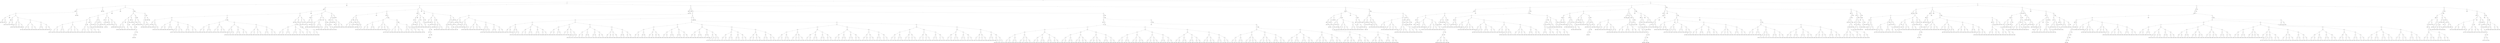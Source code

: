 digraph {
	node [shape=circle]
	0 -> 1 [label=0]
	1 -> 3 [label=0]
	3 -> 7 [label=0]
	7 -> 15 [label=0]
	15 -> 31 [label=0]
	31 -> 63 [label=0]
	63 [label="0xA482" shape=box]
	31 -> 64 [label=1]
	64 -> 129 [label=0]
	129 -> 259 [label=0]
	259 -> 519 [label=0]
	519 -> 1039 [label=0]
	1039 -> 2079 [label=0]
	2079 [label="0xD182" shape=box]
	1039 -> 2080 [label=1]
	2080 [label="0xD388" shape=box]
	519 -> 1040 [label=1]
	1040 -> 2081 [label=0]
	2081 [label="0xB797" shape=box]
	1040 -> 2082 [label=1]
	2082 -> 4165 [label=0]
	4165 [label="0xAB91" shape=box]
	2082 -> 4166 [label=1]
	4166 [label="0x4394" shape=box]
	259 -> 520 [label=1]
	520 [label="0x4E83" shape=box]
	129 -> 260 [label=1]
	260 -> 521 [label=0]
	521 -> 1043 [label=0]
	1043 [label="0x968E" shape=box]
	521 -> 1044 [label=1]
	1044 -> 2089 [label=0]
	2089 -> 4179 [label=0]
	4179 [label="0x8E97" shape=box]
	2089 -> 4180 [label=1]
	4180 [label="0x0139" shape=box]
	1044 -> 2090 [label=1]
	2090 -> 4181 [label=0]
	4181 [label="0x6383" shape=box]
	2090 -> 4182 [label=1]
	4182 [label="0x6990" shape=box]
	260 -> 522 [label=1]
	522 -> 1045 [label=0]
	1045 -> 2091 [label=0]
	2091 -> 4183 [label=0]
	4183 -> 8367 [label=0]
	8367 [label="0xA08D" shape=box]
	4183 -> 8368 [label=1]
	8368 [label="0xA491" shape=box]
	2091 -> 4184 [label=1]
	4184 -> 8369 [label=0]
	8369 [label="0xDD91" shape=box]
	4184 -> 8370 [label=1]
	8370 [label="0xB292" shape=box]
	1045 -> 2092 [label=1]
	2092 -> 4185 [label=0]
	4185 -> 8371 [label=0]
	8371 [label="0x5C95" shape=box]
	4185 -> 8372 [label=1]
	8372 [label="0x7C95" shape=box]
	2092 -> 4186 [label=1]
	4186 -> 8373 [label=0]
	8373 [label="0xBD95" shape=box]
	4186 -> 8374 [label=1]
	8374 -> 16749 [label=0]
	16749 [label="0x0007" shape=box]
	8374 -> 16750 [label=1]
	16750 [label="0x01A8" shape=box]
	522 -> 1046 [label=1]
	1046 -> 2093 [label=0]
	2093 -> 4187 [label=0]
	4187 -> 8375 [label=0]
	8375 -> 16751 [label=0]
	16751 [label="0xCD88" shape=box]
	8375 -> 16752 [label=1]
	16752 [label="0xF68A" shape=box]
	4187 -> 8376 [label=1]
	8376 -> 16753 [label=0]
	16753 [label="0x768B" shape=box]
	8376 -> 16754 [label=1]
	16754 [label="0xCF8D" shape=box]
	2093 -> 4188 [label=1]
	4188 -> 8377 [label=0]
	8377 -> 16755 [label=0]
	16755 [label="0xD78D" shape=box]
	8377 -> 16756 [label=1]
	16756 [label="0x4F8E" shape=box]
	4188 -> 8378 [label=1]
	8378 -> 16757 [label=0]
	16757 [label="0xD88E" shape=box]
	8378 -> 16758 [label=1]
	16758 [label="0xCC8F" shape=box]
	1046 -> 2094 [label=1]
	2094 -> 4189 [label=0]
	4189 -> 8379 [label=0]
	8379 -> 16759 [label=0]
	16759 [label="0x5890" shape=box]
	8379 -> 16760 [label=1]
	16760 [label="0x5092" shape=box]
	4189 -> 8380 [label=1]
	8380 -> 16761 [label=0]
	16761 [label="0xAC92" shape=box]
	8380 -> 16762 [label=1]
	16762 [label="0xE493" shape=box]
	2094 -> 4190 [label=1]
	4190 -> 8381 [label=0]
	8381 -> 16763 [label=0]
	16763 [label="0xAF94" shape=box]
	8381 -> 16764 [label=1]
	16764 [label="0x5095" shape=box]
	4190 -> 8382 [label=1]
	8382 -> 16765 [label=0]
	16765 [label="0xBC97" shape=box]
	8382 -> 16766 [label=1]
	16766 -> 33533 [label=0]
	33533 [label="0x0168" shape=box]
	16766 -> 33534 [label=1]
	33534 [label="0x017D" shape=box]
	64 -> 130 [label=1]
	130 -> 261 [label=0]
	261 [label="0x5883" shape=box]
	130 -> 262 [label=1]
	262 [label="0xB682" shape=box]
	15 -> 32 [label=1]
	32 -> 65 [label=0]
	65 [label="0xBE82" shape=box]
	32 -> 66 [label=1]
	66 [label="0xF182" shape=box]
	7 -> 16 [label=1]
	16 -> 33 [label=0]
	33 -> 67 [label=0]
	67 -> 135 [label=0]
	135 -> 271 [label=0]
	271 -> 543 [label=0]
	543 -> 1087 [label=0]
	1087 -> 2175 [label=0]
	2175 -> 4351 [label=0]
	4351 -> 8703 [label=0]
	8703 -> 17407 [label=0]
	17407 -> 34815 [label=0]
	34815 [label="0x01AB" shape=box]
	17407 -> 34816 [label=1]
	34816 [label="0x7B81" shape=box]
	8703 -> 17408 [label=1]
	17408 -> 34817 [label=0]
	34817 [label="0x8783" shape=box]
	17408 -> 34818 [label=1]
	34818 [label="0x4589" shape=box]
	4351 -> 8704 [label=1]
	8704 -> 17409 [label=0]
	17409 -> 34819 [label=0]
	34819 [label="0x4D8C" shape=box]
	17409 -> 34820 [label=1]
	34820 [label="0x628C" shape=box]
	8704 -> 17410 [label=1]
	17410 -> 34821 [label=0]
	34821 [label="0xB68D" shape=box]
	17410 -> 34822 [label=1]
	34822 [label="0xF08D" shape=box]
	2175 -> 4352 [label=1]
	4352 -> 8705 [label=0]
	8705 -> 17411 [label=0]
	17411 -> 34823 [label=0]
	34823 [label="0x8B8E" shape=box]
	17411 -> 34824 [label=1]
	34824 [label="0x9A8E" shape=box]
	8705 -> 17412 [label=1]
	17412 -> 34825 [label=0]
	34825 [label="0xA88E" shape=box]
	17412 -> 34826 [label=1]
	34826 [label="0xF08E" shape=box]
	4352 -> 8706 [label=1]
	8706 -> 17413 [label=0]
	17413 -> 34827 [label=0]
	34827 [label="0xA28F" shape=box]
	17413 -> 34828 [label=1]
	34828 [label="0xD08F" shape=box]
	8706 -> 17414 [label=1]
	17414 -> 34829 [label=0]
	34829 [label="0xC890" shape=box]
	17414 -> 34830 [label=1]
	34830 [label="0xE491" shape=box]
	1087 -> 2176 [label=1]
	2176 -> 4353 [label=0]
	4353 -> 8707 [label=0]
	8707 -> 17415 [label=0]
	17415 -> 34831 [label=0]
	34831 [label="0x5A92" shape=box]
	17415 -> 34832 [label=1]
	34832 [label="0xA592" shape=box]
	8707 -> 17416 [label=1]
	17416 -> 34833 [label=0]
	34833 [label="0x5D93" shape=box]
	17416 -> 34834 [label=1]
	34834 [label="0x7793" shape=box]
	4353 -> 8708 [label=1]
	8708 -> 17417 [label=0]
	17417 -> 34835 [label=0]
	34835 [label="0xC693" shape=box]
	17417 -> 34836 [label=1]
	34836 [label="0x9694" shape=box]
	8708 -> 17418 [label=1]
	17418 -> 34837 [label=0]
	34837 [label="0xAA94" shape=box]
	17418 -> 34838 [label=1]
	34838 [label="0xC295" shape=box]
	2176 -> 4354 [label=1]
	4354 [label="0x6093" shape=box]
	543 -> 1088 [label=1]
	1088 -> 2177 [label=0]
	2177 [label="0xE98F" shape=box]
	1088 -> 2178 [label=1]
	2178 -> 4357 [label=0]
	4357 -> 8715 [label=0]
	8715 -> 17431 [label=0]
	17431 -> 34863 [label=0]
	34863 [label="0xC795" shape=box]
	17431 -> 34864 [label=1]
	34864 [label="0xD295" shape=box]
	8715 -> 17432 [label=1]
	17432 -> 34865 [label=0]
	34865 [label="0xD896" shape=box]
	17432 -> 34866 [label=1]
	34866 [label="0xF097" shape=box]
	4357 -> 8716 [label=1]
	8716 [label="0x013A" shape=box]
	2178 -> 4358 [label=1]
	4358 [label="0xC48C" shape=box]
	271 -> 544 [label=1]
	544 -> 1089 [label=0]
	1089 -> 2179 [label=0]
	2179 -> 4359 [label=0]
	4359 [label="0x8592" shape=box]
	2179 -> 4360 [label=1]
	4360 -> 8721 [label=0]
	8721 [label="0x4681" shape=box]
	4360 -> 8722 [label=1]
	8722 [label="0x708C" shape=box]
	1089 -> 2180 [label=1]
	2180 -> 4361 [label=0]
	4361 -> 8723 [label=0]
	8723 [label="0xD98C" shape=box]
	4361 -> 8724 [label=1]
	8724 [label="0xD38E" shape=box]
	2180 -> 4362 [label=1]
	4362 -> 8725 [label=0]
	8725 [label="0xBA90" shape=box]
	4362 -> 8726 [label=1]
	8726 [label="0xE093" shape=box]
	544 -> 1090 [label=1]
	1090 -> 2181 [label=0]
	2181 [label="0xFFFF" shape=box]
	1090 -> 2182 [label=1]
	2182 -> 4365 [label=0]
	4365 [label="0xB38C" shape=box]
	2182 -> 4366 [label=1]
	4366 [label="0xBA91" shape=box]
	135 -> 272 [label=1]
	272 -> 545 [label=0]
	545 -> 1091 [label=0]
	1091 [label="0x0015" shape=box]
	545 -> 1092 [label=1]
	1092 -> 2185 [label=0]
	2185 -> 4371 [label=0]
	4371 [label="0xC792" shape=box]
	2185 -> 4372 [label=1]
	4372 -> 8745 [label=0]
	8745 [label="0xFB97" shape=box]
	4372 -> 8746 [label=1]
	8746 [label="0x001B" shape=box]
	1092 -> 2186 [label=1]
	2186 [label="0xC58D" shape=box]
	272 -> 546 [label=1]
	546 -> 1093 [label=0]
	1093 -> 2187 [label=0]
	2187 [label="0xE58E" shape=box]
	1093 -> 2188 [label=1]
	2188 -> 4377 [label=0]
	4377 [label="0x6F8A" shape=box]
	2188 -> 4378 [label=1]
	4378 [label="0x748E" shape=box]
	546 -> 1094 [label=1]
	1094 -> 2189 [label=0]
	2189 -> 4379 [label=0]
	4379 [label="0x4991" shape=box]
	2189 -> 4380 [label=1]
	4380 [label="0xED92" shape=box]
	1094 -> 2190 [label=1]
	2190 -> 4381 [label=0]
	4381 -> 8763 [label=0]
	8763 [label="0xFA8A" shape=box]
	4381 -> 8764 [label=1]
	8764 [label="0x5A8B" shape=box]
	2190 -> 4382 [label=1]
	4382 -> 8765 [label=0]
	8765 [label="0xF38B" shape=box]
	4382 -> 8766 [label=1]
	8766 [label="0x7394" shape=box]
	67 -> 136 [label=1]
	136 [label="0xE682" shape=box]
	33 -> 68 [label=1]
	68 [label="0xC582" shape=box]
	16 -> 34 [label=1]
	34 -> 69 [label=0]
	69 -> 139 [label=0]
	139 -> 279 [label=0]
	279 -> 559 [label=0]
	559 -> 1119 [label=0]
	1119 -> 2239 [label=0]
	2239 -> 4479 [label=0]
	4479 -> 8959 [label=0]
	8959 [label="0xA497" shape=box]
	4479 -> 8960 [label=1]
	8960 -> 17921 [label=0]
	17921 [label="0xD28A" shape=box]
	8960 -> 17922 [label=1]
	17922 [label="0xF18A" shape=box]
	2239 -> 4480 [label=1]
	4480 -> 8961 [label=0]
	8961 -> 17923 [label=0]
	17923 [label="0xA68B" shape=box]
	8961 -> 17924 [label=1]
	17924 [label="0xBB8B" shape=box]
	4480 -> 8962 [label=1]
	8962 -> 17925 [label=0]
	17925 [label="0xC98B" shape=box]
	8962 -> 17926 [label=1]
	17926 [label="0x768C" shape=box]
	1119 -> 2240 [label=1]
	2240 [label="0xAF93" shape=box]
	559 -> 1120 [label=1]
	1120 -> 2241 [label=0]
	2241 -> 4483 [label=0]
	4483 -> 8967 [label=0]
	8967 -> 17935 [label=0]
	17935 [label="0x8C93" shape=box]
	8967 -> 17936 [label=1]
	17936 [label="0x5D95" shape=box]
	4483 -> 8968 [label=1]
	8968 -> 17937 [label=0]
	17937 [label="0x6995" shape=box]
	8968 -> 17938 [label=1]
	17938 [label="0x8596" shape=box]
	2241 -> 4484 [label=1]
	4484 [label="0xF189" shape=box]
	1120 -> 2242 [label=1]
	2242 [label="0x958F" shape=box]
	279 -> 560 [label=1]
	560 -> 1121 [label=0]
	1121 [label="0x6D92" shape=box]
	560 -> 1122 [label=1]
	1122 -> 2245 [label=0]
	2245 [label="0x7A93" shape=box]
	1122 -> 2246 [label=1]
	2246 [label="0xBC96" shape=box]
	139 -> 280 [label=1]
	280 -> 561 [label=0]
	561 -> 1123 [label=0]
	1123 -> 2247 [label=0]
	2247 -> 4495 [label=0]
	4495 [label="0xD890" shape=box]
	2247 -> 4496 [label=1]
	4496 -> 8993 [label=0]
	8993 -> 17987 [label=0]
	17987 [label="0x5D97" shape=box]
	8993 -> 17988 [label=1]
	17988 -> 35977 [label=0]
	35977 -> 71955 [label=0]
	71955 -> 143911 [label=0]
	143911 [label="0xBFE1" shape=box]
	71955 -> 143912 [label=1]
	143912 [label="0x59E3" shape=box]
	35977 -> 71956 [label=1]
	71956 [label="0x001A" shape=box]
	17988 -> 35978 [label=1]
	35978 [label="0x016A" shape=box]
	4496 -> 8994 [label=1]
	8994 [label="0xB388" shape=box]
	1123 -> 2248 [label=1]
	2248 [label="0xA582" shape=box]
	561 -> 1124 [label=1]
	1124 -> 2249 [label=0]
	2249 -> 4499 [label=0]
	4499 [label="0x968B" shape=box]
	2249 -> 4500 [label=1]
	4500 [label="0xEE8F" shape=box]
	1124 -> 2250 [label=1]
	2250 -> 4501 [label=0]
	4501 [label="0xB390" shape=box]
	2250 -> 4502 [label=1]
	4502 [label="0x8793" shape=box]
	280 -> 562 [label=1]
	562 [label="0xE582" shape=box]
	69 -> 140 [label=1]
	140 -> 281 [label=0]
	281 -> 563 [label=0]
	563 -> 1127 [label=0]
	1127 -> 2255 [label=0]
	2255 -> 4511 [label=0]
	4511 -> 9023 [label=0]
	9023 [label="0x7C8A" shape=box]
	4511 -> 9024 [label=1]
	9024 [label="0xBD8B" shape=box]
	2255 -> 4512 [label=1]
	4512 -> 9025 [label=0]
	9025 [label="0xEC8D" shape=box]
	4512 -> 9026 [label=1]
	9026 [label="0x6195" shape=box]
	1127 -> 2256 [label=1]
	2256 -> 4513 [label=0]
	4513 [label="0xF096" shape=box]
	2256 -> 4514 [label=1]
	4514 -> 9029 [label=0]
	9029 [label="0xB196" shape=box]
	4514 -> 9030 [label=1]
	9030 [label="0xF18E" shape=box]
	563 -> 1128 [label=1]
	1128 [label="0x528B" shape=box]
	281 -> 564 [label=1]
	564 -> 1129 [label=0]
	1129 [label="0x6F8F" shape=box]
	564 -> 1130 [label=1]
	1130 [label="0xE38F" shape=box]
	140 -> 282 [label=1]
	282 [label="0xC282" shape=box]
	34 -> 70 [label=1]
	70 [label="0xC682" shape=box]
	3 -> 8 [label=1]
	8 [label="0x0001" shape=box]
	1 -> 4 [label=1]
	4 -> 9 [label=0]
	9 -> 19 [label=0]
	19 -> 39 [label=0]
	39 [label="0xA282" shape=box]
	19 -> 40 [label=1]
	40 -> 81 [label=0]
	81 -> 163 [label=0]
	163 -> 327 [label=0]
	327 -> 655 [label=0]
	655 -> 1311 [label=0]
	1311 -> 2623 [label=0]
	2623 -> 5247 [label=0]
	5247 [label="0x0130" shape=box]
	2623 -> 5248 [label=1]
	5248 [label="0xE68E" shape=box]
	1311 -> 2624 [label=1]
	2624 -> 5249 [label=0]
	5249 -> 10499 [label=0]
	10499 [label="0xA790" shape=box]
	5249 -> 10500 [label=1]
	10500 [label="0x9795" shape=box]
	2624 -> 5250 [label=1]
	5250 -> 10501 [label=0]
	10501 -> 21003 [label=0]
	21003 [label="0x0126" shape=box]
	10501 -> 21004 [label=1]
	21004 [label="0x0128" shape=box]
	5250 -> 10502 [label=1]
	10502 -> 21005 [label=0]
	21005 [label="0x0131" shape=box]
	10502 -> 21006 [label=1]
	21006 [label="0x0148" shape=box]
	655 -> 1312 [label=1]
	1312 -> 2625 [label=0]
	2625 -> 5251 [label=0]
	5251 -> 10503 [label=0]
	10503 -> 21007 [label=0]
	21007 [label="0x7A89" shape=box]
	10503 -> 21008 [label=1]
	21008 [label="0xCE89" shape=box]
	5251 -> 10504 [label=1]
	10504 -> 21009 [label=0]
	21009 [label="0xB68B" shape=box]
	10504 -> 21010 [label=1]
	21010 [label="0xDD8C" shape=box]
	2625 -> 5252 [label=1]
	5252 -> 10505 [label=0]
	10505 -> 21011 [label=0]
	21011 [label="0xC88D" shape=box]
	10505 -> 21012 [label=1]
	21012 [label="0x8E8E" shape=box]
	5252 -> 10506 [label=1]
	10506 -> 21013 [label=0]
	21013 [label="0xD88F" shape=box]
	10506 -> 21014 [label=1]
	21014 [label="0xD490" shape=box]
	1312 -> 2626 [label=1]
	2626 -> 5253 [label=0]
	5253 -> 10507 [label=0]
	10507 -> 21015 [label=0]
	21015 -> 42031 [label=0]
	42031 [label="0x016B" shape=box]
	21015 -> 42032 [label=1]
	42032 [label="0x0177" shape=box]
	10507 -> 21016 [label=1]
	21016 -> 42033 [label=0]
	42033 [label="0x018B" shape=box]
	21016 -> 42034 [label=1]
	42034 [label="0x0194" shape=box]
	5253 -> 10508 [label=1]
	10508 -> 21017 [label=0]
	21017 -> 42035 [label=0]
	42035 [label="0x01A0" shape=box]
	21017 -> 42036 [label=1]
	42036 [label="0x01A6" shape=box]
	10508 -> 21018 [label=1]
	21018 -> 42037 [label=0]
	42037 [label="0x01BA" shape=box]
	21018 -> 42038 [label=1]
	42038 [label="0xA588" shape=box]
	2626 -> 5254 [label=1]
	5254 -> 10509 [label=0]
	10509 -> 21019 [label=0]
	21019 -> 42039 [label=0]
	42039 [label="0xD788" shape=box]
	21019 -> 42040 [label=1]
	42040 [label="0x6889" shape=box]
	10509 -> 21020 [label=1]
	21020 -> 42041 [label=0]
	42041 [label="0xA389" shape=box]
	21020 -> 42042 [label=1]
	42042 [label="0xE689" shape=box]
	5254 -> 10510 [label=1]
	10510 -> 21021 [label=0]
	21021 -> 42043 [label=0]
	42043 [label="0xEE89" shape=box]
	21021 -> 42044 [label=1]
	42044 [label="0xFC89" shape=box]
	10510 -> 21022 [label=1]
	21022 -> 42045 [label=0]
	42045 [label="0x478A" shape=box]
	21022 -> 42046 [label=1]
	42046 [label="0x518A" shape=box]
	327 -> 656 [label=1]
	656 -> 1313 [label=0]
	1313 -> 2627 [label=0]
	2627 -> 5255 [label=0]
	5255 -> 10511 [label=0]
	10511 -> 21023 [label=0]
	21023 -> 42047 [label=0]
	42047 [label="0xFC8B" shape=box]
	21023 -> 42048 [label=1]
	42048 [label="0xAD8C" shape=box]
	10511 -> 21024 [label=1]
	21024 -> 42049 [label=0]
	42049 [label="0x608D" shape=box]
	21024 -> 42050 [label=1]
	42050 [label="0xDB8D" shape=box]
	5255 -> 10512 [label=1]
	10512 -> 21025 [label=0]
	21025 -> 42051 [label=0]
	42051 [label="0xF48D" shape=box]
	21025 -> 42052 [label=1]
	42052 [label="0x418E" shape=box]
	10512 -> 21026 [label=1]
	21026 -> 42053 [label=0]
	42053 [label="0x688E" shape=box]
	21026 -> 42054 [label=1]
	42054 [label="0xF78E" shape=box]
	2627 -> 5256 [label=1]
	5256 -> 10513 [label=0]
	10513 -> 21027 [label=0]
	21027 -> 42055 [label=0]
	42055 [label="0x848F" shape=box]
	21027 -> 42056 [label=1]
	42056 [label="0x9C8F" shape=box]
	10513 -> 21028 [label=1]
	21028 -> 42057 [label=0]
	42057 [label="0x7D90" shape=box]
	21028 -> 42058 [label=1]
	42058 [label="0x9691" shape=box]
	5256 -> 10514 [label=1]
	10514 -> 21029 [label=0]
	21029 -> 42059 [label=0]
	42059 [label="0x7994" shape=box]
	21029 -> 42060 [label=1]
	42060 [label="0xF895" shape=box]
	10514 -> 21030 [label=1]
	21030 -> 42061 [label=0]
	42061 [label="0xF995" shape=box]
	21030 -> 42062 [label=1]
	42062 [label="0xDE97" shape=box]
	1313 -> 2628 [label=1]
	2628 -> 5257 [label=0]
	5257 -> 10515 [label=0]
	10515 -> 21031 [label=0]
	21031 -> 42063 [label=0]
	42063 [label="0x5498" shape=box]
	21031 -> 42064 [label=1]
	42064 -> 84129 [label=0]
	84129 [label="0x011D" shape=box]
	42064 -> 84130 [label=1]
	84130 [label="0x0156" shape=box]
	10515 -> 21032 [label=1]
	21032 -> 42065 [label=0]
	42065 -> 84131 [label=0]
	84131 [label="0x017C" shape=box]
	42065 -> 84132 [label=1]
	84132 [label="0x018C" shape=box]
	21032 -> 42066 [label=1]
	42066 -> 84133 [label=0]
	84133 [label="0x01A5" shape=box]
	42066 -> 84134 [label=1]
	84134 [label="0x5782" shape=box]
	5257 -> 10516 [label=1]
	10516 -> 21033 [label=0]
	21033 -> 42067 [label=0]
	42067 -> 84135 [label=0]
	84135 [label="0x5882" shape=box]
	42067 -> 84136 [label=1]
	84136 [label="0x6D82" shape=box]
	21033 -> 42068 [label=1]
	42068 -> 84137 [label=0]
	84137 [label="0xCC88" shape=box]
	42068 -> 84138 [label=1]
	84138 [label="0xF988" shape=box]
	10516 -> 21034 [label=1]
	21034 -> 42069 [label=0]
	42069 -> 84139 [label=0]
	84139 [label="0x448A" shape=box]
	42069 -> 84140 [label=1]
	84140 [label="0xD78A" shape=box]
	21034 -> 42070 [label=1]
	42070 -> 84141 [label=0]
	84141 [label="0x7A8B" shape=box]
	42070 -> 84142 [label=1]
	84142 [label="0x908B" shape=box]
	2628 -> 5258 [label=1]
	5258 -> 10517 [label=0]
	10517 -> 21035 [label=0]
	21035 -> 42071 [label=0]
	42071 -> 84143 [label=0]
	84143 [label="0x918B" shape=box]
	42071 -> 84144 [label=1]
	84144 [label="0xB48B" shape=box]
	21035 -> 42072 [label=1]
	42072 -> 84145 [label=0]
	84145 [label="0xD68B" shape=box]
	42072 -> 84146 [label=1]
	84146 [label="0xF48B" shape=box]
	10517 -> 21036 [label=1]
	21036 -> 42073 [label=0]
	42073 -> 84147 [label=0]
	84147 [label="0x988C" shape=box]
	42073 -> 84148 [label=1]
	84148 [label="0x9D8C" shape=box]
	21036 -> 42074 [label=1]
	42074 -> 84149 [label=0]
	84149 [label="0xA48C" shape=box]
	42074 -> 84150 [label=1]
	84150 [label="0xCE8D" shape=box]
	5258 -> 10518 [label=1]
	10518 -> 21037 [label=0]
	21037 -> 42075 [label=0]
	42075 -> 84151 [label=0]
	84151 [label="0xD08D" shape=box]
	42075 -> 84152 [label=1]
	84152 [label="0x5E8E" shape=box]
	21037 -> 42076 [label=1]
	42076 -> 84153 [label=0]
	84153 [label="0x738E" shape=box]
	42076 -> 84154 [label=1]
	84154 [label="0xCD8E" shape=box]
	10518 -> 21038 [label=1]
	21038 -> 42077 [label=0]
	42077 -> 84155 [label=0]
	84155 [label="0x4D8F" shape=box]
	42077 -> 84156 [label=1]
	84156 [label="0x518F" shape=box]
	21038 -> 42078 [label=1]
	42078 -> 84157 [label=0]
	84157 [label="0x628F" shape=box]
	42078 -> 84158 [label=1]
	84158 [label="0x878F" shape=box]
	656 -> 1314 [label=1]
	1314 [label="0xD682" shape=box]
	163 -> 328 [label=1]
	328 -> 657 [label=0]
	657 -> 1315 [label=0]
	1315 -> 2631 [label=0]
	2631 [label="0x5983" shape=box]
	1315 -> 2632 [label=1]
	2632 [label="0xB993" shape=box]
	657 -> 1316 [label=1]
	1316 -> 2633 [label=0]
	2633 -> 5267 [label=0]
	5267 -> 10535 [label=0]
	10535 -> 21071 [label=0]
	21071 -> 42143 [label=0]
	42143 -> 84287 [label=0]
	84287 [label="0xB08F" shape=box]
	42143 -> 84288 [label=1]
	84288 [label="0xC68F" shape=box]
	21071 -> 42144 [label=1]
	42144 -> 84289 [label=0]
	84289 [label="0xDB8F" shape=box]
	42144 -> 84290 [label=1]
	84290 [label="0xB891" shape=box]
	10535 -> 21072 [label=1]
	21072 -> 42145 [label=0]
	42145 -> 84291 [label=0]
	84291 [label="0xCF91" shape=box]
	42145 -> 84292 [label=1]
	84292 [label="0xDC91" shape=box]
	21072 -> 42146 [label=1]
	42146 -> 84293 [label=0]
	84293 [label="0x5392" shape=box]
	42146 -> 84294 [label=1]
	84294 [label="0x8E92" shape=box]
	5267 -> 10536 [label=1]
	10536 -> 21073 [label=0]
	21073 -> 42147 [label=0]
	42147 -> 84295 [label=0]
	84295 [label="0x9D92" shape=box]
	42147 -> 84296 [label=1]
	84296 [label="0xBE92" shape=box]
	21073 -> 42148 [label=1]
	42148 -> 84297 [label=0]
	84297 [label="0xBF92" shape=box]
	42148 -> 84298 [label=1]
	84298 [label="0x5993" shape=box]
	10536 -> 21074 [label=1]
	21074 -> 42149 [label=0]
	42149 -> 84299 [label=0]
	84299 [label="0x5A94" shape=box]
	42149 -> 84300 [label=1]
	84300 [label="0x7494" shape=box]
	21074 -> 42150 [label=1]
	42150 -> 84301 [label=0]
	84301 [label="0xF694" shape=box]
	42150 -> 84302 [label=1]
	84302 [label="0x5995" shape=box]
	2633 -> 5268 [label=1]
	5268 [label="0x9E8D" shape=box]
	1316 -> 2634 [label=1]
	2634 [label="0xC689" shape=box]
	328 -> 658 [label=1]
	658 -> 1317 [label=0]
	1317 -> 2635 [label=0]
	2635 -> 5271 [label=0]
	5271 -> 10543 [label=0]
	10543 -> 21087 [label=0]
	21087 -> 42175 [label=0]
	42175 -> 84351 [label=0]
	84351 [label="0xF695" shape=box]
	42175 -> 84352 [label=1]
	84352 [label="0x4A96" shape=box]
	21087 -> 42176 [label=1]
	42176 -> 84353 [label=0]
	84353 [label="0x6496" shape=box]
	42176 -> 84354 [label=1]
	84354 [label="0xFC96" shape=box]
	10543 -> 21088 [label=1]
	21088 -> 42177 [label=0]
	42177 -> 84355 [label=0]
	84355 [label="0x8397" shape=box]
	42177 -> 84356 [label=1]
	84356 [label="0x5E98" shape=box]
	21088 -> 42178 [label=1]
	42178 -> 84357 [label=0]
	84357 [label="0xF8E0" shape=box]
	42178 -> 84358 [label=1]
	84358 [label="0x4AE3" shape=box]
	5271 -> 10544 [label=1]
	10544 [label="0xDD8D" shape=box]
	2635 -> 5272 [label=1]
	5272 [label="0xCF82" shape=box]
	1317 -> 2636 [label=1]
	2636 -> 5273 [label=0]
	5273 [label="0x9483" shape=box]
	2636 -> 5274 [label=1]
	5274 [label="0x418B" shape=box]
	658 -> 1318 [label=1]
	1318 -> 2637 [label=0]
	2637 [label="0x878D" shape=box]
	1318 -> 2638 [label=1]
	2638 -> 5277 [label=0]
	5277 [label="0x6297" shape=box]
	2638 -> 5278 [label=1]
	5278 -> 10557 [label=0]
	10557 [label="0x698E" shape=box]
	5278 -> 10558 [label=1]
	10558 [label="0x4E8B" shape=box]
	81 -> 164 [label=1]
	164 [label="0xBB82" shape=box]
	40 -> 82 [label=1]
	82 -> 165 [label=0]
	165 -> 331 [label=0]
	331 -> 663 [label=0]
	663 [label="0xEA88" shape=box]
	331 -> 664 [label=1]
	664 -> 1329 [label=0]
	1329 -> 2659 [label=0]
	2659 [label="0x528C" shape=box]
	1329 -> 2660 [label=1]
	2660 [label="0x5783" shape=box]
	664 -> 1330 [label=1]
	1330 -> 2661 [label=0]
	2661 [label="0xD782" shape=box]
	1330 -> 2662 [label=1]
	2662 -> 5325 [label=0]
	5325 [label="0x6E8E" shape=box]
	2662 -> 5326 [label=1]
	5326 [label="0xA290" shape=box]
	165 -> 332 [label=1]
	332 -> 665 [label=0]
	665 -> 1331 [label=0]
	1331 -> 2663 [label=0]
	2663 -> 5327 [label=0]
	5327 -> 10655 [label=0]
	10655 [label="0x838B" shape=box]
	5327 -> 10656 [label=1]
	10656 [label="0xA18E" shape=box]
	2663 -> 5328 [label=1]
	5328 -> 10657 [label=0]
	10657 [label="0xAE8E" shape=box]
	5328 -> 10658 [label=1]
	10658 [label="0x438F" shape=box]
	1331 -> 2664 [label=1]
	2664 -> 5329 [label=0]
	5329 -> 10659 [label=0]
	10659 [label="0x8494" shape=box]
	5329 -> 10660 [label=1]
	10660 [label="0xBD94" shape=box]
	2664 -> 5330 [label=1]
	5330 -> 10661 [label=0]
	10661 -> 21323 [label=0]
	21323 [label="0x012E" shape=box]
	10661 -> 21324 [label=1]
	21324 [label="0xF389" shape=box]
	5330 -> 10662 [label=1]
	10662 -> 21325 [label=0]
	21325 [label="0x7D8C" shape=box]
	10662 -> 21326 [label=1]
	21326 [label="0xB88C" shape=box]
	665 -> 1332 [label=1]
	1332 [label="0xBA82" shape=box]
	332 -> 666 [label=1]
	666 -> 1333 [label=0]
	1333 [label="0xD982" shape=box]
	666 -> 1334 [label=1]
	1334 -> 2669 [label=0]
	2669 -> 5339 [label=0]
	5339 -> 10679 [label=0]
	10679 -> 21359 [label=0]
	21359 [label="0xCB8D" shape=box]
	10679 -> 21360 [label=1]
	21360 [label="0x6C8E" shape=box]
	5339 -> 10680 [label=1]
	10680 -> 21361 [label=0]
	21361 [label="0xBD90" shape=box]
	10680 -> 21362 [label=1]
	21362 [label="0x7892" shape=box]
	2669 -> 5340 [label=1]
	5340 -> 10681 [label=0]
	10681 -> 21363 [label=0]
	21363 [label="0xE392" shape=box]
	10681 -> 21364 [label=1]
	21364 [label="0x6197" shape=box]
	5340 -> 10682 [label=1]
	10682 -> 21365 [label=0]
	21365 [label="0x6597" shape=box]
	10682 -> 21366 [label=1]
	21366 [label="0xEC97" shape=box]
	1334 -> 2670 [label=1]
	2670 [label="0xAB88" shape=box]
	82 -> 166 [label=1]
	166 -> 333 [label=0]
	333 -> 667 [label=0]
	667 -> 1335 [label=0]
	1335 [label="0xB690" shape=box]
	667 -> 1336 [label=1]
	1336 -> 2673 [label=0]
	2673 -> 5347 [label=0]
	5347 [label="0x4F82" shape=box]
	2673 -> 5348 [label=1]
	5348 [label="0x438A" shape=box]
	1336 -> 2674 [label=1]
	2674 [label="0x8383" shape=box]
	333 -> 668 [label=1]
	668 -> 1337 [label=0]
	1337 -> 2675 [label=0]
	2675 [label="0x5A8C" shape=box]
	1337 -> 2676 [label=1]
	2676 [label="0xE091" shape=box]
	668 -> 1338 [label=1]
	1338 -> 2677 [label=0]
	2677 -> 5355 [label=0]
	5355 [label="0x498F" shape=box]
	2677 -> 5356 [label=1]
	5356 -> 10713 [label=0]
	10713 [label="0xA488" shape=box]
	5356 -> 10714 [label=1]
	10714 [label="0xDA88" shape=box]
	1338 -> 2678 [label=1]
	2678 -> 5357 [label=0]
	5357 -> 10715 [label=0]
	10715 [label="0xAB8C" shape=box]
	5357 -> 10716 [label=1]
	10716 [label="0x978E" shape=box]
	2678 -> 5358 [label=1]
	5358 -> 10717 [label=0]
	10717 [label="0xCC8E" shape=box]
	5358 -> 10718 [label=1]
	10718 [label="0x918F" shape=box]
	166 -> 334 [label=1]
	334 -> 669 [label=0]
	669 [label="0x0006" shape=box]
	334 -> 670 [label=1]
	670 [label="0x0008" shape=box]
	9 -> 20 [label=1]
	20 -> 41 [label=0]
	41 -> 83 [label=0]
	83 -> 167 [label=0]
	167 -> 335 [label=0]
	335 -> 671 [label=0]
	671 -> 1343 [label=0]
	1343 -> 2687 [label=0]
	2687 -> 5375 [label=0]
	5375 -> 10751 [label=0]
	10751 [label="0xF18F" shape=box]
	5375 -> 10752 [label=1]
	10752 [label="0x9091" shape=box]
	2687 -> 5376 [label=1]
	5376 -> 10753 [label=0]
	10753 [label="0x6E93" shape=box]
	5376 -> 10754 [label=1]
	10754 [label="0xAA93" shape=box]
	1343 -> 2688 [label=1]
	2688 [label="0x6193" shape=box]
	671 -> 1344 [label=1]
	1344 [label="0xBC82" shape=box]
	335 -> 672 [label=1]
	672 -> 1345 [label=0]
	1345 -> 2691 [label=0]
	2691 -> 5383 [label=0]
	5383 -> 10767 [label=0]
	10767 [label="0xA595" shape=box]
	5383 -> 10768 [label=1]
	10768 [label="0x7497" shape=box]
	2691 -> 5384 [label=1]
	5384 [label="0x6083" shape=box]
	1345 -> 2692 [label=1]
	2692 [label="0x6A92" shape=box]
	672 -> 1346 [label=1]
	1346 -> 2693 [label=0]
	2693 -> 5387 [label=0]
	5387 [label="0x448D" shape=box]
	2693 -> 5388 [label=1]
	5388 [label="0xE596" shape=box]
	1346 -> 2694 [label=1]
	2694 -> 5389 [label=0]
	5389 -> 10779 [label=0]
	10779 [label="0xCA88" shape=box]
	5389 -> 10780 [label=1]
	10780 [label="0xA392" shape=box]
	2694 -> 5390 [label=1]
	5390 -> 10781 [label=0]
	10781 -> 21563 [label=0]
	21563 [label="0x0146" shape=box]
	10781 -> 21564 [label=1]
	21564 [label="0x014A" shape=box]
	5390 -> 10782 [label=1]
	10782 -> 21565 [label=0]
	21565 [label="0x0163" shape=box]
	10782 -> 21566 [label=1]
	21566 [label="0x01A1" shape=box]
	167 -> 336 [label=1]
	336 [label="0x0002" shape=box]
	83 -> 168 [label=1]
	168 -> 337 [label=0]
	337 [label="0x000B" shape=box]
	168 -> 338 [label=1]
	338 -> 677 [label=0]
	677 -> 1355 [label=0]
	1355 -> 2711 [label=0]
	2711 -> 5423 [label=0]
	5423 -> 10847 [label=0]
	10847 -> 21695 [label=0]
	21695 [label="0x6082" shape=box]
	10847 -> 21696 [label=1]
	21696 [label="0x788B" shape=box]
	5423 -> 10848 [label=1]
	10848 -> 21697 [label=0]
	21697 [label="0xB18C" shape=box]
	10848 -> 21698 [label=1]
	21698 [label="0xAA8D" shape=box]
	2711 -> 5424 [label=1]
	5424 -> 10849 [label=0]
	10849 -> 21699 [label=0]
	21699 [label="0x558E" shape=box]
	10849 -> 21700 [label=1]
	21700 [label="0xFC8E" shape=box]
	5424 -> 10850 [label=1]
	10850 -> 21701 [label=0]
	21701 [label="0x5C8F" shape=box]
	10850 -> 21702 [label=1]
	21702 [label="0x688F" shape=box]
	1355 -> 2712 [label=1]
	2712 -> 5425 [label=0]
	5425 -> 10851 [label=0]
	10851 -> 21703 [label=0]
	21703 [label="0xBC90" shape=box]
	10851 -> 21704 [label=1]
	21704 [label="0xBE90" shape=box]
	5425 -> 10852 [label=1]
	10852 -> 21705 [label=0]
	21705 [label="0xC992" shape=box]
	10852 -> 21706 [label=1]
	21706 [label="0xEC93" shape=box]
	2712 -> 5426 [label=1]
	5426 -> 10853 [label=0]
	10853 -> 21707 [label=0]
	21707 [label="0x9E96" shape=box]
	10853 -> 21708 [label=1]
	21708 [label="0xAF97" shape=box]
	5426 -> 10854 [label=1]
	10854 -> 21709 [label=0]
	21709 -> 43419 [label=0]
	43419 [label="0x0106" shape=box]
	21709 -> 43420 [label=1]
	43420 [label="0x0151" shape=box]
	10854 -> 21710 [label=1]
	21710 -> 43421 [label=0]
	43421 [label="0x6682" shape=box]
	21710 -> 43422 [label=1]
	43422 [label="0x7182" shape=box]
	677 -> 1356 [label=1]
	1356 -> 2713 [label=0]
	2713 -> 5427 [label=0]
	5427 -> 10855 [label=0]
	10855 -> 21711 [label=0]
	21711 -> 43423 [label=0]
	43423 [label="0xC589" shape=box]
	21711 -> 43424 [label=1]
	43424 [label="0x558A" shape=box]
	10855 -> 21712 [label=1]
	21712 -> 43425 [label=0]
	43425 [label="0xF38A" shape=box]
	21712 -> 43426 [label=1]
	43426 [label="0x558B" shape=box]
	5427 -> 10856 [label=1]
	10856 -> 21713 [label=0]
	21713 -> 43427 [label=0]
	43427 [label="0xE58B" shape=box]
	21713 -> 43428 [label=1]
	43428 [label="0xEC8B" shape=box]
	10856 -> 21714 [label=1]
	21714 -> 43429 [label=0]
	43429 [label="0xF08B" shape=box]
	21714 -> 43430 [label=1]
	43430 [label="0x528D" shape=box]
	2713 -> 5428 [label=1]
	5428 -> 10857 [label=0]
	10857 -> 21715 [label=0]
	21715 -> 43431 [label=0]
	43431 [label="0x588D" shape=box]
	21715 -> 43432 [label=1]
	43432 [label="0xD98D" shape=box]
	10857 -> 21716 [label=1]
	21716 -> 43433 [label=0]
	43433 [label="0xB090" shape=box]
	21716 -> 43434 [label=1]
	43434 [label="0x8091" shape=box]
	5428 -> 10858 [label=1]
	10858 -> 21717 [label=0]
	21717 -> 43435 [label=0]
	43435 [label="0xAE91" shape=box]
	21717 -> 43436 [label=1]
	43436 [label="0xD394" shape=box]
	10858 -> 21718 [label=1]
	21718 -> 43437 [label=0]
	43437 [label="0x5395" shape=box]
	21718 -> 43438 [label=1]
	43438 [label="0xBF95" shape=box]
	1356 -> 2714 [label=1]
	2714 [label="0xAD8F" shape=box]
	338 -> 678 [label=1]
	678 [label="0x7483" shape=box]
	41 -> 84 [label=1]
	84 -> 169 [label=0]
	169 [label="0xAD82" shape=box]
	84 -> 170 [label=1]
	170 -> 341 [label=0]
	341 -> 683 [label=0]
	683 -> 1367 [label=0]
	1367 [label="0x7D83" shape=box]
	683 -> 1368 [label=1]
	1368 -> 2737 [label=0]
	2737 -> 5475 [label=0]
	5475 -> 10951 [label=0]
	10951 -> 21903 [label=0]
	21903 -> 43807 [label=0]
	43807 [label="0x6B96" shape=box]
	21903 -> 43808 [label=1]
	43808 [label="0xAA97" shape=box]
	10951 -> 21904 [label=1]
	21904 -> 43809 [label=0]
	43809 [label="0xCE97" shape=box]
	21904 -> 43810 [label=1]
	43810 [label="0xD697" shape=box]
	5475 -> 10952 [label=1]
	10952 [label="0x013E" shape=box]
	2737 -> 5476 [label=1]
	5476 [label="0xB38B" shape=box]
	1368 -> 2738 [label=1]
	2738 [label="0x808E" shape=box]
	341 -> 684 [label=1]
	684 [label="0x6A83" shape=box]
	170 -> 342 [label=1]
	342 -> 685 [label=0]
	685 -> 1371 [label=0]
	1371 -> 2743 [label=0]
	2743 -> 5487 [label=0]
	5487 [label="0xAB8F" shape=box]
	2743 -> 5488 [label=1]
	5488 -> 10977 [label=0]
	10977 [label="0xA782" shape=box]
	5488 -> 10978 [label=1]
	10978 [label="0x5283" shape=box]
	1371 -> 2744 [label=1]
	2744 -> 5489 [label=0]
	5489 -> 10979 [label=0]
	10979 [label="0x9389" shape=box]
	5489 -> 10980 [label=1]
	10980 [label="0x8C8C" shape=box]
	2744 -> 5490 [label=1]
	5490 -> 10981 [label=0]
	10981 [label="0xB48C" shape=box]
	5490 -> 10982 [label=1]
	10982 [label="0x6692" shape=box]
	685 -> 1372 [label=1]
	1372 [label="0x7783" shape=box]
	342 -> 686 [label=1]
	686 -> 1373 [label=0]
	1373 -> 2747 [label=0]
	2747 -> 5495 [label=0]
	5495 -> 10991 [label=0]
	10991 [label="0x9093" shape=box]
	5495 -> 10992 [label=1]
	10992 [label="0xAC93" shape=box]
	2747 -> 5496 [label=1]
	5496 -> 10993 [label=0]
	10993 [label="0x9696" shape=box]
	5496 -> 10994 [label=1]
	10994 -> 21989 [label=0]
	21989 -> 43979 [label=0]
	43979 [label="0xE297" shape=box]
	21989 -> 43980 [label=1]
	43980 -> 87961 [label=0]
	87961 -> 175923 [label=0]
	175923 [label="0xA9E3" shape=box]
	87961 -> 175924 [label=1]
	175924 [label="0x0107" shape=box]
	43980 -> 87962 [label=1]
	87962 [label="0x001E" shape=box]
	10994 -> 21990 [label=1]
	21990 [label="0x01DF" shape=box]
	1373 -> 2748 [label=1]
	2748 [label="0x828C" shape=box]
	686 -> 1374 [label=1]
	1374 [label="0x718E" shape=box]
	20 -> 42 [label=1]
	42 -> 85 [label=0]
	85 [label="0x4981" shape=box]
	42 -> 86 [label=1]
	86 -> 173 [label=0]
	173 [label="0xA882" shape=box]
	86 -> 174 [label=1]
	174 -> 349 [label=0]
	349 -> 699 [label=0]
	699 -> 1399 [label=0]
	1399 -> 2799 [label=0]
	2799 [label="0x9D97" shape=box]
	1399 -> 2800 [label=1]
	2800 [label="0x4E8C" shape=box]
	699 -> 1400 [label=1]
	1400 -> 2801 [label=0]
	2801 [label="0xEA8F" shape=box]
	1400 -> 2802 [label=1]
	2802 -> 5605 [label=0]
	5605 [label="0x528E" shape=box]
	2802 -> 5606 [label=1]
	5606 [label="0xBC91" shape=box]
	349 -> 700 [label=1]
	700 -> 1401 [label=0]
	1401 -> 2803 [label=0]
	2803 -> 5607 [label=0]
	5607 [label="0xF193" shape=box]
	2803 -> 5608 [label=1]
	5608 -> 11217 [label=0]
	11217 [label="0x4289" shape=box]
	5608 -> 11218 [label=1]
	11218 [label="0xEB8A" shape=box]
	1401 -> 2804 [label=1]
	2804 -> 5609 [label=0]
	5609 -> 11219 [label=0]
	11219 [label="0x4C97" shape=box]
	5609 -> 11220 [label=1]
	11220 -> 22441 [label=0]
	22441 [label="0xB588" shape=box]
	11220 -> 22442 [label=1]
	22442 [label="0xE288" shape=box]
	2804 -> 5610 [label=1]
	5610 -> 11221 [label=0]
	11221 -> 22443 [label=0]
	22443 [label="0xAF89" shape=box]
	11221 -> 22444 [label=1]
	22444 [label="0x778A" shape=box]
	5610 -> 11222 [label=1]
	11222 -> 22445 [label=0]
	22445 [label="0x608B" shape=box]
	11222 -> 22446 [label=1]
	22446 [label="0xA28D" shape=box]
	700 -> 1402 [label=1]
	1402 [label="0x768E" shape=box]
	174 -> 350 [label=1]
	350 -> 701 [label=0]
	701 -> 1403 [label=0]
	1403 -> 2807 [label=0]
	2807 -> 5615 [label=0]
	5615 -> 11231 [label=0]
	11231 -> 22463 [label=0]
	22463 [label="0xC290" shape=box]
	11231 -> 22464 [label=1]
	22464 [label="0x6791" shape=box]
	5615 -> 11232 [label=1]
	11232 -> 22465 [label=0]
	22465 [label="0xEF93" shape=box]
	11232 -> 22466 [label=1]
	22466 [label="0x7794" shape=box]
	2807 -> 5616 [label=1]
	5616 [label="0xA68E" shape=box]
	1403 -> 2808 [label=1]
	2808 -> 5617 [label=0]
	5617 [label="0xB691" shape=box]
	2808 -> 5618 [label=1]
	5618 -> 11237 [label=0]
	11237 -> 22475 [label=0]
	22475 [label="0x8394" shape=box]
	11237 -> 22476 [label=1]
	22476 [label="0x4597" shape=box]
	5618 -> 11238 [label=1]
	11238 [label="0xDF97" shape=box]
	701 -> 1404 [label=1]
	1404 -> 2809 [label=0]
	2809 [label="0x8395" shape=box]
	1404 -> 2810 [label=1]
	2810 -> 5621 [label=0]
	5621 [label="0xAB90" shape=box]
	2810 -> 5622 [label=1]
	5622 [label="0x0018" shape=box]
	350 -> 702 [label=1]
	702 -> 1405 [label=0]
	1405 [label="0xB489" shape=box]
	702 -> 1406 [label=1]
	1406 [label="0xA18D" shape=box]
	4 -> 10 [label=1]
	10 -> 21 [label=0]
	21 -> 43 [label=0]
	43 -> 87 [label=0]
	87 [label="0xB582" shape=box]
	43 -> 88 [label=1]
	88 -> 177 [label=0]
	177 [label="0x0004" shape=box]
	88 -> 178 [label=1]
	178 [label="0x0017" shape=box]
	21 -> 44 [label=1]
	44 -> 89 [label=0]
	89 [label="0xC982" shape=box]
	44 -> 90 [label=1]
	90 -> 181 [label=0]
	181 -> 363 [label=0]
	363 -> 727 [label=0]
	727 -> 1455 [label=0]
	1455 -> 2911 [label=0]
	2911 [label="0xE78E" shape=box]
	1455 -> 2912 [label=1]
	2912 [label="0xBA95" shape=box]
	727 -> 1456 [label=1]
	1456 -> 2913 [label=0]
	2913 -> 5827 [label=0]
	5827 -> 11655 [label=0]
	11655 -> 23311 [label=0]
	23311 [label="0xB997" shape=box]
	11655 -> 23312 [label=1]
	23312 [label="0x013D" shape=box]
	5827 -> 11656 [label=1]
	11656 [label="0x011A" shape=box]
	2913 -> 5828 [label=1]
	5828 [label="0x5C83" shape=box]
	1456 -> 2914 [label=1]
	2914 [label="0x7893" shape=box]
	363 -> 728 [label=1]
	728 -> 1457 [label=0]
	1457 -> 2915 [label=0]
	2915 -> 5831 [label=0]
	5831 [label="0xF195" shape=box]
	2915 -> 5832 [label=1]
	5832 -> 11665 [label=0]
	11665 [label="0x011B" shape=box]
	5832 -> 11666 [label=1]
	11666 [label="0x7183" shape=box]
	1457 -> 2916 [label=1]
	2916 -> 5833 [label=0]
	5833 -> 11667 [label=0]
	11667 [label="0x458A" shape=box]
	5833 -> 11668 [label=1]
	11668 [label="0xA48B" shape=box]
	2916 -> 5834 [label=1]
	5834 -> 11669 [label=0]
	11669 -> 23339 [label=0]
	23339 [label="0x5183" shape=box]
	11669 -> 23340 [label=1]
	23340 [label="0xD789" shape=box]
	5834 -> 11670 [label=1]
	11670 -> 23341 [label=0]
	23341 [label="0xAA8A" shape=box]
	11670 -> 23342 [label=1]
	23342 [label="0x4C8B" shape=box]
	728 -> 1458 [label=1]
	1458 -> 2917 [label=0]
	2917 -> 5835 [label=0]
	5835 -> 11671 [label=0]
	11671 -> 23343 [label=0]
	23343 [label="0x778B" shape=box]
	11671 -> 23344 [label=1]
	23344 [label="0xAD8E" shape=box]
	5835 -> 11672 [label=1]
	11672 -> 23345 [label=0]
	23345 [label="0x4B8F" shape=box]
	11672 -> 23346 [label=1]
	23346 [label="0x6E91" shape=box]
	2917 -> 5836 [label=1]
	5836 -> 11673 [label=0]
	11673 -> 23347 [label=0]
	23347 [label="0xAC91" shape=box]
	11673 -> 23348 [label=1]
	23348 [label="0x5F93" shape=box]
	5836 -> 11674 [label=1]
	11674 -> 23349 [label=0]
	23349 [label="0xE994" shape=box]
	11674 -> 23350 [label=1]
	23350 [label="0xD996" shape=box]
	1458 -> 2918 [label=1]
	2918 -> 5837 [label=0]
	5837 -> 11675 [label=0]
	11675 -> 23351 [label=0]
	23351 [label="0x5C97" shape=box]
	11675 -> 23352 [label=1]
	23352 -> 46705 [label=0]
	46705 [label="0x0019" shape=box]
	23352 -> 46706 [label=1]
	46706 [label="0x0184" shape=box]
	5837 -> 11676 [label=1]
	11676 -> 23353 [label=0]
	23353 -> 46707 [label=0]
	46707 [label="0xE382" shape=box]
	23353 -> 46708 [label=1]
	46708 [label="0x7283" shape=box]
	11676 -> 23354 [label=1]
	23354 -> 46709 [label=0]
	46709 [label="0xAC88" shape=box]
	23354 -> 46710 [label=1]
	46710 [label="0x4A89" shape=box]
	2918 -> 5838 [label=1]
	5838 -> 11677 [label=0]
	11677 -> 23355 [label=0]
	23355 -> 46711 [label=0]
	46711 [label="0x5289" shape=box]
	23355 -> 46712 [label=1]
	46712 [label="0xA88C" shape=box]
	11677 -> 23356 [label=1]
	23356 -> 46713 [label=0]
	46713 [label="0xC58C" shape=box]
	23356 -> 46714 [label=1]
	46714 [label="0x598E" shape=box]
	5838 -> 11678 [label=1]
	11678 -> 23357 [label=0]
	23357 -> 46715 [label=0]
	46715 [label="0x5A8E" shape=box]
	23357 -> 46716 [label=1]
	46716 [label="0x868E" shape=box]
	11678 -> 23358 [label=1]
	23358 -> 46717 [label=0]
	46717 [label="0xB58F" shape=box]
	23358 -> 46718 [label=1]
	46718 [label="0x4E90" shape=box]
	181 -> 364 [label=1]
	364 -> 729 [label=0]
	729 -> 1459 [label=0]
	1459 -> 2919 [label=0]
	2919 -> 5839 [label=0]
	5839 -> 11679 [label=0]
	11679 -> 23359 [label=0]
	23359 -> 46719 [label=0]
	46719 [label="0x6890" shape=box]
	23359 -> 46720 [label=1]
	46720 [label="0xF091" shape=box]
	11679 -> 23360 [label=1]
	23360 -> 46721 [label=0]
	46721 [label="0xD792" shape=box]
	23360 -> 46722 [label=1]
	46722 [label="0x5893" shape=box]
	5839 -> 11680 [label=1]
	11680 -> 23361 [label=0]
	23361 -> 46723 [label=0]
	46723 [label="0xE197" shape=box]
	23361 -> 46724 [label=1]
	46724 -> 93449 [label=0]
	93449 [label="0x0112" shape=box]
	46724 -> 93450 [label=1]
	93450 [label="0x0157" shape=box]
	11680 -> 23362 [label=1]
	23362 -> 46725 [label=0]
	46725 -> 93451 [label=0]
	93451 [label="0x015C" shape=box]
	46725 -> 93452 [label=1]
	93452 [label="0x0169" shape=box]
	23362 -> 46726 [label=1]
	46726 -> 93453 [label=0]
	93453 [label="0x016F" shape=box]
	46726 -> 93454 [label=1]
	93454 [label="0x01AC" shape=box]
	2919 -> 5840 [label=1]
	5840 -> 11681 [label=0]
	11681 -> 23363 [label=0]
	23363 -> 46727 [label=0]
	46727 -> 93455 [label=0]
	93455 [label="0x01AE" shape=box]
	46727 -> 93456 [label=1]
	93456 [label="0x6382" shape=box]
	23363 -> 46728 [label=1]
	46728 -> 93457 [label=0]
	93457 [label="0x7382" shape=box]
	46728 -> 93458 [label=1]
	93458 [label="0x4889" shape=box]
	11681 -> 23364 [label=1]
	23364 -> 46729 [label=0]
	46729 -> 93459 [label=0]
	93459 [label="0x8489" shape=box]
	46729 -> 93460 [label=1]
	93460 [label="0xB889" shape=box]
	23364 -> 46730 [label=1]
	46730 -> 93461 [label=0]
	93461 [label="0xA68A" shape=box]
	46730 -> 93462 [label=1]
	93462 [label="0xC58A" shape=box]
	5840 -> 11682 [label=1]
	11682 -> 23365 [label=0]
	23365 -> 46731 [label=0]
	46731 -> 93463 [label=0]
	93463 [label="0xE98A" shape=box]
	46731 -> 93464 [label=1]
	93464 [label="0x5D8B" shape=box]
	23365 -> 46732 [label=1]
	46732 -> 93465 [label=0]
	93465 [label="0xCE8C" shape=box]
	46732 -> 93466 [label=1]
	93466 [label="0xB78E" shape=box]
	11682 -> 23366 [label=1]
	23366 -> 46733 [label=0]
	46733 -> 93467 [label=0]
	93467 [label="0xBE8E" shape=box]
	46733 -> 93468 [label=1]
	93468 [label="0xE28E" shape=box]
	23366 -> 46734 [label=1]
	46734 -> 93469 [label=0]
	93469 [label="0xEB8E" shape=box]
	46734 -> 93470 [label=1]
	93470 [label="0x758F" shape=box]
	1459 -> 2920 [label=1]
	2920 -> 5841 [label=0]
	5841 -> 11683 [label=0]
	11683 -> 23367 [label=0]
	23367 -> 46735 [label=0]
	46735 -> 93471 [label=0]
	93471 [label="0xFC8F" shape=box]
	46735 -> 93472 [label=1]
	93472 [label="0x4A90" shape=box]
	23367 -> 46736 [label=1]
	46736 -> 93473 [label=0]
	93473 [label="0xB590" shape=box]
	46736 -> 93474 [label=1]
	93474 [label="0x9291" shape=box]
	11683 -> 23368 [label=1]
	23368 -> 46737 [label=0]
	46737 -> 93475 [label=0]
	93475 [label="0x9194" shape=box]
	46737 -> 93476 [label=1]
	93476 [label="0xD695" shape=box]
	23368 -> 46738 [label=1]
	46738 -> 93477 [label=0]
	93477 [label="0xD995" shape=box]
	46738 -> 93478 [label=1]
	93478 [label="0x4196" shape=box]
	5841 -> 11684 [label=1]
	11684 -> 23369 [label=0]
	23369 -> 46739 [label=0]
	46739 -> 93479 [label=0]
	93479 [label="0x5497" shape=box]
	46739 -> 93480 [label=1]
	93480 [label="0x7B97" shape=box]
	23369 -> 46740 [label=1]
	46740 -> 93481 [label=0]
	93481 [label="0xDC97" shape=box]
	46740 -> 93482 [label=1]
	93482 [label="0x5F98" shape=box]
	11684 -> 23370 [label=1]
	23370 -> 46741 [label=0]
	46741 -> 93483 [label=0]
	93483 [label="0x7C9D" shape=box]
	46741 -> 93484 [label=1]
	93484 -> 186969 [label=0]
	186969 [label="0x010A" shape=box]
	93484 -> 186970 [label=1]
	186970 [label="0x010B" shape=box]
	23370 -> 46742 [label=1]
	46742 -> 93485 [label=0]
	93485 -> 186971 [label=0]
	186971 [label="0x0115" shape=box]
	93485 -> 186972 [label=1]
	186972 [label="0x0117" shape=box]
	46742 -> 93486 [label=1]
	93486 -> 186973 [label=0]
	186973 [label="0x0118" shape=box]
	93486 -> 186974 [label=1]
	186974 [label="0x0153" shape=box]
	2920 -> 5842 [label=1]
	5842 -> 11685 [label=0]
	11685 -> 23371 [label=0]
	23371 -> 46743 [label=0]
	46743 -> 93487 [label=0]
	93487 -> 186975 [label=0]
	186975 [label="0x0154" shape=box]
	93487 -> 186976 [label=1]
	186976 [label="0x015A" shape=box]
	46743 -> 93488 [label=1]
	93488 -> 186977 [label=0]
	186977 [label="0x016C" shape=box]
	93488 -> 186978 [label=1]
	186978 [label="0x016E" shape=box]
	23371 -> 46744 [label=1]
	46744 -> 93489 [label=0]
	93489 -> 186979 [label=0]
	186979 [label="0x0175" shape=box]
	93489 -> 186980 [label=1]
	186980 [label="0x0179" shape=box]
	46744 -> 93490 [label=1]
	93490 -> 186981 [label=0]
	186981 [label="0x017B" shape=box]
	93490 -> 186982 [label=1]
	186982 [label="0x0186" shape=box]
	11685 -> 23372 [label=1]
	23372 -> 46745 [label=0]
	46745 -> 93491 [label=0]
	93491 -> 186983 [label=0]
	186983 [label="0x0187" shape=box]
	93491 -> 186984 [label=1]
	186984 [label="0x018D" shape=box]
	46745 -> 93492 [label=1]
	93492 -> 186985 [label=0]
	186985 [label="0x0190" shape=box]
	93492 -> 186986 [label=1]
	186986 [label="0x0192" shape=box]
	23372 -> 46746 [label=1]
	46746 -> 93493 [label=0]
	93493 -> 186987 [label=0]
	186987 [label="0x019A" shape=box]
	93493 -> 186988 [label=1]
	186988 [label="0x019B" shape=box]
	46746 -> 93494 [label=1]
	93494 -> 186989 [label=0]
	186989 [label="0x019C" shape=box]
	93494 -> 186990 [label=1]
	186990 [label="0x019D" shape=box]
	5842 -> 11686 [label=1]
	11686 -> 23373 [label=0]
	23373 -> 46747 [label=0]
	46747 -> 93495 [label=0]
	93495 -> 186991 [label=0]
	186991 [label="0x6582" shape=box]
	93495 -> 186992 [label=1]
	186992 [label="0x6B82" shape=box]
	46747 -> 93496 [label=1]
	93496 -> 186993 [label=0]
	186993 [label="0xCF88" shape=box]
	93496 -> 186994 [label=1]
	186994 [label="0x6689" shape=box]
	23373 -> 46748 [label=1]
	46748 -> 93497 [label=0]
	93497 -> 186995 [label=0]
	186995 [label="0x7689" shape=box]
	93497 -> 186996 [label=1]
	186996 [label="0x9B89" shape=box]
	46748 -> 93498 [label=1]
	93498 -> 186997 [label=0]
	186997 [label="0xD889" shape=box]
	93498 -> 186998 [label=1]
	186998 [label="0xBD8A" shape=box]
	11686 -> 23374 [label=1]
	23374 -> 46749 [label=0]
	46749 -> 93499 [label=0]
	93499 -> 186999 [label=0]
	186999 [label="0xE28A" shape=box]
	93499 -> 187000 [label=1]
	187000 [label="0xF48A" shape=box]
	46749 -> 93500 [label=1]
	93500 -> 187001 [label=0]
	187001 [label="0x518B" shape=box]
	93500 -> 187002 [label=1]
	187002 [label="0x708B" shape=box]
	23374 -> 46750 [label=1]
	46750 -> 93501 [label=0]
	93501 -> 187003 [label=0]
	187003 [label="0x808B" shape=box]
	93501 -> 187004 [label=1]
	187004 [label="0x898B" shape=box]
	46750 -> 93502 [label=1]
	93502 -> 187005 [label=0]
	187005 [label="0xA98B" shape=box]
	93502 -> 187006 [label=1]
	187006 [label="0xC88B" shape=box]
	729 -> 1460 [label=1]
	1460 -> 2921 [label=0]
	2921 -> 5843 [label=0]
	5843 -> 11687 [label=0]
	11687 -> 23375 [label=0]
	23375 -> 46751 [label=0]
	46751 -> 93503 [label=0]
	93503 -> 187007 [label=0]
	187007 [label="0xF68B" shape=box]
	93503 -> 187008 [label=1]
	187008 [label="0x598C" shape=box]
	46751 -> 93504 [label=1]
	93504 -> 187009 [label=0]
	187009 [label="0x5E8C" shape=box]
	93504 -> 187010 [label=1]
	187010 [label="0x878C" shape=box]
	23375 -> 46752 [label=1]
	46752 -> 93505 [label=0]
	93505 -> 187011 [label=0]
	187011 [label="0x8A8C" shape=box]
	93505 -> 187012 [label=1]
	187012 [label="0xF38C" shape=box]
	46752 -> 93506 [label=1]
	93506 -> 187013 [label=0]
	187013 [label="0x418D" shape=box]
	93506 -> 187014 [label=1]
	187014 [label="0x678D" shape=box]
	11687 -> 23376 [label=1]
	23376 -> 46753 [label=0]
	46753 -> 93507 [label=0]
	93507 -> 187015 [label=0]
	187015 [label="0x7C8D" shape=box]
	93507 -> 187016 [label=1]
	187016 [label="0x938D" shape=box]
	46753 -> 93508 [label=1]
	93508 -> 187017 [label=0]
	187017 [label="0xAD8D" shape=box]
	93508 -> 187018 [label=1]
	187018 [label="0xB18D" shape=box]
	23376 -> 46754 [label=1]
	46754 -> 93509 [label=0]
	93509 -> 187019 [label=0]
	187019 [label="0x878E" shape=box]
	93509 -> 187020 [label=1]
	187020 [label="0x8D8E" shape=box]
	46754 -> 93510 [label=1]
	93510 -> 187021 [label=0]
	187021 [label="0xEA8E" shape=box]
	93510 -> 187022 [label=1]
	187022 [label="0xF68E" shape=box]
	5843 -> 11688 [label=1]
	11688 -> 23377 [label=0]
	23377 -> 46755 [label=0]
	46755 -> 93511 [label=0]
	93511 -> 187023 [label=0]
	187023 [label="0x6C8F" shape=box]
	93511 -> 187024 [label=1]
	187024 [label="0x828F" shape=box]
	46755 -> 93512 [label=1]
	93512 -> 187025 [label=0]
	187025 [label="0x968F" shape=box]
	93512 -> 187026 [label=1]
	187026 [label="0x8C90" shape=box]
	23377 -> 46756 [label=1]
	46756 -> 93513 [label=0]
	93513 -> 187027 [label=0]
	187027 [label="0xA590" shape=box]
	93513 -> 187028 [label=1]
	187028 [label="0xB490" shape=box]
	46756 -> 93514 [label=1]
	93514 -> 187029 [label=0]
	187029 [label="0xB790" shape=box]
	93514 -> 187030 [label=1]
	187030 [label="0x5091" shape=box]
	11688 -> 23378 [label=1]
	23378 -> 46757 [label=0]
	46757 -> 93515 [label=0]
	93515 -> 187031 [label=0]
	187031 [label="0x8F91" shape=box]
	93515 -> 187032 [label=1]
	187032 [label="0xA591" shape=box]
	46757 -> 93516 [label=1]
	93516 -> 187033 [label=0]
	187033 [label="0xE991" shape=box]
	93516 -> 187034 [label=1]
	187034 [label="0x5592" shape=box]
	23378 -> 46758 [label=1]
	46758 -> 93517 [label=0]
	93517 -> 187035 [label=0]
	187035 [label="0x6292" shape=box]
	93517 -> 187036 [label=1]
	187036 [label="0x6792" shape=box]
	46758 -> 93518 [label=1]
	93518 -> 187037 [label=0]
	187037 [label="0x9992" shape=box]
	93518 -> 187038 [label=1]
	187038 [label="0xB492" shape=box]
	2921 -> 5844 [label=1]
	5844 -> 11689 [label=0]
	11689 -> 23379 [label=0]
	23379 -> 46759 [label=0]
	46759 -> 93519 [label=0]
	93519 -> 187039 [label=0]
	187039 [label="0x6F93" shape=box]
	93519 -> 187040 [label=1]
	187040 [label="0x8093" shape=box]
	46759 -> 93520 [label=1]
	93520 -> 187041 [label=0]
	187041 [label="0xB093" shape=box]
	93520 -> 187042 [label=1]
	187042 [label="0xBA94" shape=box]
	23379 -> 46760 [label=1]
	46760 -> 93521 [label=0]
	93521 -> 187043 [label=0]
	187043 [label="0xEF94" shape=box]
	93521 -> 187044 [label=1]
	187044 [label="0x4395" shape=box]
	46760 -> 93522 [label=1]
	93522 -> 187045 [label=0]
	187045 [label="0xB595" shape=box]
	93522 -> 187046 [label=1]
	187046 [label="0x7D97" shape=box]
	11689 -> 23380 [label=1]
	23380 -> 46761 [label=0]
	46761 -> 93523 [label=0]
	93523 -> 187047 [label=0]
	187047 [label="0x9297" shape=box]
	93523 -> 187048 [label=1]
	187048 [label="0xF797" shape=box]
	46761 -> 93524 [label=1]
	93524 -> 187049 [label=0]
	187049 [label="0x6398" shape=box]
	93524 -> 187050 [label=1]
	187050 [label="0xE1E5" shape=box]
	23380 -> 46762 [label=1]
	46762 -> 93525 [label=0]
	93525 -> 187051 [label=0]
	187051 -> 374103 [label=0]
	374103 [label="0x0110" shape=box]
	187051 -> 374104 [label=1]
	374104 [label="0x014D" shape=box]
	93525 -> 187052 [label=1]
	187052 -> 374105 [label=0]
	374105 [label="0x0158" shape=box]
	187052 -> 374106 [label=1]
	374106 [label="0x015D" shape=box]
	46762 -> 93526 [label=1]
	93526 -> 187053 [label=0]
	187053 -> 374107 [label=0]
	374107 [label="0x015E" shape=box]
	187053 -> 374108 [label=1]
	374108 [label="0x0183" shape=box]
	93526 -> 187054 [label=1]
	187054 -> 374109 [label=0]
	374109 [label="0x01B9" shape=box]
	187054 -> 374110 [label=1]
	374110 [label="0x3030" shape=box]
	5844 -> 11690 [label=1]
	11690 -> 23381 [label=0]
	23381 -> 46763 [label=0]
	46763 -> 93527 [label=0]
	93527 -> 187055 [label=0]
	187055 -> 374111 [label=0]
	374111 [label="0x7C81" shape=box]
	187055 -> 374112 [label=1]
	374112 [label="0x7E81" shape=box]
	93527 -> 187056 [label=1]
	187056 -> 374113 [label=0]
	374113 [label="0x7582" shape=box]
	187056 -> 374114 [label=1]
	374114 [label="0x4483" shape=box]
	46763 -> 93528 [label=1]
	93528 -> 187057 [label=0]
	187057 -> 374115 [label=0]
	374115 [label="0x9283" shape=box]
	187057 -> 374116 [label=1]
	374116 [label="0x4087" shape=box]
	93528 -> 187058 [label=1]
	187058 -> 374117 [label=0]
	374117 [label="0x4187" shape=box]
	187058 -> 374118 [label=1]
	374118 [label="0x4287" shape=box]
	23381 -> 46764 [label=1]
	46764 -> 93529 [label=0]
	93529 -> 187059 [label=0]
	187059 -> 374119 [label=0]
	374119 [label="0x4387" shape=box]
	187059 -> 374120 [label=1]
	374120 [label="0x4487" shape=box]
	93529 -> 187060 [label=1]
	187060 -> 374121 [label=0]
	374121 [label="0x4587" shape=box]
	187060 -> 374122 [label=1]
	374122 [label="0x4687" shape=box]
	46764 -> 93530 [label=1]
	93530 -> 187061 [label=0]
	187061 -> 374123 [label=0]
	374123 [label="0xED88" shape=box]
	187061 -> 374124 [label=1]
	374124 [label="0x5189" shape=box]
	93530 -> 187062 [label=1]
	187062 -> 374125 [label=0]
	374125 [label="0x7289" shape=box]
	187062 -> 374126 [label=1]
	374126 [label="0x7489" shape=box]
	11690 -> 23382 [label=1]
	23382 -> 46765 [label=0]
	46765 -> 93531 [label=0]
	93531 -> 187063 [label=0]
	187063 -> 374127 [label=0]
	374127 [label="0x7989" shape=box]
	187063 -> 374128 [label=1]
	374128 [label="0x8989" shape=box]
	93531 -> 187064 [label=1]
	187064 -> 374129 [label=0]
	374129 [label="0x8C89" shape=box]
	187064 -> 374130 [label=1]
	374130 [label="0xB089" shape=box]
	46765 -> 93532 [label=1]
	93532 -> 187065 [label=0]
	187065 -> 374131 [label=0]
	374131 [label="0xBC89" shape=box]
	187065 -> 374132 [label=1]
	374132 [label="0xCD89" shape=box]
	93532 -> 187066 [label=1]
	187066 -> 374133 [label=0]
	374133 [label="0xEA89" shape=box]
	187066 -> 374134 [label=1]
	374134 [label="0x898A" shape=box]
	23382 -> 46766 [label=1]
	46766 -> 93533 [label=0]
	93533 -> 187067 [label=0]
	187067 -> 374135 [label=0]
	374135 [label="0xA98A" shape=box]
	187067 -> 374136 [label=1]
	374136 [label="0xAB8A" shape=box]
	93533 -> 187068 [label=1]
	187068 -> 374137 [label=0]
	374137 [label="0xB18A" shape=box]
	187068 -> 374138 [label=1]
	374138 [label="0xB88A" shape=box]
	46766 -> 93534 [label=1]
	93534 -> 187069 [label=0]
	187069 -> 374139 [label=0]
	374139 [label="0xBE8A" shape=box]
	187069 -> 374140 [label=1]
	374140 [label="0xC48A" shape=box]
	93534 -> 187070 [label=1]
	187070 -> 374141 [label=0]
	374141 [label="0xCF8A" shape=box]
	187070 -> 374142 [label=1]
	374142 [label="0xDD8A" shape=box]
	1460 -> 2922 [label=1]
	2922 -> 5845 [label=0]
	5845 -> 11691 [label=0]
	11691 -> 23383 [label=0]
	23383 -> 46767 [label=0]
	46767 -> 93535 [label=0]
	93535 -> 187071 [label=0]
	187071 -> 374143 [label=0]
	374143 [label="0xF88A" shape=box]
	187071 -> 374144 [label=1]
	374144 [label="0xF98A" shape=box]
	93535 -> 187072 [label=1]
	187072 -> 374145 [label=0]
	374145 [label="0x478B" shape=box]
	187072 -> 374146 [label=1]
	374146 [label="0x498B" shape=box]
	46767 -> 93536 [label=1]
	93536 -> 187073 [label=0]
	187073 -> 374147 [label=0]
	374147 [label="0x508B" shape=box]
	187073 -> 374148 [label=1]
	374148 [label="0x738B" shape=box]
	93536 -> 187074 [label=1]
	187074 -> 374149 [label=0]
	374149 [label="0x9B8B" shape=box]
	187074 -> 374150 [label=1]
	374150 [label="0xA38B" shape=box]
	23383 -> 46768 [label=1]
	46768 -> 93537 [label=0]
	93537 -> 187075 [label=0]
	187075 -> 374151 [label=0]
	374151 [label="0xCF8B" shape=box]
	187075 -> 374152 [label=1]
	374152 [label="0xDE8B" shape=box]
	93537 -> 187076 [label=1]
	187076 -> 374153 [label=0]
	374153 [label="0x408C" shape=box]
	187076 -> 374154 [label=1]
	374154 [label="0x848C" shape=box]
	46768 -> 93538 [label=1]
	93538 -> 187077 [label=0]
	187077 -> 374155 [label=0]
	374155 [label="0xB68C" shape=box]
	187077 -> 374156 [label=1]
	374156 [label="0xB78C" shape=box]
	93538 -> 187078 [label=1]
	187078 -> 374157 [label=0]
	374157 [label="0xB98C" shape=box]
	187078 -> 374158 [label=1]
	374158 [label="0xDB8C" shape=box]
	11691 -> 23384 [label=1]
	23384 -> 46769 [label=0]
	46769 -> 93539 [label=0]
	93539 -> 187079 [label=0]
	187079 -> 374159 [label=0]
	374159 [label="0x408D" shape=box]
	187079 -> 374160 [label=1]
	374160 [label="0x518D" shape=box]
	93539 -> 187080 [label=1]
	187080 -> 374161 [label=0]
	374161 [label="0x628D" shape=box]
	187080 -> 374162 [label=1]
	374162 [label="0x648D" shape=box]
	46769 -> 93540 [label=1]
	93540 -> 187081 [label=0]
	187081 -> 374163 [label=0]
	374163 [label="0x6B8D" shape=box]
	187081 -> 374164 [label=1]
	374164 [label="0x718D" shape=box]
	93540 -> 187082 [label=1]
	187082 -> 374165 [label=0]
	374165 [label="0xB88D" shape=box]
	187082 -> 374166 [label=1]
	374166 [label="0xC98D" shape=box]
	23384 -> 46770 [label=1]
	46770 -> 93541 [label=0]
	93541 -> 187083 [label=0]
	187083 -> 374167 [label=0]
	374167 [label="0xE18D" shape=box]
	187083 -> 374168 [label=1]
	374168 [label="0xF58D" shape=box]
	93541 -> 187084 [label=1]
	187084 -> 374169 [label=0]
	374169 [label="0xFB8D" shape=box]
	187084 -> 374170 [label=1]
	374170 [label="0x608E" shape=box]
	46770 -> 93542 [label=1]
	93542 -> 187085 [label=0]
	187085 -> 374171 [label=0]
	374171 [label="0x658E" shape=box]
	187085 -> 374172 [label=1]
	374172 [label="0x728E" shape=box]
	93542 -> 187086 [label=1]
	187086 -> 374173 [label=0]
	374173 [label="0x7D8E" shape=box]
	187086 -> 374174 [label=1]
	374174 [label="0x858E" shape=box]
	5845 -> 11692 [label=1]
	11692 -> 23385 [label=0]
	23385 -> 46771 [label=0]
	46771 -> 93543 [label=0]
	93543 -> 187087 [label=0]
	187087 -> 374175 [label=0]
	374175 [label="0x928E" shape=box]
	187087 -> 374176 [label=1]
	374176 [label="0x9C8E" shape=box]
	93543 -> 187088 [label=1]
	187088 -> 374177 [label=0]
	374177 [label="0xCA8E" shape=box]
	187088 -> 374178 [label=1]
	374178 [label="0xEC8E" shape=box]
	46771 -> 93544 [label=1]
	93544 -> 187089 [label=0]
	187089 -> 374179 [label=0]
	374179 [label="0x548F" shape=box]
	187089 -> 374180 [label=1]
	374180 [label="0x5F8F" shape=box]
	93544 -> 187090 [label=1]
	187090 -> 374181 [label=0]
	374181 [label="0x6B8F" shape=box]
	187090 -> 374182 [label=1]
	374182 [label="0x7D8F" shape=box]
	23385 -> 46772 [label=1]
	46772 -> 93545 [label=0]
	93545 -> 187091 [label=0]
	187091 -> 374183 [label=0]
	374183 [label="0xA88F" shape=box]
	187091 -> 374184 [label=1]
	374184 [label="0xF78F" shape=box]
	93545 -> 187092 [label=1]
	187092 -> 374185 [label=0]
	374185 [label="0x4990" shape=box]
	187092 -> 374186 [label=1]
	374186 [label="0x6190" shape=box]
	46772 -> 93546 [label=1]
	93546 -> 187093 [label=0]
	187093 -> 374187 [label=0]
	374187 [label="0x6390" shape=box]
	187093 -> 374188 [label=1]
	374188 [label="0x8B90" shape=box]
	93546 -> 187094 [label=1]
	187094 -> 374189 [label=0]
	374189 [label="0x9290" shape=box]
	187094 -> 374190 [label=1]
	374190 [label="0x9F90" shape=box]
	11692 -> 23386 [label=1]
	23386 -> 46773 [label=0]
	46773 -> 93547 [label=0]
	93547 -> 187095 [label=0]
	187095 -> 374191 [label=0]
	374191 [label="0xBB90" shape=box]
	187095 -> 374192 [label=1]
	374192 [label="0xE390" shape=box]
	93547 -> 187096 [label=1]
	187096 -> 374193 [label=0]
	374193 [label="0xE990" shape=box]
	187096 -> 374194 [label=1]
	374194 [label="0xF390" shape=box]
	46773 -> 93548 [label=1]
	93548 -> 187097 [label=0]
	187097 -> 374195 [label=0]
	374195 [label="0xF490" shape=box]
	187097 -> 374196 [label=1]
	374196 [label="0xF590" shape=box]
	93548 -> 187098 [label=1]
	187098 -> 374197 [label=0]
	374197 [label="0x4091" shape=box]
	187098 -> 374198 [label=1]
	374198 [label="0x4891" shape=box]
	23386 -> 46774 [label=1]
	46774 -> 93549 [label=0]
	93549 -> 187099 [label=0]
	187099 -> 374199 [label=0]
	374199 [label="0x6291" shape=box]
	187099 -> 374200 [label=1]
	374200 [label="0x9891" shape=box]
	93549 -> 187100 [label=1]
	187100 -> 374201 [label=0]
	374201 [label="0x9F91" shape=box]
	187100 -> 374202 [label=1]
	374202 [label="0xA091" shape=box]
	46774 -> 93550 [label=1]
	93550 -> 187101 [label=0]
	187101 -> 374203 [label=0]
	374203 [label="0xAA91" shape=box]
	187101 -> 374204 [label=1]
	374204 [label="0xAD91" shape=box]
	93550 -> 187102 [label=1]
	187102 -> 374205 [label=0]
	374205 [label="0xD191" shape=box]
	187102 -> 374206 [label=1]
	374206 [label="0xD891" shape=box]
	2922 -> 5846 [label=1]
	5846 -> 11693 [label=0]
	11693 -> 23387 [label=0]
	23387 -> 46775 [label=0]
	46775 -> 93551 [label=0]
	93551 -> 187103 [label=0]
	187103 -> 374207 [label=0]
	374207 [label="0x7392" shape=box]
	187103 -> 374208 [label=1]
	374208 [label="0x7992" shape=box]
	93551 -> 187104 [label=1]
	187104 -> 374209 [label=0]
	374209 [label="0x8492" shape=box]
	187104 -> 374210 [label=1]
	374210 [label="0xAA92" shape=box]
	46775 -> 93552 [label=1]
	93552 -> 187105 [label=0]
	187105 -> 374211 [label=0]
	374211 [label="0xDD92" shape=box]
	187105 -> 374212 [label=1]
	374212 [label="0xFA92" shape=box]
	93552 -> 187106 [label=1]
	187106 -> 374213 [label=0]
	374213 [label="0x4F93" shape=box]
	187106 -> 374214 [label=1]
	374214 [label="0xB693" shape=box]
	23387 -> 46776 [label=1]
	46776 -> 93553 [label=0]
	93553 -> 187107 [label=0]
	187107 -> 374215 [label=0]
	374215 [label="0xC093" shape=box]
	187107 -> 374216 [label=1]
	374216 [label="0xDC93" shape=box]
	93553 -> 187108 [label=1]
	187108 -> 374217 [label=0]
	374217 [label="0xDF93" shape=box]
	187108 -> 374218 [label=1]
	374218 [label="0xEE93" shape=box]
	46776 -> 93554 [label=1]
	93554 -> 187109 [label=0]
	187109 -> 374219 [label=0]
	374219 [label="0x5294" shape=box]
	187109 -> 374220 [label=1]
	374220 [label="0x6394" shape=box]
	93554 -> 187110 [label=1]
	187110 -> 374221 [label=0]
	374221 [label="0x6794" shape=box]
	187110 -> 374222 [label=1]
	374222 [label="0xA894" shape=box]
	11693 -> 23388 [label=1]
	23388 -> 46777 [label=0]
	46777 -> 93555 [label=0]
	93555 -> 187111 [label=0]
	187111 -> 374223 [label=0]
	374223 [label="0xCC94" shape=box]
	187111 -> 374224 [label=1]
	374224 [label="0xCD94" shape=box]
	93555 -> 187112 [label=1]
	187112 -> 374225 [label=0]
	374225 [label="0xD894" shape=box]
	187112 -> 374226 [label=1]
	374226 [label="0xE794" shape=box]
	46777 -> 93556 [label=1]
	93556 -> 187113 [label=0]
	187113 -> 374227 [label=0]
	374227 [label="0xED94" shape=box]
	187113 -> 374228 [label=1]
	374228 [label="0x7895" shape=box]
	93556 -> 187114 [label=1]
	187114 -> 374229 [label=0]
	374229 [label="0x8595" shape=box]
	187114 -> 374230 [label=1]
	374230 [label="0x9D95" shape=box]
	23388 -> 46778 [label=1]
	46778 -> 93557 [label=0]
	93557 -> 187115 [label=0]
	187115 -> 374231 [label=0]
	374231 [label="0xA295" shape=box]
	187115 -> 374232 [label=1]
	374232 [label="0xB195" shape=box]
	93557 -> 187116 [label=1]
	187116 -> 374233 [label=0]
	374233 [label="0xBB95" shape=box]
	187116 -> 374234 [label=1]
	374234 [label="0xC895" shape=box]
	46778 -> 93558 [label=1]
	93558 -> 187117 [label=0]
	187117 -> 374235 [label=0]
	374235 [label="0xFC95" shape=box]
	187117 -> 374236 [label=1]
	374236 [label="0x4596" shape=box]
	93558 -> 187118 [label=1]
	187118 -> 374237 [label=0]
	374237 [label="0x4F96" shape=box]
	187118 -> 374238 [label=1]
	374238 [label="0x5796" shape=box]
	5846 -> 11694 [label=1]
	11694 -> 23389 [label=0]
	23389 -> 46779 [label=0]
	46779 -> 93559 [label=0]
	93559 -> 187119 [label=0]
	187119 -> 374239 [label=0]
	374239 [label="0x6096" shape=box]
	187119 -> 374240 [label=1]
	374240 [label="0x8496" shape=box]
	93559 -> 187120 [label=1]
	187120 -> 374241 [label=0]
	374241 [label="0x8796" shape=box]
	187120 -> 374242 [label=1]
	374242 [label="0x8B96" shape=box]
	46779 -> 93560 [label=1]
	93560 -> 187121 [label=0]
	187121 -> 374243 [label=0]
	374243 [label="0xAC96" shape=box]
	187121 -> 374244 [label=1]
	374244 [label="0xC396" shape=box]
	93560 -> 187122 [label=1]
	187122 -> 374245 [label=0]
	374245 [label="0xCE96" shape=box]
	187122 -> 374246 [label=1]
	374246 [label="0xD496" shape=box]
	23389 -> 46780 [label=1]
	46780 -> 93561 [label=0]
	93561 -> 187123 [label=0]
	187123 -> 374247 [label=0]
	374247 [label="0xD796" shape=box]
	187123 -> 374248 [label=1]
	374248 [label="0x4997" shape=box]
	93561 -> 187124 [label=1]
	187124 -> 374249 [label=0]
	374249 [label="0x6497" shape=box]
	187124 -> 374250 [label=1]
	374250 [label="0x8197" shape=box]
	46780 -> 93562 [label=1]
	93562 -> 187125 [label=0]
	187125 -> 374251 [label=0]
	374251 [label="0xB597" shape=box]
	187125 -> 374252 [label=1]
	374252 [label="0xC397" shape=box]
	93562 -> 187126 [label=1]
	187126 -> 374253 [label=0]
	374253 [label="0xC697" shape=box]
	187126 -> 374254 [label=1]
	374254 [label="0xEA97" shape=box]
	11694 -> 23390 [label=1]
	23390 -> 46781 [label=0]
	46781 -> 93563 [label=0]
	93563 -> 187127 [label=0]
	187127 -> 374255 [label=0]
	374255 [label="0xEE97" shape=box]
	187127 -> 374256 [label=1]
	374256 [label="0xF197" shape=box]
	93563 -> 187128 [label=1]
	187128 -> 374257 [label=0]
	374257 [label="0x4998" shape=box]
	187128 -> 374258 [label=1]
	374258 [label="0x5A98" shape=box]
	46781 -> 93564 [label=1]
	93564 -> 187129 [label=0]
	187129 -> 374259 [label=0]
	374259 [label="0x6098" shape=box]
	187129 -> 374260 [label=1]
	374260 [label="0x6598" shape=box]
	93564 -> 187130 [label=1]
	187130 -> 374261 [label=0]
	374261 [label="0x7A99" shape=box]
	187130 -> 374262 [label=1]
	374262 [label="0xE999" shape=box]
	23390 -> 46782 [label=1]
	46782 -> 93565 [label=0]
	93565 -> 187131 [label=0]
	187131 -> 374263 [label=0]
	374263 [label="0xFA99" shape=box]
	187131 -> 374264 [label=1]
	374264 [label="0xB39B" shape=box]
	93565 -> 187132 [label=1]
	187132 -> 374265 [label=0]
	374265 [label="0xDF9C" shape=box]
	187132 -> 374266 [label=1]
	374266 [label="0x589D" shape=box]
	46782 -> 93566 [label=1]
	93566 -> 187133 [label=0]
	187133 -> 374267 [label=0]
	374267 [label="0xEBE9" shape=box]
	187133 -> 374268 [label=1]
	374268 -> 748537 [label=0]
	748537 [label="0x001F" shape=box]
	374268 -> 748538 [label=1]
	748538 [label="0x0022" shape=box]
	93566 -> 187134 [label=1]
	187134 -> 374269 [label=0]
	374269 -> 748539 [label=0]
	748539 [label="0x0101" shape=box]
	374269 -> 748540 [label=1]
	748540 [label="0x0142" shape=box]
	187134 -> 374270 [label=1]
	374270 -> 748541 [label=0]
	748541 [label="0x0144" shape=box]
	374270 -> 748542 [label=1]
	748542 [label="0x0161" shape=box]
	364 -> 730 [label=1]
	730 -> 1461 [label=0]
	1461 [label="0xFB95" shape=box]
	730 -> 1462 [label=1]
	1462 [label="0x6983" shape=box]
	90 -> 182 [label=1]
	182 -> 365 [label=0]
	365 -> 731 [label=0]
	731 -> 1463 [label=0]
	1463 -> 2927 [label=0]
	2927 [label="0xA489" shape=box]
	1463 -> 2928 [label=1]
	2928 -> 5857 [label=0]
	5857 -> 11715 [label=0]
	11715 -> 23431 [label=0]
	23431 -> 46863 [label=0]
	46863 -> 93727 [label=0]
	93727 -> 187455 [label=0]
	187455 -> 374911 [label=0]
	374911 -> 749823 [label=0]
	749823 [label="0x01A7" shape=box]
	374911 -> 749824 [label=1]
	749824 [label="0x01AA" shape=box]
	187455 -> 374912 [label=1]
	374912 -> 749825 [label=0]
	749825 [label="0x01B3" shape=box]
	374912 -> 749826 [label=1]
	749826 [label="0x01B4" shape=box]
	93727 -> 187456 [label=1]
	187456 -> 374913 [label=0]
	374913 -> 749827 [label=0]
	749827 [label="0x01B5" shape=box]
	374913 -> 749828 [label=1]
	749828 [label="0x01B8" shape=box]
	187456 -> 374914 [label=1]
	374914 -> 749829 [label=0]
	749829 [label="0x01E0" shape=box]
	374914 -> 749830 [label=1]
	749830 [label="0x01E4" shape=box]
	46863 -> 93728 [label=1]
	93728 -> 187457 [label=0]
	187457 -> 374915 [label=0]
	374915 -> 749831 [label=0]
	749831 [label="0x234D" shape=box]
	374915 -> 749832 [label=1]
	749832 [label="0x6882" shape=box]
	187457 -> 374916 [label=1]
	374916 -> 749833 [label=0]
	749833 [label="0x7682" shape=box]
	374916 -> 749834 [label=1]
	749834 [label="0x7782" shape=box]
	93728 -> 187458 [label=1]
	187458 -> 374917 [label=0]
	374917 -> 749835 [label=0]
	749835 [label="0xBF83" shape=box]
	374917 -> 749836 [label=1]
	749836 [label="0xC383" shape=box]
	187458 -> 374918 [label=1]
	374918 -> 749837 [label=0]
	749837 [label="0x4787" shape=box]
	374918 -> 749838 [label=1]
	749838 [label="0x4887" shape=box]
	23431 -> 46864 [label=1]
	46864 -> 93729 [label=0]
	93729 -> 187459 [label=0]
	187459 -> 374919 [label=0]
	374919 -> 749839 [label=0]
	749839 [label="0x4987" shape=box]
	374919 -> 749840 [label=1]
	749840 [label="0x4A87" shape=box]
	187459 -> 374920 [label=1]
	374920 -> 749841 [label=0]
	749841 [label="0x4B87" shape=box]
	374920 -> 749842 [label=1]
	749842 [label="0x4C87" shape=box]
	93729 -> 187460 [label=1]
	187460 -> 374921 [label=0]
	374921 -> 749843 [label=0]
	749843 [label="0x4D87" shape=box]
	374921 -> 749844 [label=1]
	749844 [label="0x4E87" shape=box]
	187460 -> 374922 [label=1]
	374922 -> 749845 [label=0]
	749845 [label="0x4F87" shape=box]
	374922 -> 749846 [label=1]
	749846 [label="0x5087" shape=box]
	46864 -> 93730 [label=1]
	93730 -> 187461 [label=0]
	187461 -> 374923 [label=0]
	374923 -> 749847 [label=0]
	749847 [label="0x5187" shape=box]
	374923 -> 749848 [label=1]
	749848 [label="0x5287" shape=box]
	187461 -> 374924 [label=1]
	374924 -> 749849 [label=0]
	749849 [label="0x5387" shape=box]
	374924 -> 749850 [label=1]
	749850 [label="0xC688" shape=box]
	93730 -> 187462 [label=1]
	187462 -> 374925 [label=0]
	374925 -> 749851 [label=0]
	749851 [label="0xC988" shape=box]
	374925 -> 749852 [label=1]
	749852 [label="0xD488" shape=box]
	187462 -> 374926 [label=1]
	374926 -> 749853 [label=0]
	749853 [label="0xD688" shape=box]
	374926 -> 749854 [label=1]
	749854 [label="0x4989" shape=box]
	11715 -> 23432 [label=1]
	23432 -> 46865 [label=0]
	46865 -> 93731 [label=0]
	93731 -> 187463 [label=0]
	187463 -> 374927 [label=0]
	374927 -> 749855 [label=0]
	749855 [label="0x4C89" shape=box]
	374927 -> 749856 [label=1]
	749856 [label="0x5389" shape=box]
	187463 -> 374928 [label=1]
	374928 -> 749857 [label=0]
	749857 [label="0x6A89" shape=box]
	374928 -> 749858 [label=1]
	749858 [label="0x7E89" shape=box]
	93731 -> 187464 [label=1]
	187464 -> 374929 [label=0]
	374929 -> 749859 [label=0]
	749859 [label="0x8089" shape=box]
	374929 -> 749860 [label=1]
	749860 [label="0xB789" shape=box]
	187464 -> 374930 [label=1]
	374930 -> 749861 [label=0]
	749861 [label="0xD589" shape=box]
	374930 -> 749862 [label=1]
	749862 [label="0xDB89" shape=box]
	46865 -> 93732 [label=1]
	93732 -> 187465 [label=0]
	187465 -> 374931 [label=0]
	374931 -> 749863 [label=0]
	749863 [label="0xE889" shape=box]
	374931 -> 749864 [label=1]
	749864 [label="0xEB89" shape=box]
	187465 -> 374932 [label=1]
	374932 -> 749865 [label=0]
	749865 [label="0xED89" shape=box]
	374932 -> 749866 [label=1]
	749866 [label="0x4B8A" shape=box]
	93732 -> 187466 [label=1]
	187466 -> 374933 [label=0]
	374933 -> 749867 [label=0]
	749867 [label="0x4C8A" shape=box]
	374933 -> 749868 [label=1]
	749868 [label="0x5F8A" shape=box]
	187466 -> 374934 [label=1]
	374934 -> 749869 [label=0]
	749869 [label="0x6E8A" shape=box]
	374934 -> 749870 [label=1]
	749870 [label="0x8A8A" shape=box]
	23432 -> 46866 [label=1]
	46866 -> 93733 [label=0]
	93733 -> 187467 [label=0]
	187467 -> 374935 [label=0]
	374935 -> 749871 [label=0]
	749871 [label="0x948A" shape=box]
	374935 -> 749872 [label=1]
	749872 [label="0x958A" shape=box]
	187467 -> 374936 [label=1]
	374936 -> 749873 [label=0]
	749873 [label="0x9A8A" shape=box]
	374936 -> 749874 [label=1]
	749874 [label="0xAC8A" shape=box]
	93733 -> 187468 [label=1]
	187468 -> 374937 [label=0]
	374937 -> 749875 [label=0]
	749875 [label="0xB08A" shape=box]
	374937 -> 749876 [label=1]
	749876 [label="0xB28A" shape=box]
	187468 -> 374938 [label=1]
	374938 -> 749877 [label=0]
	749877 [label="0xB38A" shape=box]
	374938 -> 749878 [label=1]
	749878 [label="0xB68A" shape=box]
	46866 -> 93734 [label=1]
	93734 -> 187469 [label=0]
	187469 -> 374939 [label=0]
	374939 -> 749879 [label=0]
	749879 [label="0xFC8A" shape=box]
	374939 -> 749880 [label=1]
	749880 [label="0x488B" shape=box]
	187469 -> 374940 [label=1]
	374940 -> 749881 [label=0]
	749881 [label="0x538B" shape=box]
	374940 -> 749882 [label=1]
	749882 [label="0x598B" shape=box]
	93734 -> 187470 [label=1]
	187470 -> 374941 [label=0]
	374941 -> 749883 [label=0]
	749883 [label="0x858B" shape=box]
	374941 -> 749884 [label=1]
	749884 [label="0xB28B" shape=box]
	187470 -> 374942 [label=1]
	374942 -> 749885 [label=0]
	749885 [label="0xBE8B" shape=box]
	374942 -> 749886 [label=1]
	749886 [label="0xCE8B" shape=box]
	5857 -> 11716 [label=1]
	11716 -> 23433 [label=0]
	23433 -> 46867 [label=0]
	46867 -> 93735 [label=0]
	93735 -> 187471 [label=0]
	187471 -> 374943 [label=0]
	374943 -> 749887 [label=0]
	749887 [label="0xE28B" shape=box]
	374943 -> 749888 [label=1]
	749888 [label="0xE38B" shape=box]
	187471 -> 374944 [label=1]
	374944 -> 749889 [label=0]
	749889 [label="0xF78B" shape=box]
	374944 -> 749890 [label=1]
	749890 [label="0x518C" shape=box]
	93735 -> 187472 [label=1]
	187472 -> 374945 [label=0]
	374945 -> 749891 [label=0]
	749891 [label="0x5B8C" shape=box]
	374945 -> 749892 [label=1]
	749892 [label="0x6D8C" shape=box]
	187472 -> 374946 [label=1]
	374946 -> 749893 [label=0]
	749893 [label="0x718C" shape=box]
	374946 -> 749894 [label=1]
	749894 [label="0x858C" shape=box]
	46867 -> 93736 [label=1]
	93736 -> 187473 [label=0]
	187473 -> 374947 [label=0]
	374947 -> 749895 [label=0]
	749895 [label="0x868C" shape=box]
	374947 -> 749896 [label=1]
	749896 [label="0x908C" shape=box]
	187473 -> 374948 [label=1]
	374948 -> 749897 [label=0]
	749897 [label="0x938C" shape=box]
	374948 -> 749898 [label=1]
	749898 [label="0x9F8C" shape=box]
	93736 -> 187474 [label=1]
	187474 -> 374949 [label=0]
	374949 -> 749899 [label=0]
	749899 [label="0xA38C" shape=box]
	374949 -> 749900 [label=1]
	749900 [label="0xAC8C" shape=box]
	187474 -> 374950 [label=1]
	374950 -> 749901 [label=0]
	749901 [label="0xBD8C" shape=box]
	374950 -> 749902 [label=1]
	749902 [label="0xCD8C" shape=box]
	23433 -> 46868 [label=1]
	46868 -> 93737 [label=0]
	93737 -> 187475 [label=0]
	187475 -> 374951 [label=0]
	374951 -> 749903 [label=0]
	749903 [label="0xCF8C" shape=box]
	374951 -> 749904 [label=1]
	749904 [label="0xD38C" shape=box]
	187475 -> 374952 [label=1]
	374952 -> 749905 [label=0]
	749905 [label="0x4A8D" shape=box]
	374952 -> 749906 [label=1]
	749906 [label="0x4E8D" shape=box]
	93737 -> 187476 [label=1]
	187476 -> 374953 [label=0]
	374953 -> 749907 [label=0]
	749907 [label="0x508D" shape=box]
	374953 -> 749908 [label=1]
	749908 [label="0x6A8D" shape=box]
	187476 -> 374954 [label=1]
	374954 -> 749909 [label=0]
	749909 [label="0x788D" shape=box]
	374954 -> 749910 [label=1]
	749910 [label="0x8E8D" shape=box]
	46868 -> 93738 [label=1]
	93738 -> 187477 [label=0]
	187477 -> 374955 [label=0]
	374955 -> 749911 [label=0]
	749911 [label="0x9A8D" shape=box]
	374955 -> 749912 [label=1]
	749912 [label="0xB28D" shape=box]
	187477 -> 374956 [label=1]
	374956 -> 749913 [label=0]
	749913 [label="0xB98D" shape=box]
	374956 -> 749914 [label=1]
	749914 [label="0xDA8D" shape=box]
	93738 -> 187478 [label=1]
	187478 -> 374957 [label=0]
	374957 -> 749915 [label=0]
	749915 [label="0xE78D" shape=box]
	374957 -> 749916 [label=1]
	749916 [label="0xF68D" shape=box]
	187478 -> 374958 [label=1]
	374958 -> 749917 [label=0]
	749917 [label="0x448E" shape=box]
	374958 -> 749918 [label=1]
	749918 [label="0x988E" shape=box]
	11716 -> 23434 [label=1]
	23434 -> 46869 [label=0]
	46869 -> 93739 [label=0]
	93739 -> 187479 [label=0]
	187479 -> 374959 [label=0]
	374959 -> 749919 [label=0]
	749919 [label="0xCF8E" shape=box]
	374959 -> 749920 [label=1]
	749920 [label="0xD08E" shape=box]
	187479 -> 374960 [label=1]
	374960 -> 749921 [label=0]
	749921 [label="0xDE8E" shape=box]
	374960 -> 749922 [label=1]
	749922 [label="0x448F" shape=box]
	93739 -> 187480 [label=1]
	187480 -> 374961 [label=0]
	374961 -> 749923 [label=0]
	749923 [label="0x4F8F" shape=box]
	374961 -> 749924 [label=1]
	749924 [label="0x618F" shape=box]
	187480 -> 374962 [label=1]
	374962 -> 749925 [label=0]
	749925 [label="0x668F" shape=box]
	374962 -> 749926 [label=1]
	749926 [label="0x718F" shape=box]
	46869 -> 93740 [label=1]
	93740 -> 187481 [label=0]
	187481 -> 374963 [label=0]
	374963 -> 749927 [label=0]
	749927 [label="0x998F" shape=box]
	374963 -> 749928 [label=1]
	749928 [label="0xB68F" shape=box]
	187481 -> 374964 [label=1]
	374964 -> 749929 [label=0]
	749929 [label="0xBB8F" shape=box]
	374964 -> 749930 [label=1]
	749930 [label="0xC08F" shape=box]
	93740 -> 187482 [label=1]
	187482 -> 374965 [label=0]
	374965 -> 749931 [label=0]
	749931 [label="0xD58F" shape=box]
	374965 -> 749932 [label=1]
	749932 [label="0xE28F" shape=box]
	187482 -> 374966 [label=1]
	374966 -> 749933 [label=0]
	749933 [label="0xF68F" shape=box]
	374966 -> 749934 [label=1]
	749934 [label="0x4090" shape=box]
	23434 -> 46870 [label=1]
	46870 -> 93741 [label=0]
	93741 -> 187483 [label=0]
	187483 -> 374967 [label=0]
	374967 -> 749935 [label=0]
	749935 [label="0x4F90" shape=box]
	374967 -> 749936 [label=1]
	749936 [label="0x6690" shape=box]
	187483 -> 374968 [label=1]
	374968 -> 749937 [label=0]
	749937 [label="0x7690" shape=box]
	374968 -> 749938 [label=1]
	749938 [label="0x8790" shape=box]
	93741 -> 187484 [label=1]
	187484 -> 374969 [label=0]
	374969 -> 749939 [label=0]
	749939 [label="0xA390" shape=box]
	374969 -> 749940 [label=1]
	749940 [label="0xEE90" shape=box]
	187484 -> 374970 [label=1]
	374970 -> 749941 [label=0]
	749941 [label="0xF290" shape=box]
	374970 -> 749942 [label=1]
	749942 [label="0x4B91" shape=box]
	46870 -> 93742 [label=1]
	93742 -> 187485 [label=0]
	187485 -> 374971 [label=0]
	374971 -> 749943 [label=0]
	749943 [label="0x4E91" shape=box]
	374971 -> 749944 [label=1]
	749944 [label="0x7391" shape=box]
	187485 -> 374972 [label=1]
	374972 -> 749945 [label=0]
	749945 [label="0x7791" shape=box]
	374972 -> 749946 [label=1]
	749946 [label="0x7C91" shape=box]
	93742 -> 187486 [label=1]
	187486 -> 374973 [label=0]
	374973 -> 749947 [label=0]
	749947 [label="0x8B91" shape=box]
	374973 -> 749948 [label=1]
	749948 [label="0xBF91" shape=box]
	187486 -> 374974 [label=1]
	374974 -> 749949 [label=0]
	749949 [label="0xC191" shape=box]
	374974 -> 749950 [label=1]
	749950 [label="0xC291" shape=box]
	2928 -> 5858 [label=1]
	5858 [label="0x7083" shape=box]
	731 -> 1464 [label=1]
	1464 -> 2929 [label=0]
	2929 -> 5859 [label=0]
	5859 [label="0x8183" shape=box]
	2929 -> 5860 [label=1]
	5860 -> 11721 [label=0]
	11721 -> 23443 [label=0]
	23443 -> 46887 [label=0]
	46887 -> 93775 [label=0]
	93775 -> 187551 [label=0]
	187551 -> 375103 [label=0]
	375103 -> 750207 [label=0]
	750207 [label="0xD791" shape=box]
	375103 -> 750208 [label=1]
	750208 [label="0xEC91" shape=box]
	187551 -> 375104 [label=1]
	375104 -> 750209 [label=0]
	750209 [label="0xF391" shape=box]
	375104 -> 750210 [label=1]
	750210 [label="0x4992" shape=box]
	93775 -> 187552 [label=1]
	187552 -> 375105 [label=0]
	375105 -> 750211 [label=0]
	750211 [label="0x4A92" shape=box]
	375105 -> 750212 [label=1]
	750212 [label="0x5792" shape=box]
	187552 -> 375106 [label=1]
	375106 -> 750213 [label=0]
	750213 [label="0x6192" shape=box]
	375106 -> 750214 [label=1]
	750214 [label="0x7192" shape=box]
	46887 -> 93776 [label=1]
	93776 -> 187553 [label=0]
	187553 -> 375107 [label=0]
	375107 -> 750215 [label=0]
	750215 [label="0x7A92" shape=box]
	375107 -> 750216 [label=1]
	750216 [label="0xAE92" shape=box]
	187553 -> 375108 [label=1]
	375108 -> 750217 [label=0]
	750217 [label="0xB192" shape=box]
	375108 -> 750218 [label=1]
	750218 [label="0xC192" shape=box]
	93776 -> 187554 [label=1]
	187554 -> 375109 [label=0]
	375109 -> 750219 [label=0]
	750219 [label="0xDC92" shape=box]
	375109 -> 750220 [label=1]
	750220 [label="0xE292" shape=box]
	187554 -> 375110 [label=1]
	375110 -> 750221 [label=0]
	750221 [label="0xE992" shape=box]
	375110 -> 750222 [label=1]
	750222 [label="0xF992" shape=box]
	23443 -> 46888 [label=1]
	46888 -> 93777 [label=0]
	93777 -> 187555 [label=0]
	187555 -> 375111 [label=0]
	375111 -> 750223 [label=0]
	750223 [label="0x4593" shape=box]
	375111 -> 750224 [label=1]
	750224 [label="0x4D93" shape=box]
	187555 -> 375112 [label=1]
	375112 -> 750225 [label=0]
	750225 [label="0x6493" shape=box]
	375112 -> 750226 [label=1]
	750226 [label="0x9C93" shape=box]
	93777 -> 187556 [label=1]
	187556 -> 375113 [label=0]
	375113 -> 750227 [label=0]
	750227 [label="0xA793" shape=box]
	375113 -> 750228 [label=1]
	750228 [label="0xA993" shape=box]
	187556 -> 375114 [label=1]
	375114 -> 750229 [label=0]
	750229 [label="0xBF93" shape=box]
	375114 -> 750230 [label=1]
	750230 [label="0xC293" shape=box]
	46888 -> 93778 [label=1]
	93778 -> 187557 [label=0]
	187557 -> 375115 [label=0]
	375115 -> 750231 [label=0]
	750231 [label="0xD793" shape=box]
	375115 -> 750232 [label=1]
	750232 [label="0xD993" shape=box]
	187557 -> 375116 [label=1]
	375116 -> 750233 [label=0]
	750233 [label="0xDB93" shape=box]
	375116 -> 750234 [label=1]
	750234 [label="0xDD93" shape=box]
	93778 -> 187558 [label=1]
	187558 -> 375117 [label=0]
	375117 -> 750235 [label=0]
	750235 [label="0xE993" shape=box]
	375117 -> 750236 [label=1]
	750236 [label="0xFB93" shape=box]
	187558 -> 375118 [label=1]
	375118 -> 750237 [label=0]
	750237 [label="0x4094" shape=box]
	375118 -> 750238 [label=1]
	750238 [label="0x4794" shape=box]
	11721 -> 23444 [label=1]
	23444 -> 46889 [label=0]
	46889 -> 93779 [label=0]
	93779 -> 187559 [label=0]
	187559 -> 375119 [label=0]
	375119 -> 750239 [label=0]
	750239 [label="0x5D94" shape=box]
	375119 -> 750240 [label=1]
	750240 [label="0x7094" shape=box]
	187559 -> 375120 [label=1]
	375120 -> 750241 [label=0]
	750241 [label="0x8F94" shape=box]
	375120 -> 750242 [label=1]
	750242 [label="0x9A94" shape=box]
	93779 -> 187560 [label=1]
	187560 -> 375121 [label=0]
	375121 -> 750243 [label=0]
	750243 [label="0xB094" shape=box]
	375121 -> 750244 [label=1]
	750244 [label="0xBF94" shape=box]
	187560 -> 375122 [label=1]
	375122 -> 750245 [label=0]
	750245 [label="0xC294" shape=box]
	375122 -> 750246 [label=1]
	750246 [label="0xC994" shape=box]
	46889 -> 93780 [label=1]
	93780 -> 187561 [label=0]
	187561 -> 375123 [label=0]
	375123 -> 750247 [label=0]
	750247 [label="0xDD94" shape=box]
	375123 -> 750248 [label=1]
	750248 [label="0xE294" shape=box]
	187561 -> 375124 [label=1]
	375124 -> 750249 [label=0]
	750249 [label="0xFB94" shape=box]
	375124 -> 750250 [label=1]
	750250 [label="0x4D95" shape=box]
	93780 -> 187562 [label=1]
	187562 -> 375125 [label=0]
	375125 -> 750251 [label=0]
	750251 [label="0x5295" shape=box]
	375125 -> 750252 [label=1]
	750252 [label="0x7E95" shape=box]
	187562 -> 375126 [label=1]
	375126 -> 750253 [label=0]
	750253 [label="0xA695" shape=box]
	375126 -> 750254 [label=1]
	750254 [label="0xAE95" shape=box]
	23444 -> 46890 [label=1]
	46890 -> 93781 [label=0]
	93781 -> 187563 [label=0]
	187563 -> 375127 [label=0]
	375127 -> 750255 [label=0]
	750255 [label="0xB495" shape=box]
	375127 -> 750256 [label=1]
	750256 [label="0xC995" shape=box]
	187563 -> 375128 [label=1]
	375128 -> 750257 [label=0]
	750257 [label="0xE595" shape=box]
	375128 -> 750258 [label=1]
	750258 [label="0xE695" shape=box]
	93781 -> 187564 [label=1]
	187564 -> 375129 [label=0]
	375129 -> 750259 [label=0]
	750259 [label="0xF295" shape=box]
	375129 -> 750260 [label=1]
	750260 [label="0x4396" shape=box]
	187564 -> 375130 [label=1]
	375130 -> 750261 [label=0]
	750261 [label="0x4C96" shape=box]
	375130 -> 750262 [label=1]
	750262 [label="0x5296" shape=box]
	46890 -> 93782 [label=1]
	93782 -> 187565 [label=0]
	187565 -> 375131 [label=0]
	375131 -> 750263 [label=0]
	750263 [label="0x5B96" shape=box]
	375131 -> 750264 [label=1]
	750264 [label="0x6A96" shape=box]
	187565 -> 375132 [label=1]
	375132 -> 750265 [label=0]
	750265 [label="0x7696" shape=box]
	375132 -> 750266 [label=1]
	750266 [label="0x7D96" shape=box]
	93782 -> 187566 [label=1]
	187566 -> 375133 [label=0]
	375133 -> 750267 [label=0]
	750267 [label="0x8D96" shape=box]
	375133 -> 750268 [label=1]
	750268 [label="0x9596" shape=box]
	187566 -> 375134 [label=1]
	375134 -> 750269 [label=0]
	750269 [label="0x9F96" shape=box]
	375134 -> 750270 [label=1]
	750270 [label="0xA896" shape=box]
	5860 -> 11722 [label=1]
	11722 [label="0x508F" shape=box]
	1464 -> 2930 [label=1]
	2930 [label="0x958C" shape=box]
	365 -> 732 [label=1]
	732 [label="0x6883" shape=box]
	182 -> 366 [label=1]
	366 [label="0x8A83" shape=box]
	10 -> 22 [label=1]
	22 -> 45 [label=0]
	45 -> 91 [label=0]
	91 [label="0xCD82" shape=box]
	45 -> 92 [label=1]
	92 -> 185 [label=0]
	185 -> 371 [label=0]
	371 -> 743 [label=0]
	743 -> 1487 [label=0]
	1487 -> 2975 [label=0]
	2975 [label="0xAE93" shape=box]
	1487 -> 2976 [label=1]
	2976 -> 5953 [label=0]
	5953 [label="0x8283" shape=box]
	2976 -> 5954 [label=1]
	5954 [label="0xEA95" shape=box]
	743 -> 1488 [label=1]
	1488 -> 2977 [label=0]
	2977 [label="0xA98E" shape=box]
	1488 -> 2978 [label=1]
	2978 -> 5957 [label=0]
	5957 -> 11915 [label=0]
	11915 [label="0x898F" shape=box]
	5957 -> 11916 [label=1]
	11916 [label="0xE391" shape=box]
	2978 -> 5958 [label=1]
	5958 [label="0xE78A" shape=box]
	371 -> 744 [label=1]
	744 -> 1489 [label=0]
	1489 [label="0xD48A" shape=box]
	744 -> 1490 [label=1]
	1490 [label="0x4C83" shape=box]
	185 -> 372 [label=1]
	372 -> 745 [label=0]
	745 -> 1491 [label=0]
	1491 -> 2983 [label=0]
	2983 -> 5967 [label=0]
	5967 -> 11935 [label=0]
	11935 -> 23871 [label=0]
	23871 -> 47743 [label=0]
	47743 -> 95487 [label=0]
	95487 -> 190975 [label=0]
	190975 -> 381951 [label=0]
	381951 -> 763903 [label=0]
	763903 [label="0xC696" shape=box]
	381951 -> 763904 [label=1]
	763904 [label="0xD596" shape=box]
	190975 -> 381952 [label=1]
	381952 -> 763905 [label=0]
	763905 [label="0xDC96" shape=box]
	381952 -> 763906 [label=1]
	763906 [label="0xEF96" shape=box]
	95487 -> 190976 [label=1]
	190976 -> 381953 [label=0]
	381953 -> 763907 [label=0]
	763907 [label="0x4897" shape=box]
	381953 -> 763908 [label=1]
	763908 [label="0x4E97" shape=box]
	190976 -> 381954 [label=1]
	381954 -> 763909 [label=0]
	763909 [label="0x5097" shape=box]
	381954 -> 763910 [label=1]
	763910 [label="0x6697" shape=box]
	47743 -> 95488 [label=1]
	95488 -> 190977 [label=0]
	190977 -> 381955 [label=0]
	381955 -> 763911 [label=0]
	763911 [label="0x6997" shape=box]
	381955 -> 763912 [label=1]
	763912 [label="0x7997" shape=box]
	190977 -> 381956 [label=1]
	381956 -> 763913 [label=0]
	763913 [label="0x8597" shape=box]
	381956 -> 763914 [label=1]
	763914 [label="0xBD97" shape=box]
	95488 -> 190978 [label=1]
	190978 -> 381957 [label=0]
	381957 -> 763915 [label=0]
	763915 [label="0xC197" shape=box]
	381957 -> 763916 [label=1]
	763916 [label="0xC297" shape=box]
	190978 -> 381958 [label=1]
	381958 -> 763917 [label=0]
	763917 [label="0xD297" shape=box]
	381958 -> 763918 [label=1]
	763918 [label="0xEF97" shape=box]
	23871 -> 47744 [label=1]
	47744 -> 95489 [label=0]
	95489 -> 190979 [label=0]
	190979 -> 381959 [label=0]
	381959 -> 763919 [label=0]
	763919 [label="0x4698" shape=box]
	381959 -> 763920 [label=1]
	763920 [label="0x4D98" shape=box]
	190979 -> 381960 [label=1]
	381960 -> 763921 [label=0]
	763921 [label="0x4E98" shape=box]
	381960 -> 763922 [label=1]
	763922 [label="0x6898" shape=box]
	95489 -> 190980 [label=1]
	190980 -> 381961 [label=0]
	381961 -> 763923 [label=0]
	763923 [label="0x5299" shape=box]
	381961 -> 763924 [label=1]
	763924 [label="0x6899" shape=box]
	190980 -> 381962 [label=1]
	381962 -> 763925 [label=0]
	763925 [label="0xF499" shape=box]
	381962 -> 763926 [label=1]
	763926 [label="0x4B9A" shape=box]
	47744 -> 95490 [label=1]
	95490 -> 190981 [label=0]
	190981 -> 381963 [label=0]
	381963 -> 763927 [label=0]
	763927 [label="0x589A" shape=box]
	381963 -> 763928 [label=1]
	763928 [label="0x999A" shape=box]
	190981 -> 381964 [label=1]
	381964 -> 763929 [label=0]
	763929 [label="0xD09A" shape=box]
	381964 -> 763930 [label=1]
	763930 [label="0x579B" shape=box]
	95490 -> 190982 [label=1]
	190982 -> 381965 [label=0]
	381965 -> 763931 [label=0]
	763931 [label="0x679B" shape=box]
	381965 -> 763932 [label=1]
	763932 [label="0xDE9B" shape=box]
	190982 -> 381966 [label=1]
	381966 -> 763933 [label=0]
	763933 [label="0x959D" shape=box]
	381966 -> 763934 [label=1]
	763934 [label="0xE09D" shape=box]
	11935 -> 23872 [label=1]
	23872 [label="0x0135" shape=box]
	5967 -> 11936 [label=1]
	11936 [label="0x0105" shape=box]
	2983 -> 5968 [label=1]
	5968 [label="0x888C" shape=box]
	1491 -> 2984 [label=1]
	2984 -> 5969 [label=0]
	5969 [label="0xCA92" shape=box]
	2984 -> 5970 [label=1]
	5970 -> 11941 [label=0]
	11941 [label="0x010F" shape=box]
	5970 -> 11942 [label=1]
	11942 [label="0xEA8B" shape=box]
	745 -> 1492 [label=1]
	1492 -> 2985 [label=0]
	2985 -> 5971 [label=0]
	5971 -> 11943 [label=0]
	11943 -> 23887 [label=0]
	23887 [label="0x0136" shape=box]
	11943 -> 23888 [label=1]
	23888 [label="0xA189" shape=box]
	5971 -> 11944 [label=1]
	11944 -> 23889 [label=0]
	23889 [label="0xF789" shape=box]
	11944 -> 23890 [label=1]
	23890 [label="0xE68A" shape=box]
	2985 -> 5972 [label=1]
	5972 -> 11945 [label=0]
	11945 -> 23891 [label=0]
	23891 [label="0xC88C" shape=box]
	11945 -> 23892 [label=1]
	23892 [label="0xD48D" shape=box]
	5972 -> 11946 [label=1]
	11946 -> 23893 [label=0]
	23893 [label="0x518E" shape=box]
	11946 -> 23894 [label=1]
	23894 [label="0xD78E" shape=box]
	1492 -> 2986 [label=1]
	2986 -> 5973 [label=0]
	5973 -> 11947 [label=0]
	11947 -> 23895 [label=0]
	23895 [label="0xB38F" shape=box]
	11947 -> 23896 [label=1]
	23896 [label="0x6290" shape=box]
	5973 -> 11948 [label=1]
	11948 -> 23897 [label=0]
	23897 [label="0xE891" shape=box]
	11948 -> 23898 [label=1]
	23898 [label="0x5492" shape=box]
	2986 -> 5974 [label=1]
	5974 -> 11949 [label=0]
	11949 -> 23899 [label=0]
	23899 [label="0xB193" shape=box]
	11949 -> 23900 [label=1]
	23900 [label="0xF094" shape=box]
	5974 -> 11950 [label=1]
	11950 -> 23901 [label=0]
	23901 [label="0xA095" shape=box]
	11950 -> 23902 [label=1]
	23902 [label="0xC095" shape=box]
	372 -> 746 [label=1]
	746 [label="0x4383" shape=box]
	92 -> 186 [label=1]
	186 -> 373 [label=0]
	373 [label="0x4081" shape=box]
	186 -> 374 [label=1]
	374 -> 749 [label=0]
	749 -> 1499 [label=0]
	1499 -> 2999 [label=0]
	2999 [label="0xBA89" shape=box]
	1499 -> 3000 [label=1]
	3000 -> 6001 [label=0]
	6001 [label="0xCC91" shape=box]
	3000 -> 6002 [label=1]
	6002 -> 12005 [label=0]
	12005 [label="0xC289" shape=box]
	6002 -> 12006 [label=1]
	12006 [label="0x7495" shape=box]
	749 -> 1500 [label=1]
	1500 -> 3001 [label=0]
	3001 [label="0xFC93" shape=box]
	1500 -> 3002 [label=1]
	3002 [label="0x5483" shape=box]
	374 -> 750 [label=1]
	750 [label="0x8C83" shape=box]
	22 -> 46 [label=1]
	46 -> 93 [label=0]
	93 -> 187 [label=0]
	187 -> 375 [label=0]
	375 -> 751 [label=0]
	751 -> 1503 [label=0]
	1503 -> 3007 [label=0]
	3007 [label="0xBD96" shape=box]
	1503 -> 3008 [label=1]
	3008 -> 6017 [label=0]
	6017 -> 12035 [label=0]
	12035 [label="0xD495" shape=box]
	6017 -> 12036 [label=1]
	12036 -> 24073 [label=0]
	24073 [label="0xBF96" shape=box]
	12036 -> 24074 [label=1]
	24074 [label="0x013F" shape=box]
	3008 -> 6018 [label=1]
	6018 [label="0x4D83" shape=box]
	751 -> 1504 [label=1]
	1504 -> 3009 [label=0]
	3009 [label="0xA895" shape=box]
	1504 -> 3010 [label=1]
	3010 [label="0xDF96" shape=box]
	375 -> 752 [label=1]
	752 -> 1505 [label=0]
	1505 -> 3011 [label=0]
	3011 -> 6023 [label=0]
	6023 [label="0xC08E" shape=box]
	3011 -> 6024 [label=1]
	6024 [label="0x7583" shape=box]
	1505 -> 3012 [label=1]
	3012 [label="0xEF89" shape=box]
	752 -> 1506 [label=1]
	1506 -> 3013 [label=0]
	3013 -> 6027 [label=0]
	6027 [label="0xA693" shape=box]
	3013 -> 6028 [label=1]
	6028 -> 12057 [label=0]
	12057 [label="0x0120" shape=box]
	6028 -> 12058 [label=1]
	12058 [label="0x0133" shape=box]
	1506 -> 3014 [label=1]
	3014 -> 6029 [label=0]
	6029 -> 12059 [label=0]
	12059 [label="0xF58C" shape=box]
	6029 -> 12060 [label=1]
	12060 [label="0xE18E" shape=box]
	3014 -> 6030 [label=1]
	6030 -> 12061 [label=0]
	12061 [label="0x7A91" shape=box]
	6030 -> 12062 [label=1]
	12062 [label="0xB294" shape=box]
	187 -> 376 [label=1]
	376 [label="0xCB82" shape=box]
	93 -> 188 [label=1]
	188 -> 377 [label=0]
	377 -> 755 [label=0]
	755 -> 1511 [label=0]
	1511 -> 3023 [label=0]
	3023 -> 6047 [label=0]
	6047 -> 12095 [label=0]
	12095 [label="0x5396" shape=box]
	6047 -> 12096 [label=1]
	12096 [label="0xE296" shape=box]
	3023 -> 6048 [label=1]
	6048 -> 12097 [label=0]
	12097 [label="0xF196" shape=box]
	6048 -> 12098 [label=1]
	12098 -> 24197 [label=0]
	24197 [label="0x0145" shape=box]
	12098 -> 24198 [label=1]
	24198 [label="0x0149" shape=box]
	1511 -> 3024 [label=1]
	3024 -> 6049 [label=0]
	6049 -> 12099 [label=0]
	12099 -> 24199 [label=0]
	24199 [label="0x6589" shape=box]
	12099 -> 24200 [label=1]
	24200 [label="0xEF8B" shape=box]
	6049 -> 12100 [label=1]
	12100 -> 24201 [label=0]
	24201 [label="0xC08C" shape=box]
	12100 -> 24202 [label=1]
	24202 [label="0x618E" shape=box]
	3024 -> 6050 [label=1]
	6050 -> 12101 [label=0]
	12101 -> 24203 [label=0]
	24203 [label="0xDA8F" shape=box]
	12101 -> 24204 [label=1]
	24204 [label="0x7293" shape=box]
	6050 -> 12102 [label=1]
	12102 -> 24205 [label=0]
	24205 [label="0xC793" shape=box]
	12102 -> 24206 [label=1]
	24206 [label="0x8195" shape=box]
	755 -> 1512 [label=1]
	1512 -> 3025 [label=0]
	3025 -> 6051 [label=0]
	6051 -> 12103 [label=0]
	12103 -> 24207 [label=0]
	24207 -> 48415 [label=0]
	48415 [label="0x5382" shape=box]
	24207 -> 48416 [label=1]
	48416 [label="0xCB88" shape=box]
	12103 -> 24208 [label=1]
	24208 -> 48417 [label=0]
	48417 [label="0xF78C" shape=box]
	24208 -> 48418 [label=1]
	48418 [label="0xDF8D" shape=box]
	6051 -> 12104 [label=1]
	12104 -> 24209 [label=0]
	24209 -> 48419 [label=0]
	48419 [label="0x948F" shape=box]
	24209 -> 48420 [label=1]
	48420 [label="0xAE90" shape=box]
	12104 -> 24210 [label=1]
	24210 -> 48421 [label=0]
	48421 [label="0xC390" shape=box]
	24210 -> 48422 [label=1]
	48422 [label="0xEA90" shape=box]
	3025 -> 6052 [label=1]
	6052 -> 12105 [label=0]
	12105 -> 24211 [label=0]
	24211 -> 48423 [label=0]
	48423 [label="0x7993" shape=box]
	24211 -> 48424 [label=1]
	48424 [label="0x9D93" shape=box]
	12105 -> 24212 [label=1]
	24212 -> 48425 [label=0]
	48425 [label="0xA593" shape=box]
	24212 -> 48426 [label=1]
	48426 [label="0xAD93" shape=box]
	6052 -> 12106 [label=1]
	12106 -> 24213 [label=0]
	24213 -> 48427 [label=0]
	48427 [label="0x8C94" shape=box]
	24213 -> 48428 [label=1]
	48428 [label="0xE494" shape=box]
	12106 -> 24214 [label=1]
	24214 -> 48429 [label=0]
	48429 [label="0x5895" shape=box]
	24214 -> 48430 [label=1]
	48430 [label="0x6198" shape=box]
	1512 -> 3026 [label=1]
	3026 [label="0x958D" shape=box]
	377 -> 756 [label=1]
	756 -> 1513 [label=0]
	1513 [label="0x4B83" shape=box]
	756 -> 1514 [label=1]
	1514 -> 3029 [label=0]
	3029 -> 6059 [label=0]
	6059 [label="0x6E94" shape=box]
	3029 -> 6060 [label=1]
	6060 [label="0xBA96" shape=box]
	1514 -> 3030 [label=1]
	3030 [label="0xB397" shape=box]
	188 -> 378 [label=1]
	378 -> 757 [label=0]
	757 [label="0x6283" shape=box]
	378 -> 758 [label=1]
	758 -> 1517 [label=0]
	1517 [label="0x4A83" shape=box]
	758 -> 1518 [label=1]
	1518 -> 3037 [label=0]
	3037 -> 6075 [label=0]
	6075 [label="0xF68C" shape=box]
	3037 -> 6076 [label=1]
	6076 [label="0x8A8F" shape=box]
	1518 -> 3038 [label=1]
	3038 [label="0x5683" shape=box]
	46 -> 94 [label=1]
	94 [label="0xA982" shape=box]
	0 -> 2 [label=1]
	2 -> 5 [label=0]
	5 -> 11 [label=0]
	11 -> 23 [label=0]
	23 -> 47 [label=0]
	47 -> 95 [label=0]
	95 [label="0xC182" shape=box]
	47 -> 96 [label=1]
	96 -> 193 [label=0]
	193 -> 387 [label=0]
	387 -> 775 [label=0]
	775 -> 1551 [label=0]
	1551 [label="0xCD97" shape=box]
	775 -> 1552 [label=1]
	1552 -> 3105 [label=0]
	3105 -> 6211 [label=0]
	6211 [label="0xDA82" shape=box]
	3105 -> 6212 [label=1]
	6212 -> 12425 [label=0]
	12425 [label="0x578F" shape=box]
	6212 -> 12426 [label=1]
	12426 [label="0x0121" shape=box]
	1552 -> 3106 [label=1]
	3106 [label="0x000E" shape=box]
	387 -> 776 [label=1]
	776 -> 1553 [label=0]
	1553 -> 3107 [label=0]
	3107 -> 6215 [label=0]
	6215 [label="0x6C8D" shape=box]
	3107 -> 6216 [label=1]
	6216 -> 12433 [label=0]
	12433 [label="0x6981" shape=box]
	6216 -> 12434 [label=1]
	12434 [label="0x6A81" shape=box]
	1553 -> 3108 [label=1]
	3108 -> 6217 [label=0]
	6217 -> 12435 [label=0]
	12435 [label="0x7D8B" shape=box]
	6217 -> 12436 [label=1]
	12436 [label="0x908D" shape=box]
	3108 -> 6218 [label=1]
	6218 -> 12437 [label=0]
	12437 [label="0x5996" shape=box]
	6218 -> 12438 [label=1]
	12438 -> 24877 [label=0]
	24877 [label="0x0025" shape=box]
	12438 -> 24878 [label=1]
	24878 [label="0x0127" shape=box]
	776 -> 1554 [label=1]
	1554 -> 3109 [label=0]
	3109 -> 6219 [label=0]
	6219 -> 12439 [label=0]
	12439 -> 24879 [label=0]
	24879 [label="0x012A" shape=box]
	12439 -> 24880 [label=1]
	24880 [label="0x6782" shape=box]
	6219 -> 12440 [label=1]
	12440 -> 24881 [label=0]
	24881 [label="0x888A" shape=box]
	12440 -> 24882 [label=1]
	24882 [label="0xF08A" shape=box]
	3109 -> 6220 [label=1]
	6220 -> 12441 [label=0]
	12441 -> 24883 [label=0]
	24883 [label="0x638B" shape=box]
	12441 -> 24884 [label=1]
	24884 [label="0x5A8F" shape=box]
	6220 -> 12442 [label=1]
	12442 -> 24885 [label=0]
	24885 [label="0xF38F" shape=box]
	12442 -> 24886 [label=1]
	24886 [label="0x8590" shape=box]
	1554 -> 3110 [label=1]
	3110 -> 6221 [label=0]
	6221 -> 12443 [label=0]
	12443 -> 24887 [label=0]
	24887 [label="0xD390" shape=box]
	12443 -> 24888 [label=1]
	24888 [label="0xDC94" shape=box]
	6221 -> 12444 [label=1]
	12444 -> 24889 [label=0]
	24889 [label="0xE094" shape=box]
	12444 -> 24890 [label=1]
	24890 -> 49781 [label=0]
	49781 -> 99563 [label=0]
	99563 -> 199127 [label=0]
	199127 -> 398255 [label=0]
	398255 -> 796511 [label=0]
	796511 [label="0xF29D" shape=box]
	398255 -> 796512 [label=1]
	796512 [label="0x869E" shape=box]
	199127 -> 398256 [label=1]
	398256 -> 796513 [label=0]
	796513 [label="0x729F" shape=box]
	398256 -> 796514 [label=1]
	796514 [label="0x81E0" shape=box]
	99563 -> 199128 [label=1]
	199128 -> 398257 [label=0]
	398257 -> 796515 [label=0]
	796515 [label="0x92E1" shape=box]
	398257 -> 796516 [label=1]
	796516 [label="0x71E2" shape=box]
	199128 -> 398258 [label=1]
	398258 -> 796517 [label=0]
	796517 [label="0xD4E5" shape=box]
	398258 -> 796518 [label=1]
	796518 [label="0x5DE6" shape=box]
	49781 -> 99564 [label=1]
	99564 [label="0x0104" shape=box]
	24890 -> 49782 [label=1]
	49782 [label="0xA182" shape=box]
	3110 -> 6222 [label=1]
	6222 [label="0xC888" shape=box]
	193 -> 388 [label=1]
	388 -> 777 [label=0]
	777 -> 1555 [label=0]
	1555 -> 3111 [label=0]
	3111 -> 6223 [label=0]
	6223 [label="0xE88A" shape=box]
	3111 -> 6224 [label=1]
	6224 [label="0xFC8C" shape=box]
	1555 -> 3112 [label=1]
	3112 [label="0x5A83" shape=box]
	777 -> 1556 [label=1]
	1556 -> 3113 [label=0]
	3113 [label="0x648E" shape=box]
	1556 -> 3114 [label=1]
	3114 [label="0x6F83" shape=box]
	388 -> 778 [label=1]
	778 -> 1557 [label=0]
	1557 -> 3115 [label=0]
	3115 -> 6231 [label=0]
	6231 [label="0xF38E" shape=box]
	3115 -> 6232 [label=1]
	6232 -> 12465 [label=0]
	12465 [label="0xF388" shape=box]
	6232 -> 12466 [label=1]
	12466 [label="0xA791" shape=box]
	1557 -> 3116 [label=1]
	3116 -> 6233 [label=0]
	6233 -> 12467 [label=0]
	12467 [label="0xD494" shape=box]
	6233 -> 12468 [label=1]
	12468 [label="0xDF94" shape=box]
	3116 -> 6234 [label=1]
	6234 -> 12469 [label=0]
	12469 [label="0x9595" shape=box]
	6234 -> 12470 [label=1]
	12470 [label="0x7298" shape=box]
	778 -> 1558 [label=1]
	1558 [label="0x4983" shape=box]
	96 -> 194 [label=1]
	194 [label="0x0010" shape=box]
	23 -> 48 [label=1]
	48 -> 97 [label=0]
	97 -> 195 [label=0]
	195 -> 391 [label=0]
	391 -> 783 [label=0]
	783 -> 1567 [label=0]
	1567 [label="0xE591" shape=box]
	783 -> 1568 [label=1]
	1568 -> 3137 [label=0]
	3137 -> 6275 [label=0]
	6275 [label="0x8683" shape=box]
	3137 -> 6276 [label=1]
	6276 [label="0x7C93" shape=box]
	1568 -> 3138 [label=1]
	3138 -> 6277 [label=0]
	6277 [label="0xE797" shape=box]
	3138 -> 6278 [label=1]
	6278 -> 12557 [label=0]
	12557 [label="0x5282" shape=box]
	6278 -> 12558 [label=1]
	12558 [label="0xCA89" shape=box]
	391 -> 784 [label=1]
	784 -> 1569 [label=0]
	1569 -> 3139 [label=0]
	3139 -> 6279 [label=0]
	6279 -> 12559 [label=0]
	12559 [label="0xD58D" shape=box]
	6279 -> 12560 [label=1]
	12560 [label="0x8095" shape=box]
	3139 -> 6280 [label=1]
	6280 -> 12561 [label=0]
	12561 [label="0xC096" shape=box]
	6280 -> 12562 [label=1]
	12562 -> 25125 [label=0]
	25125 [label="0x0140" shape=box]
	12562 -> 25126 [label=1]
	25126 [label="0x0166" shape=box]
	1569 -> 3140 [label=1]
	3140 -> 6281 [label=0]
	6281 -> 12563 [label=0]
	12563 -> 25127 [label=0]
	25127 [label="0xA382" shape=box]
	12563 -> 25128 [label=1]
	25128 [label="0xBF89" shape=box]
	6281 -> 12564 [label=1]
	12564 -> 25129 [label=0]
	25129 [label="0xC38A" shape=box]
	12564 -> 25130 [label=1]
	25130 [label="0xA890" shape=box]
	3140 -> 6282 [label=1]
	6282 -> 12565 [label=0]
	12565 -> 25131 [label=0]
	25131 [label="0x6691" shape=box]
	12565 -> 25132 [label=1]
	25132 [label="0x9B91" shape=box]
	6282 -> 12566 [label=1]
	12566 -> 25133 [label=0]
	25133 [label="0x9A93" shape=box]
	12566 -> 25134 [label=1]
	25134 [label="0xCB93" shape=box]
	784 -> 1570 [label=1]
	1570 -> 3141 [label=0]
	3141 -> 6283 [label=0]
	6283 -> 12567 [label=0]
	12567 -> 25135 [label=0]
	25135 [label="0xDF95" shape=box]
	12567 -> 25136 [label=1]
	25136 -> 50273 [label=0]
	50273 [label="0x9889" shape=box]
	25136 -> 50274 [label=1]
	50274 [label="0x588A" shape=box]
	6283 -> 12568 [label=1]
	12568 -> 25137 [label=0]
	25137 -> 50275 [label=0]
	50275 [label="0xC78C" shape=box]
	25137 -> 50276 [label=1]
	50276 [label="0xE48C" shape=box]
	12568 -> 25138 [label=1]
	25138 -> 50277 [label=0]
	50277 [label="0xEB8C" shape=box]
	25138 -> 50278 [label=1]
	50278 [label="0x9C8D" shape=box]
	3141 -> 6284 [label=1]
	6284 -> 12569 [label=0]
	12569 -> 25139 [label=0]
	25139 -> 50279 [label=0]
	50279 [label="0x758E" shape=box]
	25139 -> 50280 [label=1]
	50280 [label="0xAF8E" shape=box]
	12569 -> 25140 [label=1]
	25140 -> 50281 [label=0]
	50281 [label="0xED8E" shape=box]
	25140 -> 50282 [label=1]
	50282 [label="0x6A8F" shape=box]
	6284 -> 12570 [label=1]
	12570 -> 25141 [label=0]
	25141 -> 50283 [label=0]
	50283 [label="0x4490" shape=box]
	25141 -> 50284 [label=1]
	50284 [label="0xE691" shape=box]
	12570 -> 25142 [label=1]
	25142 -> 50285 [label=0]
	50285 [label="0x5B92" shape=box]
	25142 -> 50286 [label=1]
	50286 [label="0x7393" shape=box]
	1570 -> 3142 [label=1]
	3142 -> 6285 [label=0]
	6285 -> 12571 [label=0]
	12571 -> 25143 [label=0]
	25143 -> 50287 [label=0]
	50287 [label="0xBB94" shape=box]
	25143 -> 50288 [label=1]
	50288 [label="0xD095" shape=box]
	12571 -> 25144 [label=1]
	25144 -> 50289 [label=0]
	50289 [label="0xA697" shape=box]
	25144 -> 50290 [label=1]
	50290 [label="0xF697" shape=box]
	6285 -> 12572 [label=1]
	12572 -> 25145 [label=0]
	25145 -> 50291 [label=0]
	50291 -> 100583 [label=0]
	100583 [label="0x0109" shape=box]
	50291 -> 100584 [label=1]
	100584 [label="0x011E" shape=box]
	25145 -> 50292 [label=1]
	50292 -> 100585 [label=0]
	100585 [label="0x015B" shape=box]
	50292 -> 100586 [label=1]
	100586 [label="0x015F" shape=box]
	12572 -> 25146 [label=1]
	25146 -> 50293 [label=0]
	50293 -> 100587 [label=0]
	100587 [label="0x0171" shape=box]
	50293 -> 100588 [label=1]
	100588 [label="0x01AD" shape=box]
	25146 -> 50294 [label=1]
	50294 -> 100589 [label=0]
	100589 [label="0x01B0" shape=box]
	50294 -> 100590 [label=1]
	100590 [label="0x01B7" shape=box]
	3142 -> 6286 [label=1]
	6286 -> 12573 [label=0]
	12573 -> 25147 [label=0]
	25147 -> 50295 [label=0]
	50295 -> 100591 [label=0]
	100591 [label="0x5582" shape=box]
	50295 -> 100592 [label=1]
	100592 [label="0x6482" shape=box]
	25147 -> 50296 [label=1]
	50296 -> 100593 [label=0]
	100593 [label="0x4189" shape=box]
	50296 -> 100594 [label=1]
	100594 [label="0x6C8A" shape=box]
	12573 -> 25148 [label=1]
	25148 -> 50297 [label=0]
	50297 -> 100595 [label=0]
	100595 [label="0x7A8A" shape=box]
	50297 -> 100596 [label=1]
	100596 [label="0xB58A" shape=box]
	25148 -> 50298 [label=1]
	50298 -> 100597 [label=0]
	100597 [label="0xD98A" shape=box]
	50298 -> 100598 [label=1]
	100598 [label="0xEE8A" shape=box]
	6286 -> 12574 [label=1]
	12574 -> 25149 [label=0]
	25149 -> 50299 [label=0]
	50299 -> 100599 [label=0]
	100599 [label="0xA58B" shape=box]
	50299 -> 100600 [label=1]
	100600 [label="0xBF8B" shape=box]
	25149 -> 50300 [label=1]
	50300 -> 100601 [label=0]
	100601 [label="0xD88B" shape=box]
	50300 -> 100602 [label=1]
	100602 [label="0x808C" shape=box]
	12574 -> 25150 [label=1]
	25150 -> 50301 [label=0]
	50301 -> 100603 [label=0]
	100603 [label="0xB58C" shape=box]
	50301 -> 100604 [label=1]
	100604 [label="0xC28C" shape=box]
	25150 -> 50302 [label=1]
	50302 -> 100605 [label=0]
	100605 [label="0xC98C" shape=box]
	50302 -> 100606 [label=1]
	100606 [label="0xAC8D" shape=box]
	195 -> 392 [label=1]
	392 -> 785 [label=0]
	785 -> 1571 [label=0]
	1571 -> 3143 [label=0]
	3143 -> 6287 [label=0]
	6287 -> 12575 [label=0]
	12575 -> 25151 [label=0]
	25151 -> 50303 [label=0]
	50303 -> 100607 [label=0]
	100607 [label="0x408E" shape=box]
	50303 -> 100608 [label=1]
	100608 [label="0x838F" shape=box]
	25151 -> 50304 [label=1]
	50304 -> 100609 [label=0]
	100609 [label="0x888F" shape=box]
	50304 -> 100610 [label=1]
	100610 [label="0x9E8F" shape=box]
	12575 -> 25152 [label=1]
	25152 -> 50305 [label=0]
	50305 -> 100611 [label=0]
	100611 [label="0xC28F" shape=box]
	50305 -> 100612 [label=1]
	100612 [label="0xC48F" shape=box]
	25152 -> 50306 [label=1]
	50306 -> 100613 [label=0]
	100613 [label="0xDC8F" shape=box]
	50306 -> 100614 [label=1]
	100614 [label="0xCE90" shape=box]
	6287 -> 12576 [label=1]
	12576 -> 25153 [label=0]
	25153 -> 50307 [label=0]
	50307 -> 100615 [label=0]
	100615 [label="0xD190" shape=box]
	50307 -> 100616 [label=1]
	100616 [label="0x7491" shape=box]
	25153 -> 50308 [label=1]
	50308 -> 100617 [label=0]
	100617 [label="0x9C91" shape=box]
	50308 -> 100618 [label=1]
	100618 [label="0xA691" shape=box]
	12576 -> 25154 [label=1]
	25154 -> 50309 [label=0]
	50309 -> 100619 [label=0]
	100619 [label="0xB991" shape=box]
	50309 -> 100620 [label=1]
	100620 [label="0xBE91" shape=box]
	25154 -> 50310 [label=1]
	50310 -> 100621 [label=0]
	100621 [label="0xEF92" shape=box]
	50310 -> 100622 [label=1]
	100622 [label="0xE295" shape=box]
	3143 -> 6288 [label=1]
	6288 [label="0x918D" shape=box]
	1571 -> 3144 [label=1]
	3144 [label="0xCA82" shape=box]
	785 -> 1572 [label=1]
	1572 [label="0x6D8E" shape=box]
	392 -> 786 [label=1]
	786 -> 1573 [label=0]
	1573 -> 3147 [label=0]
	3147 -> 6295 [label=0]
	6295 [label="0x778E" shape=box]
	3147 -> 6296 [label=1]
	6296 [label="0x4F83" shape=box]
	1573 -> 3148 [label=1]
	3148 -> 6297 [label=0]
	6297 -> 12595 [label=0]
	12595 [label="0x7881" shape=box]
	6297 -> 12596 [label=1]
	12596 [label="0x5383" shape=box]
	3148 -> 6298 [label=1]
	6298 -> 12597 [label=0]
	12597 [label="0xF089" shape=box]
	6298 -> 12598 [label=1]
	12598 [label="0x9F8B" shape=box]
	786 -> 1574 [label=1]
	1574 -> 3149 [label=0]
	3149 -> 6299 [label=0]
	6299 -> 12599 [label=0]
	12599 [label="0xAC8F" shape=box]
	6299 -> 12600 [label=1]
	12600 [label="0x5E90" shape=box]
	3149 -> 6300 [label=1]
	6300 -> 12601 [label=0]
	12601 [label="0xFC94" shape=box]
	6300 -> 12602 [label=1]
	12602 [label="0xC596" shape=box]
	1574 -> 3150 [label=1]
	3150 [label="0x8692" shape=box]
	97 -> 196 [label=1]
	196 [label="0x0000" shape=box]
	48 -> 98 [label=1]
	98 [label="0xC482" shape=box]
	11 -> 24 [label=1]
	24 -> 49 [label=0]
	49 -> 99 [label=0]
	99 -> 199 [label=0]
	199 -> 399 [label=0]
	399 -> 799 [label=0]
	799 [label="0xDD82" shape=box]
	399 -> 800 [label=1]
	800 -> 1601 [label=0]
	1601 -> 3203 [label=0]
	3203 -> 6407 [label=0]
	6407 [label="0x0014" shape=box]
	3203 -> 6408 [label=1]
	6408 [label="0x5B83" shape=box]
	1601 -> 3204 [label=1]
	3204 [label="0x5E83" shape=box]
	800 -> 1602 [label=1]
	1602 -> 3205 [label=0]
	3205 [label="0x9D8E" shape=box]
	1602 -> 3206 [label=1]
	3206 -> 6413 [label=0]
	6413 [label="0xE48F" shape=box]
	3206 -> 6414 [label=1]
	6414 [label="0x6590" shape=box]
	199 -> 400 [label=1]
	400 -> 801 [label=0]
	801 [label="0x4783" shape=box]
	400 -> 802 [label=1]
	802 -> 1605 [label=0]
	1605 -> 3211 [label=0]
	3211 -> 6423 [label=0]
	6423 [label="0x8995" shape=box]
	3211 -> 6424 [label=1]
	6424 -> 12849 [label=0]
	12849 [label="0x7781" shape=box]
	6424 -> 12850 [label=1]
	12850 [label="0x8483" shape=box]
	1605 -> 3212 [label=1]
	3212 -> 6425 [label=0]
	6425 -> 12851 [label=0]
	12851 [label="0x4690" shape=box]
	6425 -> 12852 [label=1]
	12852 [label="0x5C94" shape=box]
	3212 -> 6426 [label=1]
	6426 -> 12853 [label=0]
	12853 [label="0x9897" shape=box]
	6426 -> 12854 [label=1]
	12854 -> 25709 [label=0]
	25709 [label="0x8789" shape=box]
	12854 -> 25710 [label=1]
	25710 [label="0x7B8B" shape=box]
	802 -> 1606 [label=1]
	1606 -> 3213 [label=0]
	3213 [label="0x7581" shape=box]
	1606 -> 3214 [label=1]
	3214 [label="0x7681" shape=box]
	99 -> 200 [label=1]
	200 -> 401 [label=0]
	401 -> 803 [label=0]
	803 -> 1607 [label=0]
	1607 -> 3215 [label=0]
	3215 -> 6431 [label=0]
	6431 -> 12863 [label=0]
	12863 -> 25727 [label=0]
	25727 [label="0xF88C" shape=box]
	12863 -> 25728 [label=1]
	25728 [label="0x6B92" shape=box]
	6431 -> 12864 [label=1]
	12864 -> 25729 [label=0]
	25729 [label="0x8992" shape=box]
	12864 -> 25730 [label=1]
	25730 [label="0x5496" shape=box]
	3215 -> 6432 [label=1]
	6432 [label="0x6D8A" shape=box]
	1607 -> 3216 [label=1]
	3216 [label="0x0020" shape=box]
	803 -> 1608 [label=1]
	1608 [label="0xD28E" shape=box]
	401 -> 804 [label=1]
	804 -> 1609 [label=0]
	1609 -> 3219 [label=0]
	3219 [label="0xE489" shape=box]
	1609 -> 3220 [label=1]
	3220 [label="0xE38C" shape=box]
	804 -> 1610 [label=1]
	1610 -> 3221 [label=0]
	3221 -> 6443 [label=0]
	6443 [label="0x8A97" shape=box]
	3221 -> 6444 [label=1]
	6444 [label="0x000F" shape=box]
	1610 -> 3222 [label=1]
	3222 -> 6445 [label=0]
	6445 [label="0x8583" shape=box]
	3222 -> 6446 [label=1]
	6446 [label="0x9F8F" shape=box]
	200 -> 402 [label=1]
	402 -> 805 [label=0]
	805 -> 1611 [label=0]
	1611 -> 3223 [label=0]
	3223 -> 6447 [label=0]
	6447 [label="0xCE91" shape=box]
	3223 -> 6448 [label=1]
	6448 [label="0x4993" shape=box]
	1611 -> 3224 [label=1]
	3224 -> 6449 [label=0]
	6449 -> 12899 [label=0]
	12899 [label="0x708E" shape=box]
	6449 -> 12900 [label=1]
	12900 [label="0x4890" shape=box]
	3224 -> 6450 [label=1]
	6450 -> 12901 [label=0]
	12901 [label="0x4497" shape=box]
	6450 -> 12902 [label=1]
	12902 -> 25805 [label=0]
	25805 -> 51611 [label=0]
	51611 -> 103223 [label=0]
	103223 [label="0x5A96" shape=box]
	51611 -> 103224 [label=1]
	103224 [label="0xED97" shape=box]
	25805 -> 51612 [label=1]
	51612 [label="0xD088" shape=box]
	12902 -> 25806 [label=1]
	25806 [label="0x4883" shape=box]
	805 -> 1612 [label=1]
	1612 -> 3225 [label=0]
	3225 [label="0x4683" shape=box]
	1612 -> 3226 [label=1]
	3226 -> 6453 [label=0]
	6453 [label="0xCC97" shape=box]
	3226 -> 6454 [label=1]
	6454 -> 12909 [label=0]
	12909 [label="0xC588" shape=box]
	6454 -> 12910 [label=1]
	12910 [label="0xAC90" shape=box]
	402 -> 806 [label=1]
	806 [label="0x4583" shape=box]
	49 -> 100 [label=1]
	100 -> 201 [label=0]
	201 -> 403 [label=0]
	403 -> 807 [label=0]
	807 [label="0x001C" shape=box]
	403 -> 808 [label=1]
	808 [label="0xCE82" shape=box]
	201 -> 404 [label=1]
	404 [label="0xC782" shape=box]
	100 -> 202 [label=1]
	202 -> 405 [label=0]
	405 -> 811 [label=0]
	811 [label="0x6C90" shape=box]
	405 -> 812 [label=1]
	812 -> 1625 [label=0]
	1625 -> 3251 [label=0]
	3251 -> 6503 [label=0]
	6503 -> 13007 [label=0]
	13007 [label="0x4491" shape=box]
	6503 -> 13008 [label=1]
	13008 [label="0xF395" shape=box]
	3251 -> 6504 [label=1]
	6504 -> 13009 [label=0]
	13009 -> 26019 [label=0]
	26019 [label="0x9E89" shape=box]
	13009 -> 26020 [label=1]
	26020 [label="0xEC8A" shape=box]
	6504 -> 13010 [label=1]
	13010 -> 26021 [label=0]
	26021 [label="0x508C" shape=box]
	13010 -> 26022 [label=1]
	26022 [label="0xF08C" shape=box]
	1625 -> 3252 [label=1]
	3252 -> 6505 [label=0]
	6505 -> 13011 [label=0]
	13011 -> 26023 [label=0]
	26023 [label="0x918E" shape=box]
	13011 -> 26024 [label=1]
	26024 [label="0x708F" shape=box]
	6505 -> 13012 [label=1]
	13012 -> 26025 [label=0]
	26025 [label="0x8891" shape=box]
	13012 -> 26026 [label=1]
	26026 [label="0xFA95" shape=box]
	3252 -> 6506 [label=1]
	6506 -> 13013 [label=0]
	13013 -> 26027 [label=0]
	26027 [label="0x4B96" shape=box]
	13013 -> 26028 [label=1]
	26028 -> 52057 [label=0]
	52057 [label="0x468A" shape=box]
	26028 -> 52058 [label=1]
	52058 [label="0x658A" shape=box]
	6506 -> 13014 [label=1]
	13014 -> 26029 [label=0]
	26029 -> 52059 [label=0]
	52059 [label="0xAF8A" shape=box]
	26029 -> 52060 [label=1]
	52060 [label="0xEF8A" shape=box]
	13014 -> 26030 [label=1]
	26030 -> 52061 [label=0]
	52061 [label="0xAB8B" shape=box]
	26030 -> 52062 [label=1]
	52062 [label="0xB98B" shape=box]
	812 -> 1626 [label=1]
	1626 -> 3253 [label=0]
	3253 -> 6507 [label=0]
	6507 -> 13015 [label=0]
	13015 -> 26031 [label=0]
	26031 -> 52063 [label=0]
	52063 [label="0xC78B" shape=box]
	26031 -> 52064 [label=1]
	52064 [label="0x788C" shape=box]
	13015 -> 26032 [label=1]
	26032 -> 52065 [label=0]
	52065 [label="0x868D" shape=box]
	26032 -> 52066 [label=1]
	52066 [label="0x568F" shape=box]
	6507 -> 13016 [label=1]
	13016 -> 26033 [label=0]
	26033 -> 52067 [label=0]
	52067 [label="0xE78F" shape=box]
	26033 -> 52068 [label=1]
	52068 [label="0xCA91" shape=box]
	13016 -> 26034 [label=1]
	26034 -> 52069 [label=0]
	52069 [label="0x7692" shape=box]
	26034 -> 52070 [label=1]
	52070 [label="0x8392" shape=box]
	3253 -> 6508 [label=1]
	6508 -> 13017 [label=0]
	13017 -> 26035 [label=0]
	26035 -> 52071 [label=0]
	52071 [label="0xA992" shape=box]
	26035 -> 52072 [label=1]
	52072 [label="0xB992" shape=box]
	13017 -> 26036 [label=1]
	26036 -> 52073 [label=0]
	52073 [label="0xCD93" shape=box]
	26036 -> 52074 [label=1]
	52074 [label="0x4D94" shape=box]
	6508 -> 13018 [label=1]
	13018 -> 26037 [label=0]
	26037 -> 52075 [label=0]
	52075 [label="0xF194" shape=box]
	26037 -> 52076 [label=1]
	52076 [label="0x5C96" shape=box]
	13018 -> 26038 [label=1]
	26038 -> 52077 [label=0]
	52077 [label="0xB697" shape=box]
	26038 -> 52078 [label=1]
	52078 [label="0xBF97" shape=box]
	1626 -> 3254 [label=1]
	3254 -> 6509 [label=0]
	6509 [label="0x7A94" shape=box]
	3254 -> 6510 [label=1]
	6510 [label="0x4E94" shape=box]
	202 -> 406 [label=1]
	406 -> 813 [label=0]
	813 [label="0x6783" shape=box]
	406 -> 814 [label=1]
	814 -> 1629 [label=0]
	1629 -> 3259 [label=0]
	3259 [label="0x5390" shape=box]
	1629 -> 3260 [label=1]
	3260 -> 6521 [label=0]
	6521 [label="0x7697" shape=box]
	3260 -> 6522 [label=1]
	6522 [label="0x9095" shape=box]
	814 -> 1630 [label=1]
	1630 [label="0xBD89" shape=box]
	24 -> 50 [label=1]
	50 -> 101 [label=0]
	101 -> 203 [label=0]
	203 [label="0x4881" shape=box]
	101 -> 204 [label=1]
	204 -> 409 [label=0]
	409 -> 819 [label=0]
	819 [label="0x8983" shape=box]
	409 -> 820 [label=1]
	820 -> 1641 [label=0]
	1641 -> 3283 [label=0]
	3283 -> 6567 [label=0]
	6567 -> 13135 [label=0]
	13135 -> 26271 [label=0]
	26271 -> 52543 [label=0]
	52543 [label="0x5998" shape=box]
	26271 -> 52544 [label=1]
	52544 -> 105089 [label=0]
	105089 -> 210179 [label=0]
	210179 -> 420359 [label=0]
	420359 -> 840719 [label=0]
	840719 [label="0xC3E6" shape=box]
	420359 -> 840720 [label=1]
	840720 [label="0xD1E6" shape=box]
	210179 -> 420360 [label=1]
	420360 -> 840721 [label=0]
	840721 [label="0xD2E6" shape=box]
	420360 -> 840722 [label=1]
	840722 [label="0xF8E6" shape=box]
	105089 -> 210180 [label=1]
	210180 [label="0x0103" shape=box]
	52544 -> 105090 [label=1]
	105090 [label="0x0108" shape=box]
	13135 -> 26272 [label=1]
	26272 [label="0xA48F" shape=box]
	6567 -> 13136 [label=1]
	13136 [label="0x7E83" shape=box]
	3283 -> 6568 [label=1]
	6568 [label="0x8191" shape=box]
	1641 -> 3284 [label=1]
	3284 [label="0x5F83" shape=box]
	820 -> 1642 [label=1]
	1642 -> 3285 [label=0]
	3285 -> 6571 [label=0]
	6571 [label="0x4096" shape=box]
	3285 -> 6572 [label=1]
	6572 -> 13145 [label=0]
	13145 [label="0x5C8D" shape=box]
	6572 -> 13146 [label=1]
	13146 [label="0x7E8E" shape=box]
	1642 -> 3286 [label=1]
	3286 [label="0x7883" shape=box]
	204 -> 410 [label=1]
	410 -> 821 [label=0]
	821 [label="0x0005" shape=box]
	410 -> 822 [label=1]
	822 -> 1645 [label=0]
	1645 -> 3291 [label=0]
	3291 [label="0xDA96" shape=box]
	1645 -> 3292 [label=1]
	3292 [label="0x5083" shape=box]
	822 -> 1646 [label=1]
	1646 -> 3293 [label=0]
	3293 [label="0xE589" shape=box]
	1646 -> 3294 [label=1]
	3294 [label="0x6C96" shape=box]
	50 -> 102 [label=1]
	102 [label="0xBD82" shape=box]
	5 -> 12 [label=1]
	12 -> 25 [label=0]
	25 -> 51 [label=0]
	51 -> 103 [label=0]
	103 -> 207 [label=0]
	207 [label="0xA082" shape=box]
	103 -> 208 [label=1]
	208 -> 417 [label=0]
	417 [label="0xBF82" shape=box]
	208 -> 418 [label=1]
	418 -> 837 [label=0]
	837 -> 1675 [label=0]
	1675 -> 3351 [label=0]
	3351 -> 6703 [label=0]
	6703 -> 13407 [label=0]
	13407 -> 26815 [label=0]
	26815 [label="0xCE8F" shape=box]
	13407 -> 26816 [label=1]
	26816 [label="0x9294" shape=box]
	6703 -> 13408 [label=1]
	13408 [label="0x6781" shape=box]
	3351 -> 6704 [label=1]
	6704 [label="0x6790" shape=box]
	1675 -> 3352 [label=1]
	3352 -> 6705 [label=0]
	6705 -> 13411 [label=0]
	13411 [label="0x6881" shape=box]
	6705 -> 13412 [label=1]
	13412 [label="0xC388" shape=box]
	3352 -> 6706 [label=1]
	6706 -> 13413 [label=0]
	13413 [label="0x9F8E" shape=box]
	6706 -> 13414 [label=1]
	13414 [label="0xE38E" shape=box]
	837 -> 1676 [label=1]
	1676 [label="0xA98C" shape=box]
	418 -> 838 [label=1]
	838 [label="0x6C97" shape=box]
	51 -> 104 [label=1]
	104 -> 209 [label=0]
	209 [label="0xB782" shape=box]
	104 -> 210 [label=1]
	210 -> 421 [label=0]
	421 -> 843 [label=0]
	843 -> 1687 [label=0]
	1687 -> 3375 [label=0]
	3375 -> 6751 [label=0]
	6751 -> 13503 [label=0]
	13503 -> 27007 [label=0]
	27007 [label="0xB296" shape=box]
	13503 -> 27008 [label=1]
	27008 [label="0x0138" shape=box]
	6751 -> 13504 [label=1]
	13504 -> 27009 [label=0]
	27009 [label="0x5D8F" shape=box]
	13504 -> 27010 [label=1]
	27010 [label="0xCD8F" shape=box]
	3375 -> 6752 [label=1]
	6752 -> 13505 [label=0]
	13505 -> 27011 [label=0]
	27011 [label="0x4292" shape=box]
	13505 -> 27012 [label=1]
	27012 [label="0xA293" shape=box]
	6752 -> 13506 [label=1]
	13506 -> 27013 [label=0]
	27013 [label="0x9994" shape=box]
	13506 -> 27014 [label=1]
	27014 [label="0xEC96" shape=box]
	1687 -> 3376 [label=1]
	3376 [label="0x978F" shape=box]
	843 -> 1688 [label=1]
	1688 -> 3377 [label=0]
	3377 -> 6755 [label=0]
	6755 -> 13511 [label=0]
	13511 -> 27023 [label=0]
	27023 -> 54047 [label=0]
	54047 [label="0x013C" shape=box]
	27023 -> 54048 [label=1]
	54048 [label="0x0150" shape=box]
	13511 -> 27024 [label=1]
	27024 -> 54049 [label=0]
	54049 [label="0x0167" shape=box]
	27024 -> 54050 [label=1]
	54050 [label="0x6182" shape=box]
	6755 -> 13512 [label=1]
	13512 -> 27025 [label=0]
	27025 -> 54051 [label=0]
	54051 [label="0xBB89" shape=box]
	27025 -> 54052 [label=1]
	54052 [label="0x718B" shape=box]
	13512 -> 27026 [label=1]
	27026 -> 54053 [label=0]
	54053 [label="0xC68B" shape=box]
	27026 -> 54054 [label=1]
	54054 [label="0x9A8C" shape=box]
	3377 -> 6756 [label=1]
	6756 -> 13513 [label=0]
	13513 -> 27027 [label=0]
	27027 -> 54055 [label=0]
	54055 [label="0x728D" shape=box]
	27027 -> 54056 [label=1]
	54056 [label="0xCF90" shape=box]
	13513 -> 27028 [label=1]
	27028 -> 54057 [label=0]
	54057 [label="0x4592" shape=box]
	27028 -> 54058 [label=1]
	54058 [label="0x8A93" shape=box]
	6756 -> 13514 [label=1]
	13514 -> 27029 [label=0]
	27029 -> 54059 [label=0]
	54059 [label="0xB696" shape=box]
	27029 -> 54060 [label=1]
	54060 [label="0xEE96" shape=box]
	13514 -> 27030 [label=1]
	27030 -> 54061 [label=0]
	54061 -> 108123 [label=0]
	108123 [label="0x0113" shape=box]
	54061 -> 108124 [label=1]
	108124 [label="0xD582" shape=box]
	27030 -> 54062 [label=1]
	54062 -> 108125 [label=0]
	108125 [label="0x7C83" shape=box]
	54062 -> 108126 [label=1]
	108126 [label="0xF688" shape=box]
	1688 -> 3378 [label=1]
	3378 -> 6757 [label=0]
	6757 -> 13515 [label=0]
	13515 -> 27031 [label=0]
	27031 -> 54063 [label=0]
	54063 -> 108127 [label=0]
	108127 [label="0x8389" shape=box]
	54063 -> 108128 [label=1]
	108128 [label="0xC989" shape=box]
	27031 -> 54064 [label=1]
	54064 -> 108129 [label=0]
	108129 [label="0xFA89" shape=box]
	54064 -> 108130 [label=1]
	108130 [label="0x848A" shape=box]
	13515 -> 27032 [label=1]
	27032 -> 54065 [label=0]
	54065 -> 108131 [label=0]
	108131 [label="0x798B" shape=box]
	54065 -> 108132 [label=1]
	108132 [label="0xBA8B" shape=box]
	27032 -> 54066 [label=1]
	54066 -> 108133 [label=0]
	108133 [label="0x798C" shape=box]
	54066 -> 108134 [label=1]
	108134 [label="0xA08C" shape=box]
	6757 -> 13516 [label=1]
	13516 -> 27033 [label=0]
	27033 -> 54067 [label=0]
	54067 -> 108135 [label=0]
	108135 [label="0xA28C" shape=box]
	54067 -> 108136 [label=1]
	108136 [label="0xA68D" shape=box]
	27033 -> 54068 [label=1]
	54068 -> 108137 [label=0]
	108137 [label="0x478E" shape=box]
	54068 -> 108138 [label=1]
	108138 [label="0x6A8E" shape=box]
	13516 -> 27034 [label=1]
	27034 -> 54069 [label=0]
	54069 -> 108139 [label=0]
	108139 [label="0xFB8E" shape=box]
	54069 -> 108140 [label=1]
	108140 [label="0x5B8F" shape=box]
	27034 -> 54070 [label=1]
	54070 -> 108141 [label=0]
	108141 [label="0xC58F" shape=box]
	54070 -> 108142 [label=1]
	108142 [label="0xE18F" shape=box]
	3378 -> 6758 [label=1]
	6758 -> 13517 [label=0]
	13517 -> 27035 [label=0]
	27035 -> 54071 [label=0]
	54071 -> 108143 [label=0]
	108143 [label="0x4790" shape=box]
	54071 -> 108144 [label=1]
	108144 [label="0xDC90" shape=box]
	27035 -> 54072 [label=1]
	54072 -> 108145 [label=0]
	108145 [label="0x6D91" shape=box]
	54072 -> 108146 [label=1]
	108146 [label="0x6492" shape=box]
	13517 -> 27036 [label=1]
	27036 -> 54073 [label=0]
	54073 -> 108147 [label=0]
	108147 [label="0xEA92" shape=box]
	54073 -> 108148 [label=1]
	108148 [label="0x4A93" shape=box]
	27036 -> 54074 [label=1]
	54074 -> 108149 [label=0]
	108149 [label="0x8193" shape=box]
	54074 -> 108150 [label=1]
	108150 [label="0x5994" shape=box]
	6758 -> 13518 [label=1]
	13518 -> 27037 [label=0]
	27037 -> 54075 [label=0]
	54075 -> 108151 [label=0]
	108151 [label="0x7B94" shape=box]
	54075 -> 108152 [label=1]
	108152 [label="0x9794" shape=box]
	27037 -> 54076 [label=1]
	54076 -> 108153 [label=0]
	108153 [label="0x8E95" shape=box]
	54076 -> 108154 [label=1]
	108154 [label="0x9A95" shape=box]
	13518 -> 27038 [label=1]
	27038 -> 54077 [label=0]
	54077 -> 108155 [label=0]
	108155 [label="0x9F95" shape=box]
	54077 -> 108156 [label=1]
	108156 [label="0xC395" shape=box]
	27038 -> 54078 [label=1]
	54078 -> 108157 [label=0]
	108157 [label="0xEF95" shape=box]
	54078 -> 108158 [label=1]
	108158 [label="0x5F96" shape=box]
	421 -> 844 [label=1]
	844 -> 1689 [label=0]
	1689 [label="0xE88E" shape=box]
	844 -> 1690 [label=1]
	1690 -> 3381 [label=0]
	3381 -> 6763 [label=0]
	6763 -> 13527 [label=0]
	13527 -> 27055 [label=0]
	27055 -> 54111 [label=0]
	54111 -> 108223 [label=0]
	108223 [label="0xA396" shape=box]
	54111 -> 108224 [label=1]
	108224 [label="0x5597" shape=box]
	27055 -> 54112 [label=1]
	54112 -> 108225 [label=0]
	108225 [label="0x5997" shape=box]
	54112 -> 108226 [label=1]
	108226 [label="0x5F97" shape=box]
	13527 -> 27056 [label=1]
	27056 -> 54113 [label=0]
	54113 -> 108227 [label=0]
	108227 [label="0x8B97" shape=box]
	54113 -> 108228 [label=1]
	108228 [label="0xF397" shape=box]
	27056 -> 54114 [label=1]
	54114 -> 108229 [label=0]
	108229 [label="0x5398" shape=box]
	54114 -> 108230 [label=1]
	108230 [label="0x5698" shape=box]
	6763 -> 13528 [label=1]
	13528 -> 27057 [label=0]
	27057 -> 54115 [label=0]
	54115 -> 108231 [label=0]
	108231 -> 216463 [label=0]
	216463 [label="0x010E" shape=box]
	108231 -> 216464 [label=1]
	216464 [label="0x0111" shape=box]
	54115 -> 108232 [label=1]
	108232 -> 216465 [label=0]
	216465 [label="0x0122" shape=box]
	108232 -> 216466 [label=1]
	216466 [label="0x0159" shape=box]
	27057 -> 54116 [label=1]
	54116 -> 108233 [label=0]
	108233 -> 216467 [label=0]
	216467 [label="0x0170" shape=box]
	108233 -> 216468 [label=1]
	216468 [label="0x0173" shape=box]
	54116 -> 108234 [label=1]
	108234 -> 216469 [label=0]
	216469 [label="0x0176" shape=box]
	108234 -> 216470 [label=1]
	216470 [label="0x0178" shape=box]
	13528 -> 27058 [label=1]
	27058 -> 54117 [label=0]
	54117 -> 108235 [label=0]
	108235 -> 216471 [label=0]
	216471 [label="0x0180" shape=box]
	108235 -> 216472 [label=1]
	216472 [label="0x0185" shape=box]
	54117 -> 108236 [label=1]
	108236 -> 216473 [label=0]
	216473 [label="0x0189" shape=box]
	108236 -> 216474 [label=1]
	216474 [label="0x0199" shape=box]
	27058 -> 54118 [label=1]
	54118 -> 108237 [label=0]
	108237 -> 216475 [label=0]
	216475 [label="0x01A2" shape=box]
	108237 -> 216476 [label=1]
	216476 [label="0xD882" shape=box]
	54118 -> 108238 [label=1]
	108238 -> 216477 [label=0]
	216477 [label="0xD588" shape=box]
	108238 -> 216478 [label=1]
	216478 [label="0x8A89" shape=box]
	3381 -> 6764 [label=1]
	6764 -> 13529 [label=0]
	13529 -> 27059 [label=0]
	27059 -> 54119 [label=0]
	54119 -> 108239 [label=0]
	108239 -> 216479 [label=0]
	216479 [label="0xB389" shape=box]
	108239 -> 216480 [label=1]
	216480 [label="0xF989" shape=box]
	54119 -> 108240 [label=1]
	108240 -> 216481 [label=0]
	216481 [label="0x908A" shape=box]
	108240 -> 216482 [label=1]
	216482 [label="0xBF8A" shape=box]
	27059 -> 54120 [label=1]
	54120 -> 108241 [label=0]
	108241 -> 216483 [label=0]
	216483 [label="0xCC8A" shape=box]
	108241 -> 216484 [label=1]
	216484 [label="0xDC8A" shape=box]
	54120 -> 108242 [label=1]
	108242 -> 216485 [label=0]
	216485 [label="0x6C8B" shape=box]
	108242 -> 216486 [label=1]
	216486 [label="0x758B" shape=box]
	13529 -> 27060 [label=1]
	27060 -> 54121 [label=0]
	54121 -> 108243 [label=0]
	108243 -> 216487 [label=0]
	216487 [label="0x978B" shape=box]
	108243 -> 216488 [label=1]
	216488 [label="0xB78B" shape=box]
	54121 -> 108244 [label=1]
	108244 -> 216489 [label=0]
	216489 [label="0x4A8C" shape=box]
	108244 -> 216490 [label=1]
	216490 [label="0xDC8C" shape=box]
	27060 -> 54122 [label=1]
	54122 -> 108245 [label=0]
	108245 -> 216491 [label=0]
	216491 [label="0x988D" shape=box]
	108245 -> 216492 [label=1]
	216492 [label="0xB08D" shape=box]
	54122 -> 108246 [label=1]
	108246 -> 216493 [label=0]
	216493 [label="0xDE8D" shape=box]
	108246 -> 216494 [label=1]
	216494 [label="0x958E" shape=box]
	6764 -> 13530 [label=1]
	13530 -> 27061 [label=0]
	27061 -> 54123 [label=0]
	54123 -> 108247 [label=0]
	108247 -> 216495 [label=0]
	216495 [label="0xB68E" shape=box]
	108247 -> 216496 [label=1]
	216496 [label="0xD48E" shape=box]
	54123 -> 108248 [label=1]
	108248 -> 216497 [label=0]
	216497 [label="0xF48E" shape=box]
	108248 -> 216498 [label=1]
	216498 [label="0x4590" shape=box]
	27061 -> 54124 [label=1]
	54124 -> 108249 [label=0]
	108249 -> 216499 [label=0]
	216499 [label="0x7190" shape=box]
	108249 -> 216500 [label=1]
	216500 [label="0x7790" shape=box]
	54124 -> 108250 [label=1]
	108250 -> 216501 [label=0]
	216501 [label="0x8890" shape=box]
	108250 -> 216502 [label=1]
	216502 [label="0x8F90" shape=box]
	13530 -> 27062 [label=1]
	27062 -> 54125 [label=0]
	54125 -> 108251 [label=0]
	108251 -> 216503 [label=0]
	216503 [label="0xAD90" shape=box]
	108251 -> 216504 [label=1]
	216504 [label="0xAF90" shape=box]
	54125 -> 108252 [label=1]
	108252 -> 216505 [label=0]
	216505 [label="0xBF90" shape=box]
	108252 -> 216506 [label=1]
	216506 [label="0xF591" shape=box]
	27062 -> 54126 [label=1]
	54126 -> 108253 [label=0]
	108253 -> 216507 [label=0]
	216507 [label="0x4092" shape=box]
	108253 -> 216508 [label=1]
	216508 [label="0x7B92" shape=box]
	54126 -> 108254 [label=1]
	108254 -> 216509 [label=0]
	216509 [label="0x9A92" shape=box]
	108254 -> 216510 [label=1]
	216510 [label="0x9B92" shape=box]
	1690 -> 3382 [label=1]
	3382 [label="0x0102" shape=box]
	210 -> 422 [label=1]
	422 [label="0xAF82" shape=box]
	25 -> 52 [label=1]
	52 -> 105 [label=0]
	105 -> 211 [label=0]
	211 [label="0xE082" shape=box]
	105 -> 212 [label=1]
	212 -> 425 [label=0]
	425 -> 851 [label=0]
	851 -> 1703 [label=0]
	1703 -> 3407 [label=0]
	3407 [label="0x7B96" shape=box]
	1703 -> 3408 [label=1]
	3408 [label="0x9693" shape=box]
	851 -> 1704 [label=1]
	1704 -> 3409 [label=0]
	3409 -> 6819 [label=0]
	6819 -> 13639 [label=0]
	13639 -> 27279 [label=0]
	27279 -> 54559 [label=0]
	54559 -> 109119 [label=0]
	109119 -> 218239 [label=0]
	218239 [label="0xA292" shape=box]
	109119 -> 218240 [label=1]
	218240 [label="0xE192" shape=box]
	54559 -> 109120 [label=1]
	109120 -> 218241 [label=0]
	218241 [label="0x5093" shape=box]
	109120 -> 218242 [label=1]
	218242 [label="0x5493" shape=box]
	27279 -> 54560 [label=1]
	54560 -> 109121 [label=0]
	109121 -> 218243 [label=0]
	218243 [label="0x6393" shape=box]
	109121 -> 218244 [label=1]
	218244 [label="0x7193" shape=box]
	54560 -> 109122 [label=1]
	109122 -> 218245 [label=0]
	218245 [label="0x4A94" shape=box]
	109122 -> 218246 [label=1]
	218246 [label="0x5B94" shape=box]
	13639 -> 27280 [label=1]
	27280 -> 54561 [label=0]
	54561 -> 109123 [label=0]
	109123 -> 218247 [label=0]
	218247 [label="0xA794" shape=box]
	109123 -> 218248 [label=1]
	218248 [label="0xDB94" shape=box]
	54561 -> 109124 [label=1]
	109124 -> 218249 [label=0]
	218249 [label="0x9B95" shape=box]
	109124 -> 218250 [label=1]
	218250 [label="0xE795" shape=box]
	27280 -> 54562 [label=1]
	54562 -> 109125 [label=0]
	109125 -> 218251 [label=0]
	218251 [label="0xD196" shape=box]
	109125 -> 218252 [label=1]
	218252 [label="0xD296" shape=box]
	54562 -> 109126 [label=1]
	109126 -> 218253 [label=0]
	218253 [label="0x5B97" shape=box]
	109126 -> 218254 [label=1]
	218254 [label="0x6E97" shape=box]
	6819 -> 13640 [label=1]
	13640 [label="0xF888" shape=box]
	3409 -> 6820 [label=1]
	6820 -> 13641 [label=0]
	13641 [label="0xCC90" shape=box]
	6820 -> 13642 [label=1]
	13642 [label="0xE892" shape=box]
	1704 -> 3410 [label=1]
	3410 [label="0xAD8B" shape=box]
	425 -> 852 [label=1]
	852 [label="0x000D" shape=box]
	212 -> 426 [label=1]
	426 [label="0x8B83" shape=box]
	52 -> 106 [label=1]
	106 -> 213 [label=0]
	213 -> 427 [label=0]
	427 [label="0x5B81" shape=box]
	213 -> 428 [label=1]
	428 -> 857 [label=0]
	857 -> 1715 [label=0]
	1715 -> 3431 [label=0]
	3431 [label="0x8897" shape=box]
	1715 -> 3432 [label=1]
	3432 -> 6865 [label=0]
	6865 [label="0xC797" shape=box]
	3432 -> 6866 [label=1]
	6866 -> 13733 [label=0]
	13733 -> 27467 [label=0]
	27467 [label="0x011F" shape=box]
	13733 -> 27468 [label=1]
	27468 [label="0x8E8C" shape=box]
	6866 -> 13734 [label=1]
	13734 -> 27469 [label=0]
	27469 [label="0xC48D" shape=box]
	13734 -> 27470 [label=1]
	27470 [label="0x5B90" shape=box]
	857 -> 1716 [label=1]
	1716 -> 3433 [label=0]
	3433 -> 6867 [label=0]
	6867 [label="0xCF95" shape=box]
	3433 -> 6868 [label=1]
	6868 -> 13737 [label=0]
	13737 -> 27475 [label=0]
	27475 [label="0xE090" shape=box]
	13737 -> 27476 [label=1]
	27476 [label="0xD797" shape=box]
	6868 -> 13738 [label=1]
	13738 [label="0x6081" shape=box]
	1716 -> 3434 [label=1]
	3434 [label="0x6583" shape=box]
	428 -> 858 [label=1]
	858 [label="0x848E" shape=box]
	106 -> 214 [label=1]
	214 -> 429 [label=0]
	429 -> 859 [label=0]
	859 -> 1719 [label=0]
	1719 [label="0x738D" shape=box]
	859 -> 1720 [label=1]
	1720 -> 3441 [label=0]
	3441 -> 6883 [label=0]
	6883 -> 13767 [label=0]
	13767 [label="0xC088" shape=box]
	6883 -> 13768 [label=1]
	13768 [label="0xBD91" shape=box]
	3441 -> 6884 [label=1]
	6884 [label="0xE08B" shape=box]
	1720 -> 3442 [label=1]
	3442 [label="0xB795" shape=box]
	429 -> 860 [label=1]
	860 [label="0xDF82" shape=box]
	214 -> 430 [label=1]
	430 [label="0xAB82" shape=box]
	12 -> 26 [label=1]
	26 [label="0x4581" shape=box]
	2 -> 6 [label=1]
	6 -> 13 [label=0]
	13 -> 27 [label=0]
	27 -> 55 [label=0]
	55 -> 111 [label=0]
	111 -> 223 [label=0]
	223 [label="0x0009" shape=box]
	111 -> 224 [label=1]
	224 [label="0x000C" shape=box]
	55 -> 112 [label=1]
	112 -> 225 [label=0]
	225 -> 451 [label=0]
	451 -> 903 [label=0]
	903 -> 1807 [label=0]
	1807 [label="0x0021" shape=box]
	903 -> 1808 [label=1]
	1808 -> 3617 [label=0]
	3617 -> 7235 [label=0]
	7235 [label="0xFA93" shape=box]
	3617 -> 7236 [label=1]
	7236 [label="0x7695" shape=box]
	1808 -> 3618 [label=1]
	3618 -> 7237 [label=0]
	7237 -> 14475 [label=0]
	14475 [label="0x4A8A" shape=box]
	7237 -> 14476 [label=1]
	14476 -> 28953 [label=0]
	28953 [label="0x0165" shape=box]
	14476 -> 28954 [label=1]
	28954 [label="0xF588" shape=box]
	3618 -> 7238 [label=1]
	7238 -> 14477 [label=0]
	14477 -> 28955 [label=0]
	28955 [label="0x4B8D" shape=box]
	14477 -> 28956 [label=1]
	28956 [label="0x5690" shape=box]
	7238 -> 14478 [label=1]
	14478 -> 28957 [label=0]
	28957 [label="0xB990" shape=box]
	14478 -> 28958 [label=1]
	28958 [label="0xAD94" shape=box]
	451 -> 904 [label=1]
	904 -> 1809 [label=0]
	1809 -> 3619 [label=0]
	3619 -> 7239 [label=0]
	7239 -> 14479 [label=0]
	14479 -> 28959 [label=0]
	28959 [label="0x5697" shape=box]
	14479 -> 28960 [label=1]
	28960 -> 57921 [label=0]
	57921 [label="0x012D" shape=box]
	28960 -> 57922 [label=1]
	57922 [label="0x0160" shape=box]
	7239 -> 14480 [label=1]
	14480 -> 28961 [label=0]
	28961 -> 57923 [label=0]
	57923 [label="0x0162" shape=box]
	28961 -> 57924 [label=1]
	57924 [label="0xC488" shape=box]
	14480 -> 28962 [label=1]
	28962 -> 57925 [label=0]
	57925 [label="0xDF88" shape=box]
	28962 -> 57926 [label=1]
	57926 [label="0xB689" shape=box]
	3619 -> 7240 [label=1]
	7240 -> 14481 [label=0]
	14481 -> 28963 [label=0]
	28963 -> 57927 [label=0]
	57927 [label="0xB78A" shape=box]
	28963 -> 57928 [label=1]
	57928 [label="0x4C8D" shape=box]
	14481 -> 28964 [label=1]
	28964 -> 57929 [label=0]
	57929 [label="0xA08F" shape=box]
	28964 -> 57930 [label=1]
	57930 [label="0x5190" shape=box]
	7240 -> 14482 [label=1]
	14482 -> 28965 [label=0]
	28965 -> 57931 [label=0]
	57931 [label="0x7390" shape=box]
	28965 -> 57932 [label=1]
	57932 [label="0x7092" shape=box]
	14482 -> 28966 [label=1]
	28966 -> 57933 [label=0]
	57933 [label="0xF793" shape=box]
	28966 -> 57934 [label=1]
	57934 [label="0x7196" shape=box]
	1809 -> 3620 [label=1]
	3620 [label="0x6C83" shape=box]
	904 -> 1810 [label=1]
	1810 -> 3621 [label=0]
	3621 -> 7243 [label=0]
	7243 [label="0xCA95" shape=box]
	3621 -> 7244 [label=1]
	7244 [label="0x001D" shape=box]
	1810 -> 3622 [label=1]
	3622 -> 7245 [label=0]
	7245 [label="0xDE94" shape=box]
	3622 -> 7246 [label=1]
	7246 -> 14493 [label=0]
	14493 [label="0x7A83" shape=box]
	7246 -> 14494 [label=1]
	14494 [label="0x698A" shape=box]
	225 -> 452 [label=1]
	452 -> 905 [label=0]
	905 -> 1811 [label=0]
	1811 -> 3623 [label=0]
	3623 -> 7247 [label=0]
	7247 -> 14495 [label=0]
	14495 [label="0xFB8C" shape=box]
	7247 -> 14496 [label=1]
	14496 -> 28993 [label=0]
	28993 -> 57987 [label=0]
	57987 [label="0x9D96" shape=box]
	28993 -> 57988 [label=1]
	57988 [label="0x4A98" shape=box]
	14496 -> 28994 [label=1]
	28994 [label="0x0125" shape=box]
	3623 -> 7248 [label=1]
	7248 [label="0x4198" shape=box]
	1811 -> 3624 [label=1]
	3624 -> 7249 [label=0]
	7249 -> 14499 [label=0]
	14499 [label="0x012F" shape=box]
	7249 -> 14500 [label=1]
	14500 -> 29001 [label=0]
	29001 [label="0x0137" shape=box]
	14500 -> 29002 [label=1]
	29002 [label="0x013B" shape=box]
	3624 -> 7250 [label=1]
	7250 -> 14501 [label=0]
	14501 -> 29003 [label=0]
	29003 [label="0x6F82" shape=box]
	14501 -> 29004 [label=1]
	29004 [label="0x798A" shape=box]
	7250 -> 14502 [label=1]
	14502 -> 29005 [label=0]
	29005 [label="0x8E8B" shape=box]
	14502 -> 29006 [label=1]
	29006 [label="0x578C" shape=box]
	905 -> 1812 [label=1]
	1812 -> 3625 [label=0]
	3625 [label="0x9F82" shape=box]
	1812 -> 3626 [label=1]
	3626 -> 7253 [label=0]
	7253 -> 14507 [label=0]
	14507 -> 29015 [label=0]
	29015 [label="0x608C" shape=box]
	14507 -> 29016 [label=1]
	29016 [label="0xED8F" shape=box]
	7253 -> 14508 [label=1]
	14508 -> 29017 [label=0]
	29017 [label="0xE890" shape=box]
	14508 -> 29018 [label=1]
	29018 [label="0x4694" shape=box]
	3626 -> 7254 [label=1]
	7254 [label="0xB48A" shape=box]
	452 -> 906 [label=1]
	906 -> 1813 [label=0]
	1813 -> 3627 [label=0]
	3627 -> 7255 [label=0]
	7255 [label="0x638E" shape=box]
	3627 -> 7256 [label=1]
	7256 [label="0x5881" shape=box]
	1813 -> 3628 [label=1]
	3628 [label="0xAE82" shape=box]
	906 -> 1814 [label=1]
	1814 -> 3629 [label=0]
	3629 -> 7259 [label=0]
	7259 [label="0xB091" shape=box]
	3629 -> 7260 [label=1]
	7260 -> 14521 [label=0]
	14521 -> 29043 [label=0]
	29043 [label="0x6698" shape=box]
	14521 -> 29044 [label=1]
	29044 -> 58089 [label=0]
	58089 -> 116179 [label=0]
	116179 -> 232359 [label=0]
	232359 [label="0x9797" shape=box]
	116179 -> 232360 [label=1]
	232360 [label="0x6C98" shape=box]
	58089 -> 116180 [label=1]
	116180 [label="0x010D" shape=box]
	29044 -> 58090 [label=1]
	58090 [label="0x8F89" shape=box]
	7260 -> 14522 [label=1]
	14522 [label="0xF594" shape=box]
	1814 -> 3630 [label=1]
	3630 [label="0x678E" shape=box]
	112 -> 226 [label=1]
	226 [label="0xE782" shape=box]
	27 -> 56 [label=1]
	56 -> 113 [label=0]
	113 -> 227 [label=0]
	227 [label="0xEA82" shape=box]
	113 -> 228 [label=1]
	228 -> 457 [label=0]
	457 -> 915 [label=0]
	915 [label="0xEB82" shape=box]
	457 -> 916 [label=1]
	916 -> 1833 [label=0]
	1833 -> 3667 [label=0]
	3667 [label="0xAA95" shape=box]
	1833 -> 3668 [label=1]
	3668 [label="0x6298" shape=box]
	916 -> 1834 [label=1]
	1834 -> 3669 [label=0]
	3669 [label="0xD382" shape=box]
	1834 -> 3670 [label=1]
	3670 [label="0x4083" shape=box]
	228 -> 458 [label=1]
	458 [label="0x9383" shape=box]
	56 -> 114 [label=1]
	114 -> 229 [label=0]
	229 [label="0xF082" shape=box]
	114 -> 230 [label=1]
	230 -> 461 [label=0]
	461 -> 923 [label=0]
	923 -> 1847 [label=0]
	1847 -> 3695 [label=0]
	3695 -> 7391 [label=0]
	7391 [label="0xAC82" shape=box]
	3695 -> 7392 [label=1]
	7392 -> 14785 [label=0]
	14785 [label="0x5D96" shape=box]
	7392 -> 14786 [label=1]
	14786 -> 29573 [label=0]
	29573 [label="0x5E89" shape=box]
	14786 -> 29574 [label=1]
	29574 [label="0x408B" shape=box]
	1847 -> 3696 [label=1]
	3696 -> 7393 [label=0]
	7393 -> 14787 [label=0]
	14787 -> 29575 [label=0]
	29575 [label="0xBB8C" shape=box]
	14787 -> 29576 [label=1]
	29576 [label="0xC38C" shape=box]
	7393 -> 14788 [label=1]
	14788 -> 29577 [label=0]
	29577 [label="0x7E8D" shape=box]
	14788 -> 29578 [label=1]
	29578 [label="0xC08D" shape=box]
	3696 -> 7394 [label=1]
	7394 -> 14789 [label=0]
	14789 -> 29579 [label=0]
	29579 [label="0x788E" shape=box]
	14789 -> 29580 [label=1]
	29580 [label="0xB890" shape=box]
	7394 -> 14790 [label=1]
	14790 -> 29581 [label=0]
	29581 [label="0x5F91" shape=box]
	14790 -> 29582 [label=1]
	29582 [label="0xDE91" shape=box]
	923 -> 1848 [label=1]
	1848 -> 3697 [label=0]
	3697 -> 7395 [label=0]
	7395 -> 14791 [label=0]
	14791 -> 29583 [label=0]
	29583 [label="0x7B93" shape=box]
	14791 -> 29584 [label=1]
	29584 [label="0xE095" shape=box]
	7395 -> 14792 [label=1]
	14792 -> 29585 [label=0]
	29585 [label="0x9C96" shape=box]
	14792 -> 29586 [label=1]
	29586 [label="0xA097" shape=box]
	3697 -> 7396 [label=1]
	7396 -> 14793 [label=0]
	14793 -> 29587 [label=0]
	29587 -> 59175 [label=0]
	59175 [label="0xB989" shape=box]
	29587 -> 59176 [label=1]
	59176 [label="0xD289" shape=box]
	14793 -> 29588 [label=1]
	29588 -> 59177 [label=0]
	59177 [label="0xF689" shape=box]
	29588 -> 59178 [label=1]
	59178 [label="0x5A8A" shape=box]
	7396 -> 14794 [label=1]
	14794 -> 29589 [label=0]
	29589 -> 59179 [label=0]
	59179 [label="0x6E8C" shape=box]
	29589 -> 59180 [label=1]
	59180 [label="0xB88F" shape=box]
	14794 -> 29590 [label=1]
	29590 -> 59181 [label=0]
	59181 [label="0xC990" shape=box]
	29590 -> 59182 [label=1]
	59182 [label="0xFC90" shape=box]
	1848 -> 3698 [label=1]
	3698 -> 7397 [label=0]
	7397 -> 14795 [label=0]
	14795 -> 29591 [label=0]
	29591 -> 59183 [label=0]
	59183 [label="0x9E91" shape=box]
	29591 -> 59184 [label=1]
	59184 [label="0xB791" shape=box]
	14795 -> 29592 [label=1]
	29592 -> 59185 [label=0]
	59185 [label="0xC591" shape=box]
	29592 -> 59186 [label=1]
	59186 [label="0x6992" shape=box]
	7397 -> 14796 [label=1]
	14796 -> 29593 [label=0]
	29593 -> 59187 [label=0]
	59187 [label="0xB593" shape=box]
	29593 -> 59188 [label=1]
	59188 [label="0xC593" shape=box]
	14796 -> 29594 [label=1]
	29594 -> 59189 [label=0]
	59189 [label="0xA094" shape=box]
	29594 -> 59190 [label=1]
	59190 [label="0xBC94" shape=box]
	3698 -> 7398 [label=1]
	7398 -> 14797 [label=0]
	14797 -> 29595 [label=0]
	29595 -> 59191 [label=0]
	59191 [label="0x9195" shape=box]
	29595 -> 59192 [label=1]
	59192 [label="0x9E95" shape=box]
	14797 -> 29596 [label=1]
	29596 -> 59193 [label=0]
	59193 [label="0x8896" shape=box]
	29596 -> 59194 [label=1]
	59194 [label="0x7897" shape=box]
	7398 -> 14798 [label=1]
	14798 -> 29597 [label=0]
	29597 -> 59195 [label=0]
	59195 -> 118391 [label=0]
	118391 [label="0x01B1" shape=box]
	59195 -> 118392 [label=1]
	118392 [label="0x01B6" shape=box]
	29597 -> 59196 [label=1]
	59196 -> 118393 [label=0]
	118393 [label="0x7282" shape=box]
	59196 -> 118394 [label=1]
	118394 [label="0x5D83" shape=box]
	14798 -> 29598 [label=1]
	29598 -> 59197 [label=0]
	59197 -> 118395 [label=0]
	118395 [label="0xA388" shape=box]
	59197 -> 118396 [label=1]
	118396 [label="0x4089" shape=box]
	29598 -> 59198 [label=1]
	59198 -> 118397 [label=0]
	118397 [label="0x6989" shape=box]
	59198 -> 118398 [label=1]
	118398 [label="0x868B" shape=box]
	461 -> 924 [label=1]
	924 -> 1849 [label=0]
	1849 -> 3699 [label=0]
	3699 [label="0x6E83" shape=box]
	1849 -> 3700 [label=1]
	3700 -> 7401 [label=0]
	7401 -> 14803 [label=0]
	14803 -> 29607 [label=0]
	29607 -> 59215 [label=0]
	59215 -> 118431 [label=0]
	118431 [label="0xB58B" shape=box]
	59215 -> 118432 [label=1]
	118432 [label="0x838C" shape=box]
	29607 -> 59216 [label=1]
	59216 -> 118433 [label=0]
	118433 [label="0x998E" shape=box]
	59216 -> 118434 [label=1]
	118434 [label="0xC98E" shape=box]
	14803 -> 29608 [label=1]
	29608 -> 59217 [label=0]
	59217 -> 118435 [label=0]
	118435 [label="0xCB8E" shape=box]
	59217 -> 118436 [label=1]
	118436 [label="0x6E8F" shape=box]
	29608 -> 59218 [label=1]
	59218 -> 118437 [label=0]
	118437 [label="0x5490" shape=box]
	59218 -> 118438 [label=1]
	118438 [label="0x6E90" shape=box]
	7401 -> 14804 [label=1]
	14804 -> 29609 [label=0]
	29609 -> 59219 [label=0]
	59219 -> 118439 [label=0]
	118439 [label="0xE790" shape=box]
	59219 -> 118440 [label=1]
	118440 [label="0xF690" shape=box]
	29609 -> 59220 [label=1]
	59220 -> 118441 [label=0]
	118441 [label="0xD691" shape=box]
	59220 -> 118442 [label=1]
	118442 [label="0x7D93" shape=box]
	14804 -> 29610 [label=1]
	29610 -> 59221 [label=0]
	59221 -> 118443 [label=0]
	118443 [label="0xF593" shape=box]
	59221 -> 118444 [label=1]
	118444 [label="0xD795" shape=box]
	29610 -> 59222 [label=1]
	59222 -> 118445 [label=0]
	118445 [label="0xA297" shape=box]
	59222 -> 118446 [label=1]
	118446 [label="0xCA97" shape=box]
	3700 -> 7402 [label=1]
	7402 [label="0x9495" shape=box]
	924 -> 1850 [label=1]
	1850 -> 3701 [label=0]
	3701 -> 7403 [label=0]
	7403 [label="0xDF8B" shape=box]
	3701 -> 7404 [label=1]
	7404 [label="0xE690" shape=box]
	1850 -> 3702 [label=1]
	3702 -> 7405 [label=0]
	7405 [label="0xB792" shape=box]
	3702 -> 7406 [label=1]
	7406 [label="0x4B95" shape=box]
	230 -> 462 [label=1]
	462 [label="0xED82" shape=box]
	13 -> 28 [label=1]
	28 -> 57 [label=0]
	57 -> 115 [label=0]
	115 -> 231 [label=0]
	231 -> 463 [label=0]
	463 -> 927 [label=0]
	927 [label="0x000A" shape=box]
	463 -> 928 [label=1]
	928 -> 1857 [label=0]
	1857 -> 3715 [label=0]
	3715 -> 7431 [label=0]
	7431 [label="0x7097" shape=box]
	3715 -> 7432 [label=1]
	7432 -> 14865 [label=0]
	14865 [label="0xC382" shape=box]
	7432 -> 14866 [label=1]
	14866 [label="0x8B8C" shape=box]
	1857 -> 3716 [label=1]
	3716 -> 7433 [label=0]
	7433 -> 14867 [label=0]
	14867 [label="0xE68F" shape=box]
	7433 -> 14868 [label=1]
	14868 [label="0x9791" shape=box]
	3716 -> 7434 [label=1]
	7434 [label="0xED8A" shape=box]
	928 -> 1858 [label=1]
	1858 -> 3717 [label=0]
	3717 -> 7435 [label=0]
	7435 [label="0x4D90" shape=box]
	3717 -> 7436 [label=1]
	7436 -> 14873 [label=0]
	14873 [label="0xBE96" shape=box]
	7436 -> 14874 [label=1]
	14874 -> 29749 [label=0]
	29749 [label="0x0132" shape=box]
	14874 -> 29750 [label=1]
	29750 [label="0x0147" shape=box]
	1858 -> 3718 [label=1]
	3718 [label="0x010C" shape=box]
	231 -> 464 [label=1]
	464 -> 929 [label=0]
	929 -> 1859 [label=0]
	1859 -> 3719 [label=0]
	3719 -> 7439 [label=0]
	7439 -> 14879 [label=0]
	14879 -> 29759 [label=0]
	29759 [label="0x6B83" shape=box]
	14879 -> 29760 [label=1]
	29760 [label="0x8F8D" shape=box]
	7439 -> 14880 [label=1]
	14880 -> 29761 [label=0]
	29761 [label="0xD590" shape=box]
	14880 -> 29762 [label=1]
	29762 [label="0xDA90" shape=box]
	3719 -> 7440 [label=1]
	7440 -> 14881 [label=0]
	14881 -> 29763 [label=0]
	29763 [label="0xDD90" shape=box]
	14881 -> 29764 [label=1]
	29764 [label="0x6A94" shape=box]
	7440 -> 14882 [label=1]
	14882 -> 29765 [label=0]
	29765 [label="0xF294" shape=box]
	14882 -> 29766 [label=1]
	29766 [label="0xE995" shape=box]
	1859 -> 3720 [label=1]
	3720 [label="0xD291" shape=box]
	929 -> 1860 [label=1]
	1860 -> 3721 [label=0]
	3721 -> 7443 [label=0]
	7443 [label="0x5F90" shape=box]
	3721 -> 7444 [label=1]
	7444 -> 14889 [label=0]
	14889 -> 29779 [label=0]
	29779 [label="0xB096" shape=box]
	14889 -> 29780 [label=1]
	29780 [label="0x4197" shape=box]
	7444 -> 14890 [label=1]
	14890 [label="0x9D8F" shape=box]
	1860 -> 3722 [label=1]
	3722 -> 7445 [label=0]
	7445 [label="0xE188" shape=box]
	3722 -> 7446 [label=1]
	7446 -> 14893 [label=0]
	14893 [label="0xB191" shape=box]
	7446 -> 14894 [label=1]
	14894 [label="0x7B83" shape=box]
	464 -> 930 [label=1]
	930 [label="0x0011" shape=box]
	115 -> 232 [label=1]
	232 [label="0xDC82" shape=box]
	57 -> 116 [label=1]
	116 -> 233 [label=0]
	233 [label="0xB182" shape=box]
	116 -> 234 [label=1]
	234 -> 469 [label=0]
	469 [label="0x0080" shape=box]
	234 -> 470 [label=1]
	470 -> 941 [label=0]
	941 -> 1883 [label=0]
	1883 [label="0xB882" shape=box]
	941 -> 1884 [label=1]
	1884 [label="0xB282" shape=box]
	470 -> 942 [label=1]
	942 -> 1885 [label=0]
	1885 [label="0xBE8C" shape=box]
	942 -> 1886 [label=1]
	1886 -> 3773 [label=0]
	3773 -> 7547 [label=0]
	7547 [label="0x6D83" shape=box]
	3773 -> 7548 [label=1]
	7548 [label="0x7683" shape=box]
	1886 -> 3774 [label=1]
	3774 -> 7549 [label=0]
	7549 [label="0xDD8E" shape=box]
	3774 -> 7550 [label=1]
	7550 -> 15101 [label=0]
	15101 [label="0x8F8F" shape=box]
	7550 -> 15102 [label=1]
	15102 [label="0x9490" shape=box]
	28 -> 58 [label=1]
	58 -> 117 [label=0]
	117 [label="0xC882" shape=box]
	58 -> 118 [label=1]
	118 -> 237 [label=0]
	237 -> 475 [label=0]
	475 [label="0x0016" shape=box]
	237 -> 476 [label=1]
	476 -> 953 [label=0]
	953 -> 1907 [label=0]
	1907 -> 3815 [label=0]
	3815 -> 7631 [label=0]
	7631 -> 15263 [label=0]
	15263 [label="0xBE93" shape=box]
	7631 -> 15264 [label=1]
	15264 [label="0xCA96" shape=box]
	3815 -> 7632 [label=1]
	7632 -> 15265 [label=0]
	15265 -> 30531 [label=0]
	30531 [label="0xCC8C" shape=box]
	15265 -> 30532 [label=1]
	30532 -> 61065 [label=0]
	61065 [label="0x6C82" shape=box]
	30532 -> 61066 [label=1]
	61066 [label="0xD988" shape=box]
	7632 -> 15266 [label=1]
	15266 -> 30533 [label=0]
	30533 -> 61067 [label=0]
	61067 [label="0xC88A" shape=box]
	30533 -> 61068 [label=1]
	61068 [label="0x468B" shape=box]
	15266 -> 30534 [label=1]
	30534 -> 61069 [label=0]
	61069 [label="0x928B" shape=box]
	30534 -> 61070 [label=1]
	61070 [label="0xC18B" shape=box]
	1907 -> 3816 [label=1]
	3816 [label="0x4793" shape=box]
	953 -> 1908 [label=1]
	1908 -> 3817 [label=0]
	3817 -> 7635 [label=0]
	7635 -> 15271 [label=0]
	15271 -> 30543 [label=0]
	30543 -> 61087 [label=0]
	61087 [label="0x8F8C" shape=box]
	30543 -> 61088 [label=1]
	61088 [label="0xB78D" shape=box]
	15271 -> 30544 [label=1]
	30544 -> 61089 [label=0]
	61089 [label="0x9D91" shape=box]
	30544 -> 61090 [label=1]
	61090 [label="0x6C92" shape=box]
	7635 -> 15272 [label=1]
	15272 -> 30545 [label=0]
	30545 -> 61091 [label=0]
	61091 [label="0x8D92" shape=box]
	30545 -> 61092 [label=1]
	61092 [label="0xF692" shape=box]
	15272 -> 30546 [label=1]
	30546 -> 61093 [label=0]
	61093 [label="0xE694" shape=box]
	30546 -> 61094 [label=1]
	61094 [label="0x8D97" shape=box]
	3817 -> 7636 [label=1]
	7636 [label="0x7395" shape=box]
	1908 -> 3818 [label=1]
	3818 [label="0x0116" shape=box]
	476 -> 954 [label=1]
	954 -> 1909 [label=0]
	1909 [label="0x438B" shape=box]
	954 -> 1910 [label=1]
	1910 [label="0x7981" shape=box]
	118 -> 238 [label=1]
	238 -> 477 [label=0]
	477 -> 955 [label=0]
	955 -> 1911 [label=0]
	1911 [label="0x7A81" shape=box]
	955 -> 1912 [label=1]
	1912 -> 3825 [label=0]
	3825 -> 7651 [label=0]
	7651 -> 15303 [label=0]
	15303 [label="0x5291" shape=box]
	7651 -> 15304 [label=1]
	15304 [label="0x4697" shape=box]
	3825 -> 7652 [label=1]
	7652 -> 15305 [label=0]
	15305 [label="0x7C8B" shape=box]
	7652 -> 15306 [label=1]
	15306 -> 30613 [label=0]
	30613 [label="0x5482" shape=box]
	15306 -> 30614 [label=1]
	30614 [label="0x9F89" shape=box]
	1912 -> 3826 [label=1]
	3826 -> 7653 [label=0]
	7653 -> 15307 [label=0]
	15307 -> 30615 [label=0]
	30615 [label="0x8491" shape=box]
	15307 -> 30616 [label=1]
	30616 [label="0x6896" shape=box]
	7653 -> 15308 [label=1]
	15308 -> 30617 [label=0]
	30617 [label="0x7E97" shape=box]
	15308 -> 30618 [label=1]
	30618 [label="0x9097" shape=box]
	3826 -> 7654 [label=1]
	7654 [label="0x8792" shape=box]
	477 -> 956 [label=1]
	956 -> 1913 [label=0]
	1913 -> 3827 [label=0]
	3827 [label="0xB396" shape=box]
	1913 -> 3828 [label=1]
	3828 -> 7657 [label=0]
	7657 [label="0xA196" shape=box]
	3828 -> 7658 [label=1]
	7658 [label="0xA797" shape=box]
	956 -> 1914 [label=1]
	1914 -> 3829 [label=0]
	3829 -> 7659 [label=0]
	7659 -> 15319 [label=0]
	15319 [label="0x011C" shape=box]
	7659 -> 15320 [label=1]
	15320 [label="0x0141" shape=box]
	3829 -> 7660 [label=1]
	7660 -> 15321 [label=0]
	15321 [label="0x8F83" shape=box]
	7660 -> 15322 [label=1]
	15322 [label="0x458E" shape=box]
	1914 -> 3830 [label=1]
	3830 -> 7661 [label=0]
	7661 -> 15323 [label=0]
	15323 [label="0x648F" shape=box]
	7661 -> 15324 [label=1]
	15324 [label="0x5C90" shape=box]
	3830 -> 7662 [label=1]
	7662 [label="0x4E92" shape=box]
	238 -> 478 [label=1]
	478 [label="0xA682" shape=box]
	6 -> 14 [label=1]
	14 -> 29 [label=0]
	29 -> 59 [label=0]
	59 -> 119 [label=0]
	119 -> 239 [label=0]
	239 [label="0xAA82" shape=box]
	119 -> 240 [label=1]
	240 -> 481 [label=0]
	481 -> 963 [label=0]
	963 -> 1927 [label=0]
	1927 -> 3855 [label=0]
	3855 [label="0x6683" shape=box]
	1927 -> 3856 [label=1]
	3856 -> 7713 [label=0]
	7713 -> 15427 [label=0]
	15427 -> 30855 [label=0]
	30855 -> 61711 [label=0]
	61711 -> 123423 [label=0]
	123423 -> 246847 [label=0]
	246847 -> 493695 [label=0]
	493695 -> 987391 [label=0]
	987391 [label="0x57E7" shape=box]
	493695 -> 987392 [label=1]
	987392 [label="0xEAE7" shape=box]
	246847 -> 493696 [label=1]
	493696 [label="0x0134" shape=box]
	123423 -> 246848 [label=1]
	246848 [label="0x014B" shape=box]
	61711 -> 123424 [label=1]
	123424 [label="0x014F" shape=box]
	30855 -> 61712 [label=1]
	61712 [label="0x0124" shape=box]
	15427 -> 30856 [label=1]
	30856 [label="0x012B" shape=box]
	7713 -> 15428 [label=1]
	15428 [label="0xC18F" shape=box]
	3856 -> 7714 [label=1]
	7714 -> 15429 [label=0]
	15429 [label="0x5693" shape=box]
	7714 -> 15430 [label=1]
	15430 -> 30861 [label=0]
	30861 [label="0x568B" shape=box]
	15430 -> 30862 [label=1]
	30862 [label="0xAF8C" shape=box]
	963 -> 1928 [label=1]
	1928 -> 3857 [label=0]
	3857 -> 7715 [label=0]
	7715 -> 15431 [label=0]
	15431 -> 30863 [label=0]
	30863 [label="0x4F94" shape=box]
	15431 -> 30864 [label=1]
	30864 [label="0xA796" shape=box]
	7715 -> 15432 [label=1]
	15432 -> 30865 [label=0]
	30865 [label="0xF396" shape=box]
	15432 -> 30866 [label=1]
	30866 [label="0x5E97" shape=box]
	3857 -> 7716 [label=1]
	7716 -> 15433 [label=0]
	15433 -> 30867 [label=0]
	30867 -> 61735 [label=0]
	61735 [label="0xE788" shape=box]
	30867 -> 61736 [label=1]
	61736 [label="0x5C89" shape=box]
	15433 -> 30868 [label=1]
	30868 -> 61737 [label=0]
	61737 [label="0x5E8B" shape=box]
	30868 -> 61738 [label=1]
	61738 [label="0x748B" shape=box]
	7716 -> 15434 [label=1]
	15434 -> 30869 [label=0]
	30869 -> 61739 [label=0]
	61739 [label="0x8F8B" shape=box]
	30869 -> 61740 [label=1]
	61740 [label="0xE58C" shape=box]
	15434 -> 30870 [label=1]
	30870 -> 61741 [label=0]
	61741 [label="0xEA8C" shape=box]
	30870 -> 61742 [label=1]
	61742 [label="0x5590" shape=box]
	1928 -> 3858 [label=1]
	3858 -> 7717 [label=0]
	7717 -> 15435 [label=0]
	15435 -> 30871 [label=0]
	30871 -> 61743 [label=0]
	61743 [label="0xE190" shape=box]
	30871 -> 61744 [label=1]
	61744 [label="0x4594" shape=box]
	15435 -> 30872 [label=1]
	30872 -> 61745 [label=0]
	61745 [label="0xB695" shape=box]
	30872 -> 61746 [label=1]
	61746 [label="0xAD96" shape=box]
	7717 -> 15436 [label=1]
	15436 -> 30873 [label=0]
	30873 -> 61747 [label=0]
	61747 [label="0x6397" shape=box]
	30873 -> 61748 [label=1]
	61748 [label="0x4898" shape=box]
	15436 -> 30874 [label=1]
	30874 -> 61749 [label=0]
	61749 -> 123499 [label=0]
	123499 [label="0x0193" shape=box]
	61749 -> 123500 [label=1]
	123500 [label="0x01A9" shape=box]
	30874 -> 61750 [label=1]
	61750 -> 123501 [label=0]
	123501 [label="0x01AF" shape=box]
	61750 -> 123502 [label=1]
	123502 [label="0x01BC" shape=box]
	3858 -> 7718 [label=1]
	7718 -> 15437 [label=0]
	15437 -> 30875 [label=0]
	30875 -> 61751 [label=0]
	61751 -> 123503 [label=0]
	123503 [label="0x5682" shape=box]
	61751 -> 123504 [label=1]
	123504 [label="0x6282" shape=box]
	30875 -> 61752 [label=1]
	61752 -> 123505 [label=0]
	123505 [label="0xDB82" shape=box]
	61752 -> 123506 [label=1]
	123506 [label="0x5583" shape=box]
	15437 -> 30876 [label=1]
	30876 -> 61753 [label=0]
	61753 -> 123507 [label=0]
	123507 [label="0x7089" shape=box]
	61753 -> 123508 [label=1]
	123508 [label="0xA88A" shape=box]
	30876 -> 61754 [label=1]
	61754 -> 123509 [label=0]
	123509 [label="0x5F8C" shape=box]
	61754 -> 123510 [label=1]
	123510 [label="0x688C" shape=box]
	7718 -> 15438 [label=1]
	15438 -> 30877 [label=0]
	30877 -> 61755 [label=0]
	61755 -> 123511 [label=0]
	123511 [label="0xA58D" shape=box]
	61755 -> 123512 [label=1]
	123512 [label="0x8A8E" shape=box]
	30877 -> 61756 [label=1]
	61756 -> 123513 [label=0]
	123513 [label="0x528F" shape=box]
	61756 -> 123514 [label=1]
	123514 [label="0xEC8F" shape=box]
	15438 -> 30878 [label=1]
	30878 -> 61757 [label=0]
	61757 -> 123515 [label=0]
	123515 [label="0x6B90" shape=box]
	61757 -> 123516 [label=1]
	123516 [label="0x8D91" shape=box]
	30878 -> 61758 [label=1]
	61758 -> 123517 [label=0]
	123517 [label="0xA792" shape=box]
	61758 -> 123518 [label=1]
	123518 [label="0x9E93" shape=box]
	481 -> 964 [label=1]
	964 [label="0x4183" shape=box]
	240 -> 482 [label=1]
	482 -> 965 [label=0]
	965 -> 1931 [label=0]
	1931 -> 3863 [label=0]
	3863 -> 7727 [label=0]
	7727 -> 15455 [label=0]
	15455 -> 30911 [label=0]
	30911 -> 61823 [label=0]
	61823 -> 123647 [label=0]
	123647 [label="0x7194" shape=box]
	61823 -> 123648 [label=1]
	123648 [label="0x7795" shape=box]
	30911 -> 61824 [label=1]
	61824 -> 123649 [label=0]
	123649 [label="0xC296" shape=box]
	61824 -> 123650 [label=1]
	123650 [label="0xF496" shape=box]
	15455 -> 30912 [label=1]
	30912 -> 61825 [label=0]
	61825 -> 123651 [label=0]
	123651 [label="0xFB96" shape=box]
	61825 -> 123652 [label=1]
	123652 [label="0x4A97" shape=box]
	30912 -> 61826 [label=1]
	61826 -> 123653 [label=0]
	123653 [label="0xF297" shape=box]
	61826 -> 123654 [label=1]
	123654 [label="0x48E7" shape=box]
	7727 -> 15456 [label=1]
	15456 -> 30913 [label=0]
	30913 -> 61827 [label=0]
	61827 -> 123655 [label=0]
	123655 -> 247311 [label=0]
	247311 [label="0x014E" shape=box]
	123655 -> 247312 [label=1]
	247312 [label="0x0152" shape=box]
	61827 -> 123656 [label=1]
	123656 -> 247313 [label=0]
	247313 [label="0x0164" shape=box]
	123656 -> 247314 [label=1]
	247314 [label="0x0172" shape=box]
	30913 -> 61828 [label=1]
	61828 -> 123657 [label=0]
	123657 -> 247315 [label=0]
	247315 [label="0x0181" shape=box]
	123657 -> 247316 [label=1]
	247316 [label="0x0182" shape=box]
	61828 -> 123658 [label=1]
	123658 -> 247317 [label=0]
	247317 [label="0x018A" shape=box]
	123658 -> 247318 [label=1]
	247318 [label="0x018E" shape=box]
	15456 -> 30914 [label=1]
	30914 -> 61829 [label=0]
	61829 -> 123659 [label=0]
	123659 -> 247319 [label=0]
	247319 [label="0x0191" shape=box]
	123659 -> 247320 [label=1]
	247320 [label="0x0196" shape=box]
	61829 -> 123660 [label=1]
	123660 -> 247321 [label=0]
	247321 [label="0x0197" shape=box]
	123660 -> 247322 [label=1]
	247322 [label="0x0198" shape=box]
	30914 -> 61830 [label=1]
	61830 -> 123661 [label=0]
	123661 -> 247323 [label=0]
	247323 [label="0x01B2" shape=box]
	123661 -> 247324 [label=1]
	247324 [label="0x6E82" shape=box]
	61830 -> 123662 [label=1]
	123662 -> 247325 [label=0]
	247325 [label="0x8883" shape=box]
	123662 -> 247326 [label=1]
	247326 [label="0x9683" shape=box]
	3863 -> 7728 [label=1]
	7728 -> 15457 [label=0]
	15457 -> 30915 [label=0]
	30915 -> 61831 [label=0]
	61831 -> 123663 [label=0]
	123663 -> 247327 [label=0]
	247327 [label="0x7389" shape=box]
	123663 -> 247328 [label=1]
	247328 [label="0xCC89" shape=box]
	61831 -> 123664 [label=1]
	123664 -> 247329 [label=0]
	247329 [label="0xD489" shape=box]
	123664 -> 247330 [label=1]
	247330 [label="0xD989" shape=box]
	30915 -> 61832 [label=1]
	61832 -> 123665 [label=0]
	123665 -> 247331 [label=0]
	247331 [label="0xF589" shape=box]
	123665 -> 247332 [label=1]
	247332 [label="0x708A" shape=box]
	61832 -> 123666 [label=1]
	123666 -> 247333 [label=0]
	247333 [label="0xE18A" shape=box]
	123666 -> 247334 [label=1]
	247334 [label="0x4B8B" shape=box]
	15457 -> 30916 [label=1]
	30916 -> 61833 [label=0]
	61833 -> 123667 [label=0]
	123667 -> 247335 [label=0]
	247335 [label="0x8B8B" shape=box]
	123667 -> 247336 [label=1]
	247336 [label="0xAF8B" shape=box]
	61833 -> 123668 [label=1]
	123668 -> 247337 [label=0]
	247337 [label="0xC28B" shape=box]
	123668 -> 247338 [label=1]
	247338 [label="0x418C" shape=box]
	30916 -> 61834 [label=1]
	61834 -> 123669 [label=0]
	123669 -> 247339 [label=0]
	247339 [label="0x698C" shape=box]
	123669 -> 247340 [label=1]
	247340 [label="0x7C8C" shape=box]
	61834 -> 123670 [label=1]
	123670 -> 247341 [label=0]
	247341 [label="0xFA8C" shape=box]
	123670 -> 247342 [label=1]
	247342 [label="0x548D" shape=box]
	7728 -> 15458 [label=1]
	15458 -> 30917 [label=0]
	30917 -> 61835 [label=0]
	61835 -> 123671 [label=0]
	123671 -> 247343 [label=0]
	247343 [label="0x808D" shape=box]
	123671 -> 247344 [label=1]
	247344 [label="0x8B8D" shape=box]
	61835 -> 123672 [label=1]
	123672 -> 247345 [label=0]
	247345 [label="0xED8D" shape=box]
	123672 -> 247346 [label=1]
	247346 [label="0x668E" shape=box]
	30917 -> 61836 [label=1]
	61836 -> 123673 [label=0]
	123673 -> 247347 [label=0]
	247347 [label="0xEF8E" shape=box]
	123673 -> 247348 [label=1]
	247348 [label="0x458F" shape=box]
	61836 -> 123674 [label=1]
	123674 -> 247349 [label=0]
	247349 [label="0xF08F" shape=box]
	123674 -> 247350 [label=1]
	247350 [label="0x4B90" shape=box]
	15458 -> 30918 [label=1]
	30918 -> 61837 [label=0]
	61837 -> 123675 [label=0]
	123675 -> 247351 [label=0]
	247351 [label="0x4C90" shape=box]
	123675 -> 247352 [label=1]
	247352 [label="0x8190" shape=box]
	61837 -> 123676 [label=1]
	123676 -> 247353 [label=0]
	247353 [label="0x6A91" shape=box]
	123676 -> 247354 [label=1]
	247354 [label="0x6F91" shape=box]
	30918 -> 61838 [label=1]
	61838 -> 123677 [label=0]
	123677 -> 247355 [label=0]
	247355 [label="0x8391" shape=box]
	123677 -> 247356 [label=1]
	247356 [label="0xA291" shape=box]
	61838 -> 123678 [label=1]
	123678 -> 247357 [label=0]
	247357 [label="0xD391" shape=box]
	123678 -> 247358 [label=1]
	247358 [label="0x5192" shape=box]
	1931 -> 3864 [label=1]
	3864 -> 7729 [label=0]
	7729 -> 15459 [label=0]
	15459 -> 30919 [label=0]
	30919 -> 61839 [label=0]
	61839 -> 123679 [label=0]
	123679 -> 247359 [label=0]
	247359 [label="0xB892" shape=box]
	123679 -> 247360 [label=1]
	247360 [label="0xF192" shape=box]
	61839 -> 123680 [label=1]
	123680 -> 247361 [label=0]
	247361 [label="0x4B93" shape=box]
	123680 -> 247362 [label=1]
	247362 [label="0x5393" shape=box]
	30919 -> 61840 [label=1]
	61840 -> 123681 [label=0]
	123681 -> 247363 [label=0]
	247363 [label="0x9993" shape=box]
	123681 -> 247364 [label=1]
	247364 [label="0xB493" shape=box]
	61840 -> 123682 [label=1]
	123682 -> 247365 [label=0]
	247365 [label="0xC694" shape=box]
	123682 -> 247366 [label=1]
	247366 [label="0xDA94" shape=box]
	15459 -> 30920 [label=1]
	30920 -> 61841 [label=0]
	61841 -> 123683 [label=0]
	123683 -> 247367 [label=0]
	247367 [label="0xF794" shape=box]
	123683 -> 247368 [label=1]
	247368 [label="0x6095" shape=box]
	61841 -> 123684 [label=1]
	123684 -> 247369 [label=0]
	247369 [label="0x6E95" shape=box]
	123684 -> 247370 [label=1]
	247370 [label="0x5696" shape=box]
	30920 -> 61842 [label=1]
	61842 -> 123685 [label=0]
	123685 -> 247371 [label=0]
	247371 [label="0x4297" shape=box]
	123685 -> 247372 [label=1]
	247372 [label="0x6897" shape=box]
	61842 -> 123686 [label=1]
	123686 -> 247373 [label=0]
	247373 [label="0xB897" shape=box]
	123686 -> 247374 [label=1]
	247374 [label="0xE397" shape=box]
	7729 -> 15460 [label=1]
	15460 -> 30921 [label=0]
	30921 -> 61843 [label=0]
	61843 -> 123687 [label=0]
	123687 -> 247375 [label=0]
	247375 [label="0xF497" shape=box]
	123687 -> 247376 [label=1]
	247376 [label="0x5198" shape=box]
	61843 -> 123688 [label=1]
	123688 -> 247377 [label=0]
	247377 -> 494755 [label=0]
	494755 [label="0x0143" shape=box]
	247377 -> 494756 [label=1]
	494756 [label="0x014C" shape=box]
	123688 -> 247378 [label=1]
	247378 -> 494757 [label=0]
	494757 [label="0x0155" shape=box]
	247378 -> 494758 [label=1]
	494758 [label="0x016D" shape=box]
	30921 -> 61844 [label=1]
	61844 -> 123689 [label=0]
	123689 -> 247379 [label=0]
	247379 -> 494759 [label=0]
	494759 [label="0x0174" shape=box]
	247379 -> 494760 [label=1]
	494760 [label="0x017A" shape=box]
	123689 -> 247380 [label=1]
	247380 -> 494761 [label=0]
	494761 [label="0x017E" shape=box]
	247380 -> 494762 [label=1]
	494762 [label="0x017F" shape=box]
	61844 -> 123690 [label=1]
	123690 -> 247381 [label=0]
	247381 -> 494763 [label=0]
	494763 [label="0x0188" shape=box]
	247381 -> 494764 [label=1]
	494764 [label="0x018F" shape=box]
	123690 -> 247382 [label=1]
	247382 -> 494765 [label=0]
	494765 [label="0x0195" shape=box]
	247382 -> 494766 [label=1]
	494766 [label="0x019E" shape=box]
	15460 -> 30922 [label=1]
	30922 -> 61845 [label=0]
	61845 -> 123691 [label=0]
	123691 -> 247383 [label=0]
	247383 -> 494767 [label=0]
	494767 [label="0x019F" shape=box]
	247383 -> 494768 [label=1]
	494768 [label="0x01A3" shape=box]
	123691 -> 247384 [label=1]
	247384 -> 494769 [label=0]
	494769 [label="0x01A4" shape=box]
	247384 -> 494770 [label=1]
	494770 [label="0x01BB" shape=box]
	61845 -> 123692 [label=1]
	123692 -> 247385 [label=0]
	247385 -> 494771 [label=0]
	494771 [label="0x01BD" shape=box]
	247385 -> 494772 [label=1]
	494772 [label="0x5E81" shape=box]
	123692 -> 247386 [label=1]
	247386 -> 494773 [label=0]
	494773 [label="0xD282" shape=box]
	247386 -> 494774 [label=1]
	494774 [label="0xE388" shape=box]
	30922 -> 61846 [label=1]
	61846 -> 123693 [label=0]
	123693 -> 247387 [label=0]
	247387 -> 494775 [label=0]
	494775 [label="0xE688" shape=box]
	247387 -> 494776 [label=1]
	494776 [label="0x5F89" shape=box]
	123693 -> 247388 [label=1]
	247388 -> 494777 [label=0]
	494777 [label="0x7589" shape=box]
	247388 -> 494778 [label=1]
	494778 [label="0xA989" shape=box]
	61846 -> 123694 [label=1]
	123694 -> 247389 [label=0]
	247389 -> 494779 [label=0]
	494779 [label="0xAD89" shape=box]
	247389 -> 494780 [label=1]
	494780 [label="0x5B8A" shape=box]
	123694 -> 247390 [label=1]
	247390 -> 494781 [label=0]
	494781 [label="0xC28A" shape=box]
	247390 -> 494782 [label=1]
	494782 [label="0xC78A" shape=box]
	3864 -> 7730 [label=1]
	7730 -> 15461 [label=0]
	15461 -> 30923 [label=0]
	30923 -> 61847 [label=0]
	61847 -> 123695 [label=0]
	123695 -> 247391 [label=0]
	247391 -> 494783 [label=0]
	494783 [label="0xD18A" shape=box]
	247391 -> 494784 [label=1]
	494784 [label="0xDB8A" shape=box]
	123695 -> 247392 [label=1]
	247392 -> 494785 [label=0]
	494785 [label="0xF58A" shape=box]
	247392 -> 494786 [label=1]
	494786 [label="0x678B" shape=box]
	61847 -> 123696 [label=1]
	123696 -> 247393 [label=0]
	247393 -> 494787 [label=0]
	494787 [label="0x8C8B" shape=box]
	247393 -> 494788 [label=1]
	494788 [label="0x938B" shape=box]
	123696 -> 247394 [label=1]
	247394 -> 494789 [label=0]
	494789 [label="0xD98B" shape=box]
	247394 -> 494790 [label=1]
	494790 [label="0xE18B" shape=box]
	30923 -> 61848 [label=1]
	61848 -> 123697 [label=0]
	123697 -> 247395 [label=0]
	247395 -> 494791 [label=0]
	494791 [label="0xEE8B" shape=box]
	247395 -> 494792 [label=1]
	494792 [label="0x588C" shape=box]
	123697 -> 247396 [label=1]
	247396 -> 494793 [label=0]
	494793 [label="0x898C" shape=box]
	247396 -> 494794 [label=1]
	494794 [label="0x928C" shape=box]
	61848 -> 123698 [label=1]
	123698 -> 247397 [label=0]
	247397 -> 494795 [label=0]
	494795 [label="0x9C8C" shape=box]
	247397 -> 494796 [label=1]
	494796 [label="0xCB8C" shape=box]
	123698 -> 247398 [label=1]
	247398 -> 494797 [label=0]
	494797 [label="0xEE8C" shape=box]
	247398 -> 494798 [label=1]
	494798 [label="0x488D" shape=box]
	15461 -> 30924 [label=1]
	30924 -> 61849 [label=0]
	61849 -> 123699 [label=0]
	123699 -> 247399 [label=0]
	247399 -> 494799 [label=0]
	494799 [label="0x818D" shape=box]
	247399 -> 494800 [label=1]
	494800 [label="0x968D" shape=box]
	123699 -> 247400 [label=1]
	247400 -> 494801 [label=0]
	494801 [label="0xD38D" shape=box]
	247400 -> 494802 [label=1]
	494802 [label="0xE08D" shape=box]
	61849 -> 123700 [label=1]
	123700 -> 247401 [label=0]
	247401 -> 494803 [label=0]
	494803 [label="0x538E" shape=box]
	247401 -> 494804 [label=1]
	494804 [label="0x7B8E" shape=box]
	123700 -> 247402 [label=1]
	247402 -> 494805 [label=0]
	494805 [label="0x8C8E" shape=box]
	247402 -> 494806 [label=1]
	494806 [label="0xAB8E" shape=box]
	30924 -> 61850 [label=1]
	61850 -> 123701 [label=0]
	123701 -> 247403 [label=0]
	247403 -> 494807 [label=0]
	494807 [label="0xB98E" shape=box]
	247403 -> 494808 [label=1]
	494808 [label="0xBA8E" shape=box]
	123701 -> 247404 [label=1]
	247404 -> 494809 [label=0]
	494809 [label="0xDC8E" shape=box]
	247404 -> 494810 [label=1]
	494810 [label="0xFA8E" shape=box]
	61850 -> 123702 [label=1]
	123702 -> 247405 [label=0]
	247405 -> 494811 [label=0]
	494811 [label="0x478F" shape=box]
	247405 -> 494812 [label=1]
	494812 [label="0x4C8F" shape=box]
	123702 -> 247406 [label=1]
	247406 -> 494813 [label=0]
	494813 [label="0x8B8F" shape=box]
	247406 -> 494814 [label=1]
	494814 [label="0x988F" shape=box]
	7730 -> 15462 [label=1]
	15462 -> 30925 [label=0]
	30925 -> 61851 [label=0]
	61851 -> 123703 [label=0]
	123703 -> 247407 [label=0]
	247407 -> 494815 [label=0]
	494815 [label="0xA58F" shape=box]
	247407 -> 494816 [label=1]
	494816 [label="0xAE8F" shape=box]
	123703 -> 247408 [label=1]
	247408 -> 494817 [label=0]
	494817 [label="0xC78F" shape=box]
	247408 -> 494818 [label=1]
	494818 [label="0xC88F" shape=box]
	61851 -> 123704 [label=1]
	123704 -> 247409 [label=0]
	247409 -> 494819 [label=0]
	494819 [label="0xD18F" shape=box]
	247409 -> 494820 [label=1]
	494820 [label="0x5290" shape=box]
	123704 -> 247410 [label=1]
	247410 -> 494821 [label=0]
	494821 [label="0x5A90" shape=box]
	247410 -> 494822 [label=1]
	494822 [label="0xA190" shape=box]
	30925 -> 61852 [label=1]
	61852 -> 123705 [label=0]
	123705 -> 247411 [label=0]
	247411 -> 494823 [label=0]
	494823 [label="0xC090" shape=box]
	247411 -> 494824 [label=1]
	494824 [label="0xC690" shape=box]
	123705 -> 247412 [label=1]
	247412 -> 494825 [label=0]
	494825 [label="0xDF90" shape=box]
	247412 -> 494826 [label=1]
	494826 [label="0xEC90" shape=box]
	61852 -> 123706 [label=1]
	123706 -> 247413 [label=0]
	247413 -> 494827 [label=0]
	494827 [label="0x4691" shape=box]
	247413 -> 494828 [label=1]
	494828 [label="0x6591" shape=box]
	123706 -> 247414 [label=1]
	247414 -> 494829 [label=0]
	494829 [label="0x6991" shape=box]
	247414 -> 494830 [label=1]
	494830 [label="0x8691" shape=box]
	15462 -> 30926 [label=1]
	30926 -> 61853 [label=0]
	61853 -> 123707 [label=0]
	123707 -> 247415 [label=0]
	247415 -> 494831 [label=0]
	494831 [label="0x9391" shape=box]
	247415 -> 494832 [label=1]
	494832 [label="0xA191" shape=box]
	123707 -> 247416 [label=1]
	247416 -> 494833 [label=0]
	494833 [label="0xB591" shape=box]
	247416 -> 494834 [label=1]
	494834 [label="0xC391" shape=box]
	61853 -> 123708 [label=1]
	123708 -> 247417 [label=0]
	247417 -> 494835 [label=0]
	494835 [label="0xF291" shape=box]
	247417 -> 494836 [label=1]
	494836 [label="0x5F92" shape=box]
	123708 -> 247418 [label=1]
	247418 -> 494837 [label=0]
	494837 [label="0x7E92" shape=box]
	247418 -> 494838 [label=1]
	494838 [label="0x8C92" shape=box]
	30926 -> 61854 [label=1]
	61854 -> 123709 [label=0]
	123709 -> 247419 [label=0]
	247419 -> 494839 [label=0]
	494839 [label="0xEB92" shape=box]
	247419 -> 494840 [label=1]
	494840 [label="0xEC92" shape=box]
	123709 -> 247420 [label=1]
	247420 -> 494841 [label=0]
	494841 [label="0x4493" shape=box]
	247420 -> 494842 [label=1]
	494842 [label="0x6693" shape=box]
	61854 -> 123710 [label=1]
	123710 -> 247421 [label=0]
	247421 -> 494843 [label=0]
	494843 [label="0x6993" shape=box]
	247421 -> 494844 [label=1]
	494844 [label="0x6B93" shape=box]
	123710 -> 247422 [label=1]
	247422 -> 494845 [label=0]
	494845 [label="0x7E93" shape=box]
	247422 -> 494846 [label=1]
	494846 [label="0x6594" shape=box]
	965 -> 1932 [label=1]
	1932 -> 3865 [label=0]
	3865 -> 7731 [label=0]
	7731 [label="0x5082" shape=box]
	3865 -> 7732 [label=1]
	7732 [label="0x4D8B" shape=box]
	1932 -> 3866 [label=1]
	3866 -> 7733 [label=0]
	7733 [label="0x6392" shape=box]
	3866 -> 7734 [label=1]
	7734 [label="0xB88E" shape=box]
	482 -> 966 [label=1]
	966 [label="0xE182" shape=box]
	59 -> 120 [label=1]
	120 [label="0x4181" shape=box]
	29 -> 60 [label=1]
	60 [label="0x0003" shape=box]
	14 -> 30 [label=1]
	30 -> 61 [label=0]
	61 -> 123 [label=0]
	123 -> 247 [label=0]
	247 -> 495 [label=0]
	495 -> 991 [label=0]
	991 [label="0xB982" shape=box]
	495 -> 992 [label=1]
	992 -> 1985 [label=0]
	1985 -> 3971 [label=0]
	3971 -> 7943 [label=0]
	7943 -> 15887 [label=0]
	15887 [label="0xEC8C" shape=box]
	7943 -> 15888 [label=1]
	15888 -> 31777 [label=0]
	31777 -> 63555 [label=0]
	63555 -> 127111 [label=0]
	127111 -> 254223 [label=0]
	254223 -> 508447 [label=0]
	508447 [label="0x8D94" shape=box]
	254223 -> 508448 [label=1]
	508448 [label="0x9B94" shape=box]
	127111 -> 254224 [label=1]
	254224 -> 508449 [label=0]
	508449 [label="0xB194" shape=box]
	254224 -> 508450 [label=1]
	508450 [label="0xCA94" shape=box]
	63555 -> 127112 [label=1]
	127112 -> 254225 [label=0]
	254225 -> 508451 [label=0]
	508451 [label="0x4095" shape=box]
	254225 -> 508452 [label=1]
	508452 [label="0x7A95" shape=box]
	127112 -> 254226 [label=1]
	254226 -> 508453 [label=0]
	508453 [label="0x8295" shape=box]
	254226 -> 508454 [label=1]
	508454 [label="0x8B95" shape=box]
	31777 -> 63556 [label=1]
	63556 -> 127113 [label=0]
	127113 -> 254227 [label=0]
	254227 -> 508455 [label=0]
	508455 [label="0xA195" shape=box]
	254227 -> 508456 [label=1]
	508456 [label="0xCC95" shape=box]
	127113 -> 254228 [label=1]
	254228 -> 508457 [label=0]
	508457 [label="0x4996" shape=box]
	254228 -> 508458 [label=1]
	508458 [label="0x7A96" shape=box]
	63556 -> 127114 [label=1]
	127114 -> 254229 [label=0]
	254229 -> 508459 [label=0]
	508459 [label="0xC196" shape=box]
	254229 -> 508460 [label=1]
	508460 [label="0xE496" shape=box]
	127114 -> 254230 [label=1]
	254230 -> 508461 [label=0]
	508461 [label="0xF296" shape=box]
	254230 -> 508462 [label=1]
	508462 [label="0x7A97" shape=box]
	15888 -> 31778 [label=1]
	31778 [label="0x0129" shape=box]
	3971 -> 7944 [label=1]
	7944 [label="0x8083" shape=box]
	1985 -> 3972 [label=1]
	3972 -> 7945 [label=0]
	7945 [label="0xB482" shape=box]
	3972 -> 7946 [label=1]
	7946 [label="0xD482" shape=box]
	992 -> 1986 [label=1]
	1986 -> 3973 [label=0]
	3973 -> 7947 [label=0]
	7947 -> 15895 [label=0]
	15895 [label="0x828D" shape=box]
	7947 -> 15896 [label=1]
	15896 [label="0xA397" shape=box]
	3973 -> 7948 [label=1]
	7948 -> 15897 [label=0]
	15897 -> 31795 [label=0]
	31795 [label="0x7983" shape=box]
	15897 -> 31796 [label=1]
	31796 [label="0xDF89" shape=box]
	7948 -> 15898 [label=1]
	15898 -> 31797 [label=0]
	31797 [label="0x7E8B" shape=box]
	15898 -> 31798 [label=1]
	31798 [label="0xD68C" shape=box]
	1986 -> 3974 [label=1]
	3974 -> 7949 [label=0]
	7949 -> 15899 [label=0]
	15899 -> 31799 [label=0]
	31799 [label="0x7592" shape=box]
	15899 -> 31800 [label=1]
	31800 [label="0xA296" shape=box]
	7949 -> 15900 [label=1]
	15900 -> 31801 [label=0]
	31801 [label="0xE996" shape=box]
	15900 -> 31802 [label=1]
	31802 [label="0xAC97" shape=box]
	3974 -> 7950 [label=1]
	7950 [label="0x5391" shape=box]
	247 -> 496 [label=1]
	496 -> 993 [label=0]
	993 -> 1987 [label=0]
	1987 -> 3975 [label=0]
	3975 [label="0xB082" shape=box]
	1987 -> 3976 [label=1]
	3976 [label="0xDE82" shape=box]
	993 -> 1988 [label=1]
	1988 -> 3977 [label=0]
	3977 [label="0x8D83" shape=box]
	1988 -> 3978 [label=1]
	3978 -> 7957 [label=0]
	7957 [label="0x5182" shape=box]
	3978 -> 7958 [label=1]
	7958 -> 15917 [label=0]
	15917 [label="0x4F8A" shape=box]
	7958 -> 15918 [label=1]
	15918 [label="0x0023" shape=box]
	496 -> 994 [label=1]
	994 -> 1989 [label=0]
	1989 [label="0x4283" shape=box]
	994 -> 1990 [label=1]
	1990 -> 3981 [label=0]
	3981 [label="0xF28C" shape=box]
	1990 -> 3982 [label=1]
	3982 -> 7965 [label=0]
	7965 -> 15931 [label=0]
	15931 [label="0xC189" shape=box]
	7965 -> 15932 [label=1]
	15932 [label="0xE290" shape=box]
	3982 -> 7966 [label=1]
	7966 -> 15933 [label=0]
	15933 [label="0xAF96" shape=box]
	7966 -> 15934 [label=1]
	15934 -> 31869 [label=0]
	31869 [label="0x0119" shape=box]
	15934 -> 31870 [label=1]
	31870 [label="0x7189" shape=box]
	123 -> 248 [label=1]
	248 [label="0xE982" shape=box]
	61 -> 124 [label=1]
	124 [label="0x4281" shape=box]
	30 -> 62 [label=1]
	62 -> 125 [label=0]
	125 [label="0xCC82" shape=box]
	62 -> 126 [label=1]
	126 -> 253 [label=0]
	253 -> 507 [label=0]
	507 [label="0xE882" shape=box]
	253 -> 508 [label=1]
	508 -> 1017 [label=0]
	1017 -> 2035 [label=0]
	2035 -> 4071 [label=0]
	4071 -> 8143 [label=0]
	8143 -> 16287 [label=0]
	16287 -> 32575 [label=0]
	32575 [label="0x818B" shape=box]
	16287 -> 32576 [label=1]
	32576 [label="0xB08B" shape=box]
	8143 -> 16288 [label=1]
	16288 -> 32577 [label=0]
	32577 [label="0x6F8C" shape=box]
	16288 -> 32578 [label=1]
	32578 [label="0x998C" shape=box]
	4071 -> 8144 [label=1]
	8144 -> 16289 [label=0]
	16289 -> 32579 [label=0]
	32579 [label="0xBB8D" shape=box]
	16289 -> 32580 [label=1]
	32580 [label="0xD491" shape=box]
	8144 -> 16290 [label=1]
	16290 -> 32581 [label=0]
	32581 [label="0x4492" shape=box]
	16290 -> 32582 [label=1]
	32582 -> 65165 [label=0]
	65165 [label="0x0123" shape=box]
	32582 -> 65166 [label=1]
	65166 [label="0x012C" shape=box]
	2035 -> 4072 [label=1]
	4072 -> 8145 [label=0]
	8145 -> 16291 [label=0]
	16291 -> 32583 [label=0]
	32583 -> 65167 [label=0]
	65167 [label="0x7383" shape=box]
	32583 -> 65168 [label=1]
	65168 [label="0xAE8A" shape=box]
	16291 -> 32584 [label=1]
	32584 -> 65169 [label=0]
	65169 [label="0xBF8E" shape=box]
	32584 -> 65170 [label=1]
	65170 [label="0x808F" shape=box]
	8145 -> 16292 [label=1]
	16292 -> 32585 [label=0]
	32585 -> 65171 [label=0]
	65171 [label="0x6391" shape=box]
	32585 -> 65172 [label=1]
	65172 [label="0x7B91" shape=box]
	16292 -> 32586 [label=1]
	32586 -> 65173 [label=0]
	65173 [label="0x9591" shape=box]
	32586 -> 65174 [label=1]
	65174 [label="0x6894" shape=box]
	4072 -> 8146 [label=1]
	8146 [label="0x558D" shape=box]
	1017 -> 2036 [label=1]
	2036 [label="0x4F91" shape=box]
	508 -> 1018 [label=1]
	1018 -> 2037 [label=0]
	2037 -> 4075 [label=0]
	4075 -> 8151 [label=0]
	8151 [label="0x8A91" shape=box]
	4075 -> 8152 [label=1]
	8152 -> 16305 [label=0]
	16305 -> 32611 [label=0]
	32611 -> 65223 [label=0]
	65223 [label="0x5795" shape=box]
	32611 -> 65224 [label=1]
	65224 [label="0xD395" shape=box]
	16305 -> 32612 [label=1]
	32612 -> 65225 [label=0]
	65225 [label="0xDB95" shape=box]
	32612 -> 65226 [label=1]
	65226 -> 130453 [label=0]
	130453 -> 260907 [label=0]
	260907 -> 521815 [label=0]
	521815 [label="0x8297" shape=box]
	260907 -> 521816 [label=1]
	521816 [label="0xD597" shape=box]
	130453 -> 260908 [label=1]
	260908 -> 521817 [label=0]
	521817 [label="0x4298" shape=box]
	260908 -> 521818 [label=1]
	521818 [label="0x7D9A" shape=box]
	65226 -> 130454 [label=1]
	130454 [label="0x0114" shape=box]
	8152 -> 16306 [label=1]
	16306 [label="0xE482" shape=box]
	2037 -> 4076 [label=1]
	4076 [label="0x8296" shape=box]
	1018 -> 2038 [label=1]
	2038 -> 4077 [label=0]
	4077 [label="0x9E8E" shape=box]
	2038 -> 4078 [label=1]
	4078 -> 8157 [label=0]
	8157 [label="0x6E92" shape=box]
	4078 -> 8158 [label=1]
	8158 [label="0xAF91" shape=box]
	126 -> 254 [label=1]
	254 -> 509 [label=0]
	509 -> 1019 [label=0]
	1019 [label="0xE282" shape=box]
	509 -> 1020 [label=1]
	1020 -> 2041 [label=0]
	2041 -> 4083 [label=0]
	4083 -> 8167 [label=0]
	8167 -> 16335 [label=0]
	16335 [label="0x6F8E" shape=box]
	8167 -> 16336 [label=1]
	16336 [label="0xC193" shape=box]
	4083 -> 8168 [label=1]
	8168 [label="0xD082" shape=box]
	2041 -> 4084 [label=1]
	4084 -> 8169 [label=0]
	8169 -> 16339 [label=0]
	16339 -> 32679 [label=0]
	32679 [label="0x9C89" shape=box]
	16339 -> 32680 [label=1]
	32680 [label="0xAE89" shape=box]
	8169 -> 16340 [label=1]
	16340 -> 32681 [label=0]
	32681 [label="0xD68A" shape=box]
	16340 -> 32682 [label=1]
	32682 [label="0xCA8B" shape=box]
	4084 -> 8170 [label=1]
	8170 -> 16341 [label=0]
	16341 -> 32683 [label=0]
	32683 [label="0xA991" shape=box]
	16341 -> 32684 [label=1]
	32684 [label="0xBC92" shape=box]
	8170 -> 16342 [label=1]
	16342 -> 32685 [label=0]
	32685 [label="0x9C95" shape=box]
	16342 -> 32686 [label=1]
	32686 [label="0x5297" shape=box]
	1020 -> 2042 [label=1]
	2042 [label="0xED90" shape=box]
	254 -> 510 [label=1]
	510 [label="0xB382" shape=box]
}
